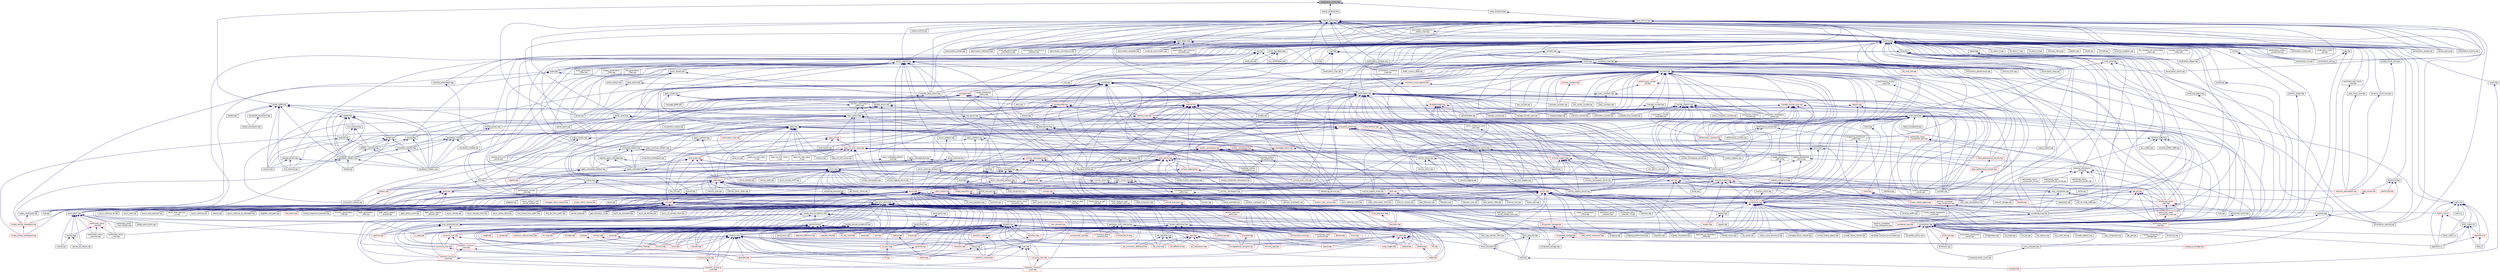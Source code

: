 digraph "serialization_chunk.hpp"
{
  edge [fontname="Helvetica",fontsize="10",labelfontname="Helvetica",labelfontsize="10"];
  node [fontname="Helvetica",fontsize="10",shape=record];
  Node20 [label="serialization_chunk.hpp",height=0.2,width=0.4,color="black", fillcolor="grey75", style="filled", fontcolor="black"];
  Node20 -> Node21 [dir="back",color="midnightblue",fontsize="10",style="solid",fontname="Helvetica"];
  Node21 [label="parcel_buffer.hpp",height=0.2,width=0.4,color="black", fillcolor="white", style="filled",URL="$d9/d31/parcel__buffer_8hpp.html"];
  Node21 -> Node22 [dir="back",color="midnightblue",fontsize="10",style="solid",fontname="Helvetica"];
  Node22 [label="encode_parcels.hpp",height=0.2,width=0.4,color="black", fillcolor="white", style="filled",URL="$df/d06/encode__parcels_8hpp.html"];
  Node22 -> Node23 [dir="back",color="midnightblue",fontsize="10",style="solid",fontname="Helvetica"];
  Node23 [label="parcelport_impl.hpp",height=0.2,width=0.4,color="black", fillcolor="white", style="filled",URL="$d3/d76/parcelport__impl_8hpp.html"];
  Node23 -> Node24 [dir="back",color="midnightblue",fontsize="10",style="solid",fontname="Helvetica"];
  Node24 [label="connection_handler.hpp",height=0.2,width=0.4,color="black", fillcolor="white", style="filled",URL="$d6/d71/plugins_2parcelport_2libfabric_2connection__handler_8hpp.html"];
  Node24 -> Node25 [dir="back",color="midnightblue",fontsize="10",style="solid",fontname="Helvetica"];
  Node25 [label="parcelport_libfabric.cpp",height=0.2,width=0.4,color="black", fillcolor="white", style="filled",URL="$de/d4f/parcelport__libfabric_8cpp.html"];
  Node24 -> Node26 [dir="back",color="midnightblue",fontsize="10",style="solid",fontname="Helvetica"];
  Node26 [label="parcelport_libfabric.hpp",height=0.2,width=0.4,color="black", fillcolor="white", style="filled",URL="$d2/da5/parcelport__libfabric_8hpp.html"];
  Node26 -> Node25 [dir="back",color="midnightblue",fontsize="10",style="solid",fontname="Helvetica"];
  Node26 -> Node27 [dir="back",color="midnightblue",fontsize="10",style="solid",fontname="Helvetica"];
  Node27 [label="receiver.cpp",height=0.2,width=0.4,color="black", fillcolor="white", style="filled",URL="$d9/d77/receiver_8cpp.html"];
  Node26 -> Node28 [dir="back",color="midnightblue",fontsize="10",style="solid",fontname="Helvetica"];
  Node28 [label="rma_receiver.cpp",height=0.2,width=0.4,color="black", fillcolor="white", style="filled",URL="$d8/d71/rma__receiver_8cpp.html"];
  Node26 -> Node29 [dir="back",color="midnightblue",fontsize="10",style="solid",fontname="Helvetica"];
  Node29 [label="sender.cpp",height=0.2,width=0.4,color="black", fillcolor="white", style="filled",URL="$d3/df1/sender_8cpp.html"];
  Node23 -> Node30 [dir="back",color="midnightblue",fontsize="10",style="solid",fontname="Helvetica"];
  Node30 [label="libfabric_controller.hpp",height=0.2,width=0.4,color="black", fillcolor="white", style="filled",URL="$d7/d78/libfabric__controller_8hpp.html"];
  Node30 -> Node25 [dir="back",color="midnightblue",fontsize="10",style="solid",fontname="Helvetica"];
  Node30 -> Node26 [dir="back",color="midnightblue",fontsize="10",style="solid",fontname="Helvetica"];
  Node23 -> Node25 [dir="back",color="midnightblue",fontsize="10",style="solid",fontname="Helvetica"];
  Node23 -> Node26 [dir="back",color="midnightblue",fontsize="10",style="solid",fontname="Helvetica"];
  Node23 -> Node31 [dir="back",color="midnightblue",fontsize="10",style="solid",fontname="Helvetica"];
  Node31 [label="connection_handler.hpp",height=0.2,width=0.4,color="black", fillcolor="white", style="filled",URL="$db/d66/plugins_2parcelport_2verbs_2connection__handler_8hpp.html"];
  Node22 -> Node25 [dir="back",color="midnightblue",fontsize="10",style="solid",fontname="Helvetica"];
  Node21 -> Node32 [dir="back",color="midnightblue",fontsize="10",style="solid",fontname="Helvetica"];
  Node32 [label="parcelport_connection.hpp",height=0.2,width=0.4,color="black", fillcolor="white", style="filled",URL="$d5/df5/parcelport__connection_8hpp.html"];
  Node32 -> Node33 [dir="back",color="midnightblue",fontsize="10",style="solid",fontname="Helvetica"];
  Node33 [label="sender_connection.hpp",height=0.2,width=0.4,color="black", fillcolor="white", style="filled",URL="$d9/dd2/plugins_2parcelport_2verbs_2sender__connection_8hpp.html"];
  Node21 -> Node34 [dir="back",color="midnightblue",fontsize="10",style="solid",fontname="Helvetica"];
  Node34 [label="header.hpp",height=0.2,width=0.4,color="black", fillcolor="white", style="filled",URL="$dd/dce/plugins_2parcelport_2libfabric_2header_8hpp.html"];
  Node34 -> Node25 [dir="back",color="midnightblue",fontsize="10",style="solid",fontname="Helvetica"];
  Node34 -> Node26 [dir="back",color="midnightblue",fontsize="10",style="solid",fontname="Helvetica"];
  Node34 -> Node27 [dir="back",color="midnightblue",fontsize="10",style="solid",fontname="Helvetica"];
  Node34 -> Node35 [dir="back",color="midnightblue",fontsize="10",style="solid",fontname="Helvetica"];
  Node35 [label="receiver.hpp",height=0.2,width=0.4,color="black", fillcolor="white", style="filled",URL="$d7/d1b/plugins_2parcelport_2libfabric_2receiver_8hpp.html"];
  Node35 -> Node30 [dir="back",color="midnightblue",fontsize="10",style="solid",fontname="Helvetica"];
  Node35 -> Node27 [dir="back",color="midnightblue",fontsize="10",style="solid",fontname="Helvetica"];
  Node34 -> Node36 [dir="back",color="midnightblue",fontsize="10",style="solid",fontname="Helvetica"];
  Node36 [label="rma_receiver.hpp",height=0.2,width=0.4,color="black", fillcolor="white", style="filled",URL="$dc/d4c/rma__receiver_8hpp.html"];
  Node36 -> Node30 [dir="back",color="midnightblue",fontsize="10",style="solid",fontname="Helvetica"];
  Node36 -> Node35 [dir="back",color="midnightblue",fontsize="10",style="solid",fontname="Helvetica"];
  Node36 -> Node28 [dir="back",color="midnightblue",fontsize="10",style="solid",fontname="Helvetica"];
  Node34 -> Node29 [dir="back",color="midnightblue",fontsize="10",style="solid",fontname="Helvetica"];
  Node34 -> Node37 [dir="back",color="midnightblue",fontsize="10",style="solid",fontname="Helvetica"];
  Node37 [label="sender.hpp",height=0.2,width=0.4,color="black", fillcolor="white", style="filled",URL="$d2/de6/plugins_2parcelport_2libfabric_2sender_8hpp.html"];
  Node37 -> Node24 [dir="back",color="midnightblue",fontsize="10",style="solid",fontname="Helvetica"];
  Node37 -> Node30 [dir="back",color="midnightblue",fontsize="10",style="solid",fontname="Helvetica"];
  Node37 -> Node26 [dir="back",color="midnightblue",fontsize="10",style="solid",fontname="Helvetica"];
  Node37 -> Node27 [dir="back",color="midnightblue",fontsize="10",style="solid",fontname="Helvetica"];
  Node37 -> Node29 [dir="back",color="midnightblue",fontsize="10",style="solid",fontname="Helvetica"];
  Node21 -> Node25 [dir="back",color="midnightblue",fontsize="10",style="solid",fontname="Helvetica"];
  Node21 -> Node26 [dir="back",color="midnightblue",fontsize="10",style="solid",fontname="Helvetica"];
  Node21 -> Node27 [dir="back",color="midnightblue",fontsize="10",style="solid",fontname="Helvetica"];
  Node21 -> Node28 [dir="back",color="midnightblue",fontsize="10",style="solid",fontname="Helvetica"];
  Node21 -> Node38 [dir="back",color="midnightblue",fontsize="10",style="solid",fontname="Helvetica"];
  Node38 [label="header.hpp",height=0.2,width=0.4,color="black", fillcolor="white", style="filled",URL="$d9/d40/plugins_2parcelport_2verbs_2header_8hpp.html"];
  Node21 -> Node33 [dir="back",color="midnightblue",fontsize="10",style="solid",fontname="Helvetica"];
  Node20 -> Node39 [dir="back",color="midnightblue",fontsize="10",style="solid",fontname="Helvetica"];
  Node39 [label="input_container.hpp",height=0.2,width=0.4,color="black", fillcolor="white", style="filled",URL="$d0/d46/input__container_8hpp.html"];
  Node39 -> Node40 [dir="back",color="midnightblue",fontsize="10",style="solid",fontname="Helvetica"];
  Node40 [label="input_archive.hpp",height=0.2,width=0.4,color="black", fillcolor="white", style="filled",URL="$d3/d18/input__archive_8hpp.html"];
  Node40 -> Node41 [dir="back",color="midnightblue",fontsize="10",style="solid",fontname="Helvetica"];
  Node41 [label="action_support.hpp",height=0.2,width=0.4,color="black", fillcolor="white", style="filled",URL="$d4/dd8/action__support_8hpp.html"];
  Node41 -> Node42 [dir="back",color="midnightblue",fontsize="10",style="solid",fontname="Helvetica"];
  Node42 [label="child.hpp",height=0.2,width=0.4,color="black", fillcolor="white", style="filled",URL="$d7/d44/server_2child_8hpp.html"];
  Node42 -> Node43 [dir="back",color="midnightblue",fontsize="10",style="solid",fontname="Helvetica"];
  Node43 [label="child.hpp",height=0.2,width=0.4,color="black", fillcolor="white", style="filled",URL="$d5/dcf/child_8hpp.html"];
  Node43 -> Node44 [dir="back",color="midnightblue",fontsize="10",style="solid",fontname="Helvetica"];
  Node44 [label="process.hpp",height=0.2,width=0.4,color="red", fillcolor="white", style="filled",URL="$da/dac/components_2process_2process_8hpp.html"];
  Node44 -> Node47 [dir="back",color="midnightblue",fontsize="10",style="solid",fontname="Helvetica"];
  Node47 [label="process.cpp",height=0.2,width=0.4,color="black", fillcolor="white", style="filled",URL="$d0/d4c/process_8cpp.html"];
  Node43 -> Node48 [dir="back",color="midnightblue",fontsize="10",style="solid",fontname="Helvetica"];
  Node48 [label="child_component.cpp",height=0.2,width=0.4,color="black", fillcolor="white", style="filled",URL="$df/dd7/child__component_8cpp.html"];
  Node42 -> Node47 [dir="back",color="midnightblue",fontsize="10",style="solid",fontname="Helvetica"];
  Node42 -> Node48 [dir="back",color="midnightblue",fontsize="10",style="solid",fontname="Helvetica"];
  Node41 -> Node49 [dir="back",color="midnightblue",fontsize="10",style="solid",fontname="Helvetica"];
  Node49 [label="async_continue.hpp",height=0.2,width=0.4,color="black", fillcolor="white", style="filled",URL="$d9/d8b/async__continue_8hpp.html"];
  Node49 -> Node50 [dir="back",color="midnightblue",fontsize="10",style="solid",fontname="Helvetica"];
  Node50 [label="async.hpp",height=0.2,width=0.4,color="black", fillcolor="white", style="filled",URL="$d5/d2c/async_8hpp.html"];
  Node50 -> Node51 [dir="back",color="midnightblue",fontsize="10",style="solid",fontname="Helvetica"];
  Node51 [label="stencil_iterator.cpp",height=0.2,width=0.4,color="black", fillcolor="white", style="filled",URL="$d6/de1/server_2stencil__iterator_8cpp.html"];
  Node50 -> Node52 [dir="back",color="midnightblue",fontsize="10",style="solid",fontname="Helvetica"];
  Node52 [label="apply.hpp",height=0.2,width=0.4,color="red", fillcolor="white", style="filled",URL="$d7/d4c/apply_8hpp.html"];
  Node52 -> Node54 [dir="back",color="midnightblue",fontsize="10",style="solid",fontname="Helvetica"];
  Node54 [label="ostream.hpp",height=0.2,width=0.4,color="red", fillcolor="white", style="filled",URL="$d1/d38/ostream_8hpp.html"];
  Node54 -> Node166 [dir="back",color="midnightblue",fontsize="10",style="solid",fontname="Helvetica"];
  Node166 [label="component_module.cpp",height=0.2,width=0.4,color="black", fillcolor="white", style="filled",URL="$da/d41/iostreams_2component__module_8cpp.html"];
  Node52 -> Node170 [dir="back",color="midnightblue",fontsize="10",style="solid",fontname="Helvetica"];
  Node170 [label="apply.hpp",height=0.2,width=0.4,color="red", fillcolor="white", style="filled",URL="$d6/d2c/include_2apply_8hpp.html"];
  Node170 -> Node179 [dir="back",color="midnightblue",fontsize="10",style="solid",fontname="Helvetica"];
  Node179 [label="async_continue.cpp",height=0.2,width=0.4,color="black", fillcolor="white", style="filled",URL="$d4/d19/async__continue_8cpp.html"];
  Node170 -> Node180 [dir="back",color="midnightblue",fontsize="10",style="solid",fontname="Helvetica"];
  Node180 [label="async_continue_cb.cpp",height=0.2,width=0.4,color="black", fillcolor="white", style="filled",URL="$df/d37/async__continue__cb_8cpp.html"];
  Node170 -> Node181 [dir="back",color="midnightblue",fontsize="10",style="solid",fontname="Helvetica"];
  Node181 [label="async_continue_cb_colocated.cpp",height=0.2,width=0.4,color="black", fillcolor="white", style="filled",URL="$dd/dce/async__continue__cb__colocated_8cpp.html"];
  Node170 -> Node182 [dir="back",color="midnightblue",fontsize="10",style="solid",fontname="Helvetica"];
  Node182 [label="async_local.cpp",height=0.2,width=0.4,color="black", fillcolor="white", style="filled",URL="$d3/d4c/async__local_8cpp.html"];
  Node170 -> Node183 [dir="back",color="midnightblue",fontsize="10",style="solid",fontname="Helvetica"];
  Node183 [label="async_local_executor.cpp",height=0.2,width=0.4,color="black", fillcolor="white", style="filled",URL="$d4/dce/async__local__executor_8cpp.html"];
  Node170 -> Node184 [dir="back",color="midnightblue",fontsize="10",style="solid",fontname="Helvetica"];
  Node184 [label="async_local_executor\l_v1.cpp",height=0.2,width=0.4,color="black", fillcolor="white", style="filled",URL="$da/d4a/async__local__executor__v1_8cpp.html"];
  Node170 -> Node187 [dir="back",color="midnightblue",fontsize="10",style="solid",fontname="Helvetica"];
  Node187 [label="zero_copy_serialization.cpp",height=0.2,width=0.4,color="black", fillcolor="white", style="filled",URL="$d4/dea/zero__copy__serialization_8cpp.html"];
  Node52 -> Node1020 [dir="back",color="midnightblue",fontsize="10",style="solid",fontname="Helvetica"];
  Node1020 [label="parallel_executor.hpp",height=0.2,width=0.4,color="black", fillcolor="white", style="filled",URL="$d8/d39/parallel__executor_8hpp.html"];
  Node1020 -> Node1021 [dir="back",color="midnightblue",fontsize="10",style="solid",fontname="Helvetica"];
  Node1021 [label="execution_policy.hpp",height=0.2,width=0.4,color="black", fillcolor="white", style="filled",URL="$d4/d36/execution__policy_8hpp.html"];
  Node1021 -> Node778 [dir="back",color="midnightblue",fontsize="10",style="solid",fontname="Helvetica"];
  Node778 [label="block_allocator.hpp",height=0.2,width=0.4,color="black", fillcolor="white", style="filled",URL="$d9/d7a/block__allocator_8hpp.html"];
  Node778 -> Node193 [dir="back",color="midnightblue",fontsize="10",style="solid",fontname="Helvetica"];
  Node193 [label="host.hpp",height=0.2,width=0.4,color="black", fillcolor="white", style="filled",URL="$dd/d78/host_8hpp.html"];
  Node193 -> Node194 [dir="back",color="midnightblue",fontsize="10",style="solid",fontname="Helvetica"];
  Node194 [label="compute.hpp",height=0.2,width=0.4,color="red", fillcolor="white", style="filled",URL="$df/dd0/compute_8hpp.html"];
  Node1021 -> Node1022 [dir="back",color="midnightblue",fontsize="10",style="solid",fontname="Helvetica"];
  Node1022 [label="parallel_execution\l_policy.hpp",height=0.2,width=0.4,color="red", fillcolor="white", style="filled",URL="$d5/ddf/parallel__execution__policy_8hpp.html"];
  Node1021 -> Node1026 [dir="back",color="midnightblue",fontsize="10",style="solid",fontname="Helvetica"];
  Node1026 [label="spmd_block.hpp",height=0.2,width=0.4,color="black", fillcolor="white", style="filled",URL="$d7/d72/lcos_2local_2spmd__block_8hpp.html"];
  Node1026 -> Node1027 [dir="back",color="midnightblue",fontsize="10",style="solid",fontname="Helvetica"];
  Node1027 [label="spmd_block.hpp",height=0.2,width=0.4,color="black", fillcolor="white", style="filled",URL="$d0/d37/parallel_2spmd__block_8hpp.html"];
  Node1027 -> Node655 [dir="back",color="midnightblue",fontsize="10",style="solid",fontname="Helvetica"];
  Node655 [label="spmd_block.cpp",height=0.2,width=0.4,color="black", fillcolor="white", style="filled",URL="$d7/dbf/spmd__block_8cpp.html"];
  Node1021 -> Node1028 [dir="back",color="midnightblue",fontsize="10",style="solid",fontname="Helvetica"];
  Node1028 [label="spmd_block.hpp",height=0.2,width=0.4,color="black", fillcolor="white", style="filled",URL="$d3/d34/lcos_2spmd__block_8hpp.html"];
  Node1028 -> Node952 [dir="back",color="midnightblue",fontsize="10",style="solid",fontname="Helvetica"];
  Node952 [label="coarray.hpp",height=0.2,width=0.4,color="black", fillcolor="white", style="filled",URL="$d0/da7/coarray_8hpp.html"];
  Node952 -> Node953 [dir="back",color="midnightblue",fontsize="10",style="solid",fontname="Helvetica"];
  Node953 [label="coarray.cpp",height=0.2,width=0.4,color="black", fillcolor="white", style="filled",URL="$d8/d2c/coarray_8cpp.html"];
  Node952 -> Node954 [dir="back",color="midnightblue",fontsize="10",style="solid",fontname="Helvetica"];
  Node954 [label="coarray_all_reduce.cpp",height=0.2,width=0.4,color="black", fillcolor="white", style="filled",URL="$da/ddb/coarray__all__reduce_8cpp.html"];
  Node1028 -> Node1029 [dir="back",color="midnightblue",fontsize="10",style="solid",fontname="Helvetica"];
  Node1029 [label="view_element.hpp",height=0.2,width=0.4,color="red", fillcolor="white", style="filled",URL="$de/d49/view__element_8hpp.html"];
  Node1028 -> Node955 [dir="back",color="midnightblue",fontsize="10",style="solid",fontname="Helvetica"];
  Node955 [label="partitioned_vector\l_view.hpp",height=0.2,width=0.4,color="red", fillcolor="white", style="filled",URL="$da/dc2/components_2containers_2partitioned__vector_2partitioned__vector__view_8hpp.html"];
  Node955 -> Node952 [dir="back",color="midnightblue",fontsize="10",style="solid",fontname="Helvetica"];
  Node955 -> Node958 [dir="back",color="midnightblue",fontsize="10",style="solid",fontname="Helvetica"];
  Node958 [label="partitioned_vector\l_subview.cpp",height=0.2,width=0.4,color="black", fillcolor="white", style="filled",URL="$dc/d09/partitioned__vector__subview_8cpp.html"];
  Node955 -> Node959 [dir="back",color="midnightblue",fontsize="10",style="solid",fontname="Helvetica"];
  Node959 [label="partitioned_vector\l_view.cpp",height=0.2,width=0.4,color="black", fillcolor="white", style="filled",URL="$d9/dcf/partitioned__vector__view_8cpp.html"];
  Node1028 -> Node953 [dir="back",color="midnightblue",fontsize="10",style="solid",fontname="Helvetica"];
  Node1028 -> Node954 [dir="back",color="midnightblue",fontsize="10",style="solid",fontname="Helvetica"];
  Node1028 -> Node958 [dir="back",color="midnightblue",fontsize="10",style="solid",fontname="Helvetica"];
  Node1028 -> Node959 [dir="back",color="midnightblue",fontsize="10",style="solid",fontname="Helvetica"];
  Node1028 -> Node960 [dir="back",color="midnightblue",fontsize="10",style="solid",fontname="Helvetica"];
  Node960 [label="partitioned_vector\l_view_iterator.cpp",height=0.2,width=0.4,color="black", fillcolor="white", style="filled",URL="$d6/d94/partitioned__vector__view__iterator_8cpp.html"];
  Node1028 -> Node440 [dir="back",color="midnightblue",fontsize="10",style="solid",fontname="Helvetica"];
  Node440 [label="global_spmd_block.cpp",height=0.2,width=0.4,color="black", fillcolor="white", style="filled",URL="$da/d4f/global__spmd__block_8cpp.html"];
  Node1021 -> Node825 [dir="back",color="midnightblue",fontsize="10",style="solid",fontname="Helvetica"];
  Node825 [label="adjacent_difference.hpp",height=0.2,width=0.4,color="red", fillcolor="white", style="filled",URL="$d1/d17/adjacent__difference_8hpp.html"];
  Node1021 -> Node829 [dir="back",color="midnightblue",fontsize="10",style="solid",fontname="Helvetica"];
  Node829 [label="adjacent_find.hpp",height=0.2,width=0.4,color="red", fillcolor="white", style="filled",URL="$d6/d68/adjacent__find_8hpp.html"];
  Node1021 -> Node831 [dir="back",color="midnightblue",fontsize="10",style="solid",fontname="Helvetica"];
  Node831 [label="all_any_none.hpp",height=0.2,width=0.4,color="red", fillcolor="white", style="filled",URL="$d8/ddd/all__any__none_8hpp.html"];
  Node1021 -> Node757 [dir="back",color="midnightblue",fontsize="10",style="solid",fontname="Helvetica"];
  Node757 [label="copy.hpp",height=0.2,width=0.4,color="red", fillcolor="white", style="filled",URL="$d3/d90/algorithms_2copy_8hpp.html"];
  Node757 -> Node760 [dir="back",color="midnightblue",fontsize="10",style="solid",fontname="Helvetica"];
  Node760 [label="remove_copy.hpp",height=0.2,width=0.4,color="red", fillcolor="white", style="filled",URL="$d6/db8/algorithms_2remove__copy_8hpp.html"];
  Node757 -> Node763 [dir="back",color="midnightblue",fontsize="10",style="solid",fontname="Helvetica"];
  Node763 [label="reverse.hpp",height=0.2,width=0.4,color="red", fillcolor="white", style="filled",URL="$d2/df8/algorithms_2reverse_8hpp.html"];
  Node763 -> Node733 [dir="back",color="midnightblue",fontsize="10",style="solid",fontname="Helvetica"];
  Node733 [label="rotate.hpp",height=0.2,width=0.4,color="red", fillcolor="white", style="filled",URL="$da/df0/algorithms_2rotate_8hpp.html"];
  Node757 -> Node733 [dir="back",color="midnightblue",fontsize="10",style="solid",fontname="Helvetica"];
  Node757 -> Node766 [dir="back",color="midnightblue",fontsize="10",style="solid",fontname="Helvetica"];
  Node766 [label="set_difference.hpp",height=0.2,width=0.4,color="red", fillcolor="white", style="filled",URL="$d9/d20/set__difference_8hpp.html"];
  Node757 -> Node768 [dir="back",color="midnightblue",fontsize="10",style="solid",fontname="Helvetica"];
  Node768 [label="set_intersection.hpp",height=0.2,width=0.4,color="red", fillcolor="white", style="filled",URL="$d1/dd5/set__intersection_8hpp.html"];
  Node757 -> Node769 [dir="back",color="midnightblue",fontsize="10",style="solid",fontname="Helvetica"];
  Node769 [label="set_symmetric_difference.hpp",height=0.2,width=0.4,color="red", fillcolor="white", style="filled",URL="$de/da4/set__symmetric__difference_8hpp.html"];
  Node757 -> Node770 [dir="back",color="midnightblue",fontsize="10",style="solid",fontname="Helvetica"];
  Node770 [label="set_union.hpp",height=0.2,width=0.4,color="red", fillcolor="white", style="filled",URL="$d9/d1a/set__union_8hpp.html"];
  Node1021 -> Node833 [dir="back",color="midnightblue",fontsize="10",style="solid",fontname="Helvetica"];
  Node833 [label="count.hpp",height=0.2,width=0.4,color="red", fillcolor="white", style="filled",URL="$d7/d8f/algorithms_2count_8hpp.html"];
  Node833 -> Node837 [dir="back",color="midnightblue",fontsize="10",style="solid",fontname="Helvetica"];
  Node837 [label="count.hpp",height=0.2,width=0.4,color="red", fillcolor="white", style="filled",URL="$d9/dd7/segmented__algorithms_2count_8hpp.html"];
  Node1021 -> Node772 [dir="back",color="midnightblue",fontsize="10",style="solid",fontname="Helvetica"];
  Node772 [label="destroy.hpp",height=0.2,width=0.4,color="red", fillcolor="white", style="filled",URL="$df/dd5/destroy_8hpp.html"];
  Node1021 -> Node1032 [dir="back",color="midnightblue",fontsize="10",style="solid",fontname="Helvetica"];
  Node1032 [label="dispatch.hpp",height=0.2,width=0.4,color="black", fillcolor="white", style="filled",URL="$dd/dd9/algorithms_2detail_2dispatch_8hpp.html"];
  Node1032 -> Node825 [dir="back",color="midnightblue",fontsize="10",style="solid",fontname="Helvetica"];
  Node1032 -> Node829 [dir="back",color="midnightblue",fontsize="10",style="solid",fontname="Helvetica"];
  Node1032 -> Node831 [dir="back",color="midnightblue",fontsize="10",style="solid",fontname="Helvetica"];
  Node1032 -> Node757 [dir="back",color="midnightblue",fontsize="10",style="solid",fontname="Helvetica"];
  Node1032 -> Node833 [dir="back",color="midnightblue",fontsize="10",style="solid",fontname="Helvetica"];
  Node1032 -> Node772 [dir="back",color="midnightblue",fontsize="10",style="solid",fontname="Helvetica"];
  Node1032 -> Node838 [dir="back",color="midnightblue",fontsize="10",style="solid",fontname="Helvetica"];
  Node838 [label="equal.hpp",height=0.2,width=0.4,color="red", fillcolor="white", style="filled",URL="$dc/d0a/equal_8hpp.html"];
  Node1032 -> Node840 [dir="back",color="midnightblue",fontsize="10",style="solid",fontname="Helvetica"];
  Node840 [label="exclusive_scan.hpp",height=0.2,width=0.4,color="red", fillcolor="white", style="filled",URL="$d8/d31/algorithms_2exclusive__scan_8hpp.html"];
  Node840 -> Node845 [dir="back",color="midnightblue",fontsize="10",style="solid",fontname="Helvetica"];
  Node845 [label="exclusive_scan.hpp",height=0.2,width=0.4,color="red", fillcolor="white", style="filled",URL="$d0/d53/segmented__algorithms_2exclusive__scan_8hpp.html"];
  Node845 -> Node846 [dir="back",color="midnightblue",fontsize="10",style="solid",fontname="Helvetica"];
  Node846 [label="transform_exclusive\l_scan.hpp",height=0.2,width=0.4,color="red", fillcolor="white", style="filled",URL="$d2/dda/segmented__algorithms_2transform__exclusive__scan_8hpp.html"];
  Node1032 -> Node788 [dir="back",color="midnightblue",fontsize="10",style="solid",fontname="Helvetica"];
  Node788 [label="fill.hpp",height=0.2,width=0.4,color="red", fillcolor="white", style="filled",URL="$d2/d63/algorithms_2fill_8hpp.html"];
  Node1032 -> Node849 [dir="back",color="midnightblue",fontsize="10",style="solid",fontname="Helvetica"];
  Node849 [label="find.hpp",height=0.2,width=0.4,color="red", fillcolor="white", style="filled",URL="$d5/dc1/algorithms_2find_8hpp.html"];
  Node849 -> Node851 [dir="back",color="midnightblue",fontsize="10",style="solid",fontname="Helvetica"];
  Node851 [label="find.hpp",height=0.2,width=0.4,color="red", fillcolor="white", style="filled",URL="$d4/d1f/segmented__algorithms_2find_8hpp.html"];
  Node1032 -> Node777 [dir="back",color="midnightblue",fontsize="10",style="solid",fontname="Helvetica"];
  Node777 [label="for_each.hpp",height=0.2,width=0.4,color="red", fillcolor="white", style="filled",URL="$d8/d62/algorithms_2for__each_8hpp.html"];
  Node777 -> Node778 [dir="back",color="midnightblue",fontsize="10",style="solid",fontname="Helvetica"];
  Node777 -> Node788 [dir="back",color="midnightblue",fontsize="10",style="solid",fontname="Helvetica"];
  Node777 -> Node792 [dir="back",color="midnightblue",fontsize="10",style="solid",fontname="Helvetica"];
  Node792 [label="generate.hpp",height=0.2,width=0.4,color="red", fillcolor="white", style="filled",URL="$d5/da9/algorithms_2generate_8hpp.html"];
  Node792 -> Node795 [dir="back",color="midnightblue",fontsize="10",style="solid",fontname="Helvetica"];
  Node795 [label="generate.hpp",height=0.2,width=0.4,color="red", fillcolor="white", style="filled",URL="$d2/d5d/segmented__algorithms_2generate_8hpp.html"];
  Node777 -> Node796 [dir="back",color="midnightblue",fontsize="10",style="solid",fontname="Helvetica"];
  Node796 [label="lexicographical_compare.hpp",height=0.2,width=0.4,color="red", fillcolor="white", style="filled",URL="$d5/ddd/lexicographical__compare_8hpp.html"];
  Node777 -> Node798 [dir="back",color="midnightblue",fontsize="10",style="solid",fontname="Helvetica"];
  Node798 [label="replace.hpp",height=0.2,width=0.4,color="red", fillcolor="white", style="filled",URL="$d6/db6/algorithms_2replace_8hpp.html"];
  Node777 -> Node763 [dir="back",color="midnightblue",fontsize="10",style="solid",fontname="Helvetica"];
  Node777 -> Node801 [dir="back",color="midnightblue",fontsize="10",style="solid",fontname="Helvetica"];
  Node801 [label="search.hpp",height=0.2,width=0.4,color="red", fillcolor="white", style="filled",URL="$d7/d6f/search_8hpp.html"];
  Node777 -> Node803 [dir="back",color="midnightblue",fontsize="10",style="solid",fontname="Helvetica"];
  Node803 [label="swap_ranges.hpp",height=0.2,width=0.4,color="red", fillcolor="white", style="filled",URL="$df/d24/swap__ranges_8hpp.html"];
  Node777 -> Node806 [dir="back",color="midnightblue",fontsize="10",style="solid",fontname="Helvetica"];
  Node806 [label="for_each.hpp",height=0.2,width=0.4,color="red", fillcolor="white", style="filled",URL="$de/daa/segmented__algorithms_2for__each_8hpp.html"];
  Node806 -> Node807 [dir="back",color="midnightblue",fontsize="10",style="solid",fontname="Helvetica"];
  Node807 [label="fill.hpp",height=0.2,width=0.4,color="red", fillcolor="white", style="filled",URL="$de/d82/segmented__algorithms_2fill_8hpp.html"];
  Node777 -> Node808 [dir="back",color="midnightblue",fontsize="10",style="solid",fontname="Helvetica"];
  Node808 [label="numa_allocator.hpp",height=0.2,width=0.4,color="black", fillcolor="white", style="filled",URL="$d7/df0/numa__allocator_8hpp.html"];
  Node808 -> Node317 [dir="back",color="midnightblue",fontsize="10",style="solid",fontname="Helvetica"];
  Node317 [label="transpose_block_numa.cpp",height=0.2,width=0.4,color="black", fillcolor="white", style="filled",URL="$dd/d3b/transpose__block__numa_8cpp.html"];
  Node1032 -> Node852 [dir="back",color="midnightblue",fontsize="10",style="solid",fontname="Helvetica"];
  Node852 [label="for_loop.hpp",height=0.2,width=0.4,color="red", fillcolor="white", style="filled",URL="$de/dee/for__loop_8hpp.html"];
  Node1032 -> Node792 [dir="back",color="midnightblue",fontsize="10",style="solid",fontname="Helvetica"];
  Node1032 -> Node854 [dir="back",color="midnightblue",fontsize="10",style="solid",fontname="Helvetica"];
  Node854 [label="includes.hpp",height=0.2,width=0.4,color="red", fillcolor="white", style="filled",URL="$d5/d6e/includes_8hpp.html"];
  Node1032 -> Node855 [dir="back",color="midnightblue",fontsize="10",style="solid",fontname="Helvetica"];
  Node855 [label="inclusive_scan.hpp",height=0.2,width=0.4,color="red", fillcolor="white", style="filled",URL="$da/dbf/algorithms_2inclusive__scan_8hpp.html"];
  Node855 -> Node840 [dir="back",color="midnightblue",fontsize="10",style="solid",fontname="Helvetica"];
  Node855 -> Node856 [dir="back",color="midnightblue",fontsize="10",style="solid",fontname="Helvetica"];
  Node856 [label="transform_inclusive\l_scan.hpp",height=0.2,width=0.4,color="red", fillcolor="white", style="filled",URL="$d2/dc9/algorithms_2transform__inclusive__scan_8hpp.html"];
  Node856 -> Node857 [dir="back",color="midnightblue",fontsize="10",style="solid",fontname="Helvetica"];
  Node857 [label="transform_exclusive\l_scan.hpp",height=0.2,width=0.4,color="red", fillcolor="white", style="filled",URL="$d6/d4e/algorithms_2transform__exclusive__scan_8hpp.html"];
  Node857 -> Node846 [dir="back",color="midnightblue",fontsize="10",style="solid",fontname="Helvetica"];
  Node856 -> Node858 [dir="back",color="midnightblue",fontsize="10",style="solid",fontname="Helvetica"];
  Node858 [label="transform_inclusive\l_scan.hpp",height=0.2,width=0.4,color="red", fillcolor="white", style="filled",URL="$d7/d20/segmented__algorithms_2transform__inclusive__scan_8hpp.html"];
  Node855 -> Node859 [dir="back",color="midnightblue",fontsize="10",style="solid",fontname="Helvetica"];
  Node859 [label="inclusive_scan.hpp",height=0.2,width=0.4,color="red", fillcolor="white", style="filled",URL="$d8/de5/segmented__algorithms_2inclusive__scan_8hpp.html"];
  Node859 -> Node858 [dir="back",color="midnightblue",fontsize="10",style="solid",fontname="Helvetica"];
  Node1032 -> Node860 [dir="back",color="midnightblue",fontsize="10",style="solid",fontname="Helvetica"];
  Node860 [label="is_heap.hpp",height=0.2,width=0.4,color="red", fillcolor="white", style="filled",URL="$df/d5d/algorithms_2is__heap_8hpp.html"];
  Node1032 -> Node864 [dir="back",color="midnightblue",fontsize="10",style="solid",fontname="Helvetica"];
  Node864 [label="is_partitioned.hpp",height=0.2,width=0.4,color="red", fillcolor="white", style="filled",URL="$d8/dcf/is__partitioned_8hpp.html"];
  Node1032 -> Node866 [dir="back",color="midnightblue",fontsize="10",style="solid",fontname="Helvetica"];
  Node866 [label="is_sorted.hpp",height=0.2,width=0.4,color="red", fillcolor="white", style="filled",URL="$d7/d12/is__sorted_8hpp.html"];
  Node1032 -> Node796 [dir="back",color="midnightblue",fontsize="10",style="solid",fontname="Helvetica"];
  Node1032 -> Node1001 [dir="back",color="midnightblue",fontsize="10",style="solid",fontname="Helvetica"];
  Node1001 [label="merge.hpp",height=0.2,width=0.4,color="red", fillcolor="white", style="filled",URL="$d6/dc7/algorithms_2merge_8hpp.html"];
  Node1032 -> Node868 [dir="back",color="midnightblue",fontsize="10",style="solid",fontname="Helvetica"];
  Node868 [label="minmax.hpp",height=0.2,width=0.4,color="red", fillcolor="white", style="filled",URL="$d0/d81/algorithms_2minmax_8hpp.html"];
  Node868 -> Node871 [dir="back",color="midnightblue",fontsize="10",style="solid",fontname="Helvetica"];
  Node871 [label="minmax.hpp",height=0.2,width=0.4,color="red", fillcolor="white", style="filled",URL="$db/d7e/segmented__algorithms_2minmax_8hpp.html"];
  Node1032 -> Node872 [dir="back",color="midnightblue",fontsize="10",style="solid",fontname="Helvetica"];
  Node872 [label="mismatch.hpp",height=0.2,width=0.4,color="red", fillcolor="white", style="filled",URL="$d8/d5c/mismatch_8hpp.html"];
  Node872 -> Node796 [dir="back",color="midnightblue",fontsize="10",style="solid",fontname="Helvetica"];
  Node1032 -> Node809 [dir="back",color="midnightblue",fontsize="10",style="solid",fontname="Helvetica"];
  Node809 [label="move.hpp",height=0.2,width=0.4,color="red", fillcolor="white", style="filled",URL="$d4/d71/move_8hpp.html"];
  Node1032 -> Node893 [dir="back",color="midnightblue",fontsize="10",style="solid",fontname="Helvetica"];
  Node893 [label="partition.hpp",height=0.2,width=0.4,color="red", fillcolor="white", style="filled",URL="$db/d01/hpx_2parallel_2algorithms_2partition_8hpp.html"];
  Node1032 -> Node874 [dir="back",color="midnightblue",fontsize="10",style="solid",fontname="Helvetica"];
  Node874 [label="reduce.hpp",height=0.2,width=0.4,color="red", fillcolor="white", style="filled",URL="$d1/da8/parallel_2algorithms_2reduce_8hpp.html"];
  Node874 -> Node875 [dir="back",color="midnightblue",fontsize="10",style="solid",fontname="Helvetica"];
  Node875 [label="reduce.hpp",height=0.2,width=0.4,color="red", fillcolor="white", style="filled",URL="$d8/d1a/parallel_2segmented__algorithms_2reduce_8hpp.html"];
  Node1032 -> Node760 [dir="back",color="midnightblue",fontsize="10",style="solid",fontname="Helvetica"];
  Node1032 -> Node798 [dir="back",color="midnightblue",fontsize="10",style="solid",fontname="Helvetica"];
  Node1032 -> Node763 [dir="back",color="midnightblue",fontsize="10",style="solid",fontname="Helvetica"];
  Node1032 -> Node733 [dir="back",color="midnightblue",fontsize="10",style="solid",fontname="Helvetica"];
  Node1032 -> Node801 [dir="back",color="midnightblue",fontsize="10",style="solid",fontname="Helvetica"];
  Node1032 -> Node766 [dir="back",color="midnightblue",fontsize="10",style="solid",fontname="Helvetica"];
  Node1032 -> Node768 [dir="back",color="midnightblue",fontsize="10",style="solid",fontname="Helvetica"];
  Node1032 -> Node769 [dir="back",color="midnightblue",fontsize="10",style="solid",fontname="Helvetica"];
  Node1032 -> Node770 [dir="back",color="midnightblue",fontsize="10",style="solid",fontname="Helvetica"];
  Node1032 -> Node747 [dir="back",color="midnightblue",fontsize="10",style="solid",fontname="Helvetica"];
  Node747 [label="sort.hpp",height=0.2,width=0.4,color="red", fillcolor="white", style="filled",URL="$d3/d10/algorithms_2sort_8hpp.html"];
  Node1032 -> Node803 [dir="back",color="midnightblue",fontsize="10",style="solid",fontname="Helvetica"];
  Node1032 -> Node811 [dir="back",color="midnightblue",fontsize="10",style="solid",fontname="Helvetica"];
  Node811 [label="transform.hpp",height=0.2,width=0.4,color="red", fillcolor="white", style="filled",URL="$d4/d47/algorithms_2transform_8hpp.html"];
  Node811 -> Node819 [dir="back",color="midnightblue",fontsize="10",style="solid",fontname="Helvetica"];
  Node819 [label="transform.hpp",height=0.2,width=0.4,color="red", fillcolor="white", style="filled",URL="$d8/d80/segmented__algorithms_2transform_8hpp.html"];
  Node1032 -> Node857 [dir="back",color="midnightblue",fontsize="10",style="solid",fontname="Helvetica"];
  Node1032 -> Node856 [dir="back",color="midnightblue",fontsize="10",style="solid",fontname="Helvetica"];
  Node1032 -> Node876 [dir="back",color="midnightblue",fontsize="10",style="solid",fontname="Helvetica"];
  Node876 [label="transform_reduce.hpp",height=0.2,width=0.4,color="red", fillcolor="white", style="filled",URL="$d1/da3/algorithms_2transform__reduce_8hpp.html"];
  Node876 -> Node879 [dir="back",color="midnightblue",fontsize="10",style="solid",fontname="Helvetica"];
  Node879 [label="transform_reduce.hpp",height=0.2,width=0.4,color="red", fillcolor="white", style="filled",URL="$d5/da7/segmented__algorithms_2transform__reduce_8hpp.html"];
  Node1032 -> Node880 [dir="back",color="midnightblue",fontsize="10",style="solid",fontname="Helvetica"];
  Node880 [label="transform_reduce_binary.hpp",height=0.2,width=0.4,color="red", fillcolor="white", style="filled",URL="$d9/d0f/transform__reduce__binary_8hpp.html"];
  Node1032 -> Node882 [dir="back",color="midnightblue",fontsize="10",style="solid",fontname="Helvetica"];
  Node882 [label="uninitialized_copy.hpp",height=0.2,width=0.4,color="red", fillcolor="white", style="filled",URL="$dd/d85/uninitialized__copy_8hpp.html"];
  Node1032 -> Node884 [dir="back",color="midnightblue",fontsize="10",style="solid",fontname="Helvetica"];
  Node884 [label="uninitialized_default\l_construct.hpp",height=0.2,width=0.4,color="red", fillcolor="white", style="filled",URL="$db/d72/uninitialized__default__construct_8hpp.html"];
  Node1032 -> Node886 [dir="back",color="midnightblue",fontsize="10",style="solid",fontname="Helvetica"];
  Node886 [label="uninitialized_fill.hpp",height=0.2,width=0.4,color="red", fillcolor="white", style="filled",URL="$dc/d5a/uninitialized__fill_8hpp.html"];
  Node1032 -> Node888 [dir="back",color="midnightblue",fontsize="10",style="solid",fontname="Helvetica"];
  Node888 [label="uninitialized_move.hpp",height=0.2,width=0.4,color="red", fillcolor="white", style="filled",URL="$d5/d93/uninitialized__move_8hpp.html"];
  Node1032 -> Node890 [dir="back",color="midnightblue",fontsize="10",style="solid",fontname="Helvetica"];
  Node890 [label="uninitialized_value\l_construct.hpp",height=0.2,width=0.4,color="red", fillcolor="white", style="filled",URL="$d5/dcf/uninitialized__value__construct_8hpp.html"];
  Node1032 -> Node820 [dir="back",color="midnightblue",fontsize="10",style="solid",fontname="Helvetica"];
  Node820 [label="unique.hpp",height=0.2,width=0.4,color="red", fillcolor="white", style="filled",URL="$d8/d56/algorithms_2unique_8hpp.html"];
  Node1032 -> Node837 [dir="back",color="midnightblue",fontsize="10",style="solid",fontname="Helvetica"];
  Node1032 -> Node1033 [dir="back",color="midnightblue",fontsize="10",style="solid",fontname="Helvetica"];
  Node1033 [label="dispatch.hpp",height=0.2,width=0.4,color="black", fillcolor="white", style="filled",URL="$d6/dc5/segmented__algorithms_2detail_2dispatch_8hpp.html"];
  Node1033 -> Node837 [dir="back",color="midnightblue",fontsize="10",style="solid",fontname="Helvetica"];
  Node1033 -> Node1034 [dir="back",color="midnightblue",fontsize="10",style="solid",fontname="Helvetica"];
  Node1034 [label="reduce.hpp",height=0.2,width=0.4,color="black", fillcolor="white", style="filled",URL="$d9/d26/parallel_2segmented__algorithms_2detail_2reduce_8hpp.html"];
  Node1034 -> Node875 [dir="back",color="midnightblue",fontsize="10",style="solid",fontname="Helvetica"];
  Node1034 -> Node879 [dir="back",color="midnightblue",fontsize="10",style="solid",fontname="Helvetica"];
  Node1033 -> Node998 [dir="back",color="midnightblue",fontsize="10",style="solid",fontname="Helvetica"];
  Node998 [label="scan.hpp",height=0.2,width=0.4,color="black", fillcolor="white", style="filled",URL="$de/dc0/scan_8hpp.html"];
  Node998 -> Node845 [dir="back",color="midnightblue",fontsize="10",style="solid",fontname="Helvetica"];
  Node998 -> Node859 [dir="back",color="midnightblue",fontsize="10",style="solid",fontname="Helvetica"];
  Node998 -> Node846 [dir="back",color="midnightblue",fontsize="10",style="solid",fontname="Helvetica"];
  Node998 -> Node858 [dir="back",color="midnightblue",fontsize="10",style="solid",fontname="Helvetica"];
  Node1033 -> Node999 [dir="back",color="midnightblue",fontsize="10",style="solid",fontname="Helvetica"];
  Node999 [label="transfer.hpp",height=0.2,width=0.4,color="red", fillcolor="white", style="filled",URL="$da/d37/parallel_2segmented__algorithms_2detail_2transfer_8hpp.html"];
  Node1033 -> Node845 [dir="back",color="midnightblue",fontsize="10",style="solid",fontname="Helvetica"];
  Node1033 -> Node851 [dir="back",color="midnightblue",fontsize="10",style="solid",fontname="Helvetica"];
  Node1033 -> Node806 [dir="back",color="midnightblue",fontsize="10",style="solid",fontname="Helvetica"];
  Node1033 -> Node795 [dir="back",color="midnightblue",fontsize="10",style="solid",fontname="Helvetica"];
  Node1033 -> Node859 [dir="back",color="midnightblue",fontsize="10",style="solid",fontname="Helvetica"];
  Node1033 -> Node871 [dir="back",color="midnightblue",fontsize="10",style="solid",fontname="Helvetica"];
  Node1033 -> Node875 [dir="back",color="midnightblue",fontsize="10",style="solid",fontname="Helvetica"];
  Node1033 -> Node819 [dir="back",color="midnightblue",fontsize="10",style="solid",fontname="Helvetica"];
  Node1033 -> Node846 [dir="back",color="midnightblue",fontsize="10",style="solid",fontname="Helvetica"];
  Node1033 -> Node858 [dir="back",color="midnightblue",fontsize="10",style="solid",fontname="Helvetica"];
  Node1033 -> Node879 [dir="back",color="midnightblue",fontsize="10",style="solid",fontname="Helvetica"];
  Node1032 -> Node1034 [dir="back",color="midnightblue",fontsize="10",style="solid",fontname="Helvetica"];
  Node1032 -> Node998 [dir="back",color="midnightblue",fontsize="10",style="solid",fontname="Helvetica"];
  Node1032 -> Node999 [dir="back",color="midnightblue",fontsize="10",style="solid",fontname="Helvetica"];
  Node1032 -> Node845 [dir="back",color="midnightblue",fontsize="10",style="solid",fontname="Helvetica"];
  Node1032 -> Node807 [dir="back",color="midnightblue",fontsize="10",style="solid",fontname="Helvetica"];
  Node1032 -> Node851 [dir="back",color="midnightblue",fontsize="10",style="solid",fontname="Helvetica"];
  Node1032 -> Node806 [dir="back",color="midnightblue",fontsize="10",style="solid",fontname="Helvetica"];
  Node1032 -> Node795 [dir="back",color="midnightblue",fontsize="10",style="solid",fontname="Helvetica"];
  Node1032 -> Node859 [dir="back",color="midnightblue",fontsize="10",style="solid",fontname="Helvetica"];
  Node1032 -> Node871 [dir="back",color="midnightblue",fontsize="10",style="solid",fontname="Helvetica"];
  Node1032 -> Node875 [dir="back",color="midnightblue",fontsize="10",style="solid",fontname="Helvetica"];
  Node1032 -> Node819 [dir="back",color="midnightblue",fontsize="10",style="solid",fontname="Helvetica"];
  Node1032 -> Node846 [dir="back",color="midnightblue",fontsize="10",style="solid",fontname="Helvetica"];
  Node1032 -> Node858 [dir="back",color="midnightblue",fontsize="10",style="solid",fontname="Helvetica"];
  Node1032 -> Node879 [dir="back",color="midnightblue",fontsize="10",style="solid",fontname="Helvetica"];
  Node1021 -> Node776 [dir="back",color="midnightblue",fontsize="10",style="solid",fontname="Helvetica"];
  Node776 [label="set_operation.hpp",height=0.2,width=0.4,color="black", fillcolor="white", style="filled",URL="$dc/d52/set__operation_8hpp.html"];
  Node776 -> Node766 [dir="back",color="midnightblue",fontsize="10",style="solid",fontname="Helvetica"];
  Node776 -> Node768 [dir="back",color="midnightblue",fontsize="10",style="solid",fontname="Helvetica"];
  Node776 -> Node769 [dir="back",color="midnightblue",fontsize="10",style="solid",fontname="Helvetica"];
  Node776 -> Node770 [dir="back",color="midnightblue",fontsize="10",style="solid",fontname="Helvetica"];
  Node1021 -> Node838 [dir="back",color="midnightblue",fontsize="10",style="solid",fontname="Helvetica"];
  Node1021 -> Node840 [dir="back",color="midnightblue",fontsize="10",style="solid",fontname="Helvetica"];
  Node1021 -> Node788 [dir="back",color="midnightblue",fontsize="10",style="solid",fontname="Helvetica"];
  Node1021 -> Node849 [dir="back",color="midnightblue",fontsize="10",style="solid",fontname="Helvetica"];
  Node1021 -> Node777 [dir="back",color="midnightblue",fontsize="10",style="solid",fontname="Helvetica"];
  Node1021 -> Node852 [dir="back",color="midnightblue",fontsize="10",style="solid",fontname="Helvetica"];
  Node1021 -> Node792 [dir="back",color="midnightblue",fontsize="10",style="solid",fontname="Helvetica"];
  Node1021 -> Node854 [dir="back",color="midnightblue",fontsize="10",style="solid",fontname="Helvetica"];
  Node1021 -> Node855 [dir="back",color="midnightblue",fontsize="10",style="solid",fontname="Helvetica"];
  Node1021 -> Node860 [dir="back",color="midnightblue",fontsize="10",style="solid",fontname="Helvetica"];
  Node1021 -> Node864 [dir="back",color="midnightblue",fontsize="10",style="solid",fontname="Helvetica"];
  Node1021 -> Node866 [dir="back",color="midnightblue",fontsize="10",style="solid",fontname="Helvetica"];
  Node1021 -> Node796 [dir="back",color="midnightblue",fontsize="10",style="solid",fontname="Helvetica"];
  Node1021 -> Node1001 [dir="back",color="midnightblue",fontsize="10",style="solid",fontname="Helvetica"];
  Node1021 -> Node868 [dir="back",color="midnightblue",fontsize="10",style="solid",fontname="Helvetica"];
  Node1021 -> Node872 [dir="back",color="midnightblue",fontsize="10",style="solid",fontname="Helvetica"];
  Node1021 -> Node809 [dir="back",color="midnightblue",fontsize="10",style="solid",fontname="Helvetica"];
  Node1021 -> Node893 [dir="back",color="midnightblue",fontsize="10",style="solid",fontname="Helvetica"];
  Node1021 -> Node874 [dir="back",color="midnightblue",fontsize="10",style="solid",fontname="Helvetica"];
  Node1021 -> Node760 [dir="back",color="midnightblue",fontsize="10",style="solid",fontname="Helvetica"];
  Node1021 -> Node798 [dir="back",color="midnightblue",fontsize="10",style="solid",fontname="Helvetica"];
  Node1021 -> Node763 [dir="back",color="midnightblue",fontsize="10",style="solid",fontname="Helvetica"];
  Node1021 -> Node733 [dir="back",color="midnightblue",fontsize="10",style="solid",fontname="Helvetica"];
  Node1021 -> Node801 [dir="back",color="midnightblue",fontsize="10",style="solid",fontname="Helvetica"];
  Node1021 -> Node766 [dir="back",color="midnightblue",fontsize="10",style="solid",fontname="Helvetica"];
  Node1021 -> Node768 [dir="back",color="midnightblue",fontsize="10",style="solid",fontname="Helvetica"];
  Node1021 -> Node769 [dir="back",color="midnightblue",fontsize="10",style="solid",fontname="Helvetica"];
  Node1021 -> Node770 [dir="back",color="midnightblue",fontsize="10",style="solid",fontname="Helvetica"];
  Node1021 -> Node747 [dir="back",color="midnightblue",fontsize="10",style="solid",fontname="Helvetica"];
  Node1021 -> Node803 [dir="back",color="midnightblue",fontsize="10",style="solid",fontname="Helvetica"];
  Node1021 -> Node811 [dir="back",color="midnightblue",fontsize="10",style="solid",fontname="Helvetica"];
  Node1021 -> Node857 [dir="back",color="midnightblue",fontsize="10",style="solid",fontname="Helvetica"];
  Node1021 -> Node856 [dir="back",color="midnightblue",fontsize="10",style="solid",fontname="Helvetica"];
  Node1021 -> Node876 [dir="back",color="midnightblue",fontsize="10",style="solid",fontname="Helvetica"];
  Node1021 -> Node880 [dir="back",color="midnightblue",fontsize="10",style="solid",fontname="Helvetica"];
  Node1021 -> Node882 [dir="back",color="midnightblue",fontsize="10",style="solid",fontname="Helvetica"];
  Node1021 -> Node884 [dir="back",color="midnightblue",fontsize="10",style="solid",fontname="Helvetica"];
  Node1021 -> Node886 [dir="back",color="midnightblue",fontsize="10",style="solid",fontname="Helvetica"];
  Node1021 -> Node888 [dir="back",color="midnightblue",fontsize="10",style="solid",fontname="Helvetica"];
  Node1021 -> Node890 [dir="back",color="midnightblue",fontsize="10",style="solid",fontname="Helvetica"];
  Node1021 -> Node820 [dir="back",color="midnightblue",fontsize="10",style="solid",fontname="Helvetica"];
  Node1021 -> Node1035 [dir="back",color="midnightblue",fontsize="10",style="solid",fontname="Helvetica"];
  Node1035 [label="timed_executors.hpp",height=0.2,width=0.4,color="red", fillcolor="white", style="filled",URL="$da/d91/timed__executors_8hpp.html"];
  Node1035 -> Node1042 [dir="back",color="midnightblue",fontsize="10",style="solid",fontname="Helvetica"];
  Node1042 [label="executors.hpp",height=0.2,width=0.4,color="red", fillcolor="white", style="filled",URL="$d6/d4e/parallel_2executors_8hpp.html"];
  Node1021 -> Node837 [dir="back",color="midnightblue",fontsize="10",style="solid",fontname="Helvetica"];
  Node1021 -> Node1033 [dir="back",color="midnightblue",fontsize="10",style="solid",fontname="Helvetica"];
  Node1021 -> Node1034 [dir="back",color="midnightblue",fontsize="10",style="solid",fontname="Helvetica"];
  Node1021 -> Node998 [dir="back",color="midnightblue",fontsize="10",style="solid",fontname="Helvetica"];
  Node1021 -> Node999 [dir="back",color="midnightblue",fontsize="10",style="solid",fontname="Helvetica"];
  Node1021 -> Node845 [dir="back",color="midnightblue",fontsize="10",style="solid",fontname="Helvetica"];
  Node1021 -> Node807 [dir="back",color="midnightblue",fontsize="10",style="solid",fontname="Helvetica"];
  Node1021 -> Node851 [dir="back",color="midnightblue",fontsize="10",style="solid",fontname="Helvetica"];
  Node1021 -> Node806 [dir="back",color="midnightblue",fontsize="10",style="solid",fontname="Helvetica"];
  Node1021 -> Node795 [dir="back",color="midnightblue",fontsize="10",style="solid",fontname="Helvetica"];
  Node1021 -> Node859 [dir="back",color="midnightblue",fontsize="10",style="solid",fontname="Helvetica"];
  Node1021 -> Node871 [dir="back",color="midnightblue",fontsize="10",style="solid",fontname="Helvetica"];
  Node1021 -> Node875 [dir="back",color="midnightblue",fontsize="10",style="solid",fontname="Helvetica"];
  Node1021 -> Node819 [dir="back",color="midnightblue",fontsize="10",style="solid",fontname="Helvetica"];
  Node1021 -> Node846 [dir="back",color="midnightblue",fontsize="10",style="solid",fontname="Helvetica"];
  Node1021 -> Node858 [dir="back",color="midnightblue",fontsize="10",style="solid",fontname="Helvetica"];
  Node1021 -> Node879 [dir="back",color="midnightblue",fontsize="10",style="solid",fontname="Helvetica"];
  Node1021 -> Node1027 [dir="back",color="midnightblue",fontsize="10",style="solid",fontname="Helvetica"];
  Node1021 -> Node754 [dir="back",color="midnightblue",fontsize="10",style="solid",fontname="Helvetica"];
  Node754 [label="task_block.hpp",height=0.2,width=0.4,color="red", fillcolor="white", style="filled",URL="$de/db7/task__block_8hpp.html"];
  Node1021 -> Node1050 [dir="back",color="midnightblue",fontsize="10",style="solid",fontname="Helvetica"];
  Node1050 [label="handle_local_exceptions.hpp",height=0.2,width=0.4,color="black", fillcolor="white", style="filled",URL="$dc/df9/handle__local__exceptions_8hpp.html"];
  Node1050 -> Node1001 [dir="back",color="midnightblue",fontsize="10",style="solid",fontname="Helvetica"];
  Node1050 -> Node893 [dir="back",color="midnightblue",fontsize="10",style="solid",fontname="Helvetica"];
  Node1050 -> Node747 [dir="back",color="midnightblue",fontsize="10",style="solid",fontname="Helvetica"];
  Node1050 -> Node756 [dir="back",color="midnightblue",fontsize="10",style="solid",fontname="Helvetica"];
  Node756 [label="foreach_partitioner.hpp",height=0.2,width=0.4,color="black", fillcolor="white", style="filled",URL="$de/deb/foreach__partitioner_8hpp.html"];
  Node756 -> Node757 [dir="back",color="midnightblue",fontsize="10",style="solid",fontname="Helvetica"];
  Node756 -> Node772 [dir="back",color="midnightblue",fontsize="10",style="solid",fontname="Helvetica"];
  Node756 -> Node776 [dir="back",color="midnightblue",fontsize="10",style="solid",fontname="Helvetica"];
  Node756 -> Node777 [dir="back",color="midnightblue",fontsize="10",style="solid",fontname="Helvetica"];
  Node756 -> Node809 [dir="back",color="midnightblue",fontsize="10",style="solid",fontname="Helvetica"];
  Node756 -> Node811 [dir="back",color="midnightblue",fontsize="10",style="solid",fontname="Helvetica"];
  Node756 -> Node820 [dir="back",color="midnightblue",fontsize="10",style="solid",fontname="Helvetica"];
  Node1050 -> Node824 [dir="back",color="midnightblue",fontsize="10",style="solid",fontname="Helvetica"];
  Node824 [label="partitioner.hpp",height=0.2,width=0.4,color="black", fillcolor="white", style="filled",URL="$d6/d03/parallel_2util_2partitioner_8hpp.html"];
  Node824 -> Node825 [dir="back",color="midnightblue",fontsize="10",style="solid",fontname="Helvetica"];
  Node824 -> Node829 [dir="back",color="midnightblue",fontsize="10",style="solid",fontname="Helvetica"];
  Node824 -> Node831 [dir="back",color="midnightblue",fontsize="10",style="solid",fontname="Helvetica"];
  Node824 -> Node833 [dir="back",color="midnightblue",fontsize="10",style="solid",fontname="Helvetica"];
  Node824 -> Node776 [dir="back",color="midnightblue",fontsize="10",style="solid",fontname="Helvetica"];
  Node824 -> Node838 [dir="back",color="midnightblue",fontsize="10",style="solid",fontname="Helvetica"];
  Node824 -> Node840 [dir="back",color="midnightblue",fontsize="10",style="solid",fontname="Helvetica"];
  Node824 -> Node849 [dir="back",color="midnightblue",fontsize="10",style="solid",fontname="Helvetica"];
  Node824 -> Node852 [dir="back",color="midnightblue",fontsize="10",style="solid",fontname="Helvetica"];
  Node824 -> Node854 [dir="back",color="midnightblue",fontsize="10",style="solid",fontname="Helvetica"];
  Node824 -> Node855 [dir="back",color="midnightblue",fontsize="10",style="solid",fontname="Helvetica"];
  Node824 -> Node860 [dir="back",color="midnightblue",fontsize="10",style="solid",fontname="Helvetica"];
  Node824 -> Node864 [dir="back",color="midnightblue",fontsize="10",style="solid",fontname="Helvetica"];
  Node824 -> Node866 [dir="back",color="midnightblue",fontsize="10",style="solid",fontname="Helvetica"];
  Node824 -> Node796 [dir="back",color="midnightblue",fontsize="10",style="solid",fontname="Helvetica"];
  Node824 -> Node868 [dir="back",color="midnightblue",fontsize="10",style="solid",fontname="Helvetica"];
  Node824 -> Node872 [dir="back",color="midnightblue",fontsize="10",style="solid",fontname="Helvetica"];
  Node824 -> Node874 [dir="back",color="midnightblue",fontsize="10",style="solid",fontname="Helvetica"];
  Node824 -> Node801 [dir="back",color="midnightblue",fontsize="10",style="solid",fontname="Helvetica"];
  Node824 -> Node857 [dir="back",color="midnightblue",fontsize="10",style="solid",fontname="Helvetica"];
  Node824 -> Node856 [dir="back",color="midnightblue",fontsize="10",style="solid",fontname="Helvetica"];
  Node824 -> Node876 [dir="back",color="midnightblue",fontsize="10",style="solid",fontname="Helvetica"];
  Node824 -> Node880 [dir="back",color="midnightblue",fontsize="10",style="solid",fontname="Helvetica"];
  Node1050 -> Node881 [dir="back",color="midnightblue",fontsize="10",style="solid",fontname="Helvetica"];
  Node881 [label="partitioner_with_cleanup.hpp",height=0.2,width=0.4,color="black", fillcolor="white", style="filled",URL="$d5/ded/partitioner__with__cleanup_8hpp.html"];
  Node881 -> Node778 [dir="back",color="midnightblue",fontsize="10",style="solid",fontname="Helvetica"];
  Node881 -> Node882 [dir="back",color="midnightblue",fontsize="10",style="solid",fontname="Helvetica"];
  Node881 -> Node884 [dir="back",color="midnightblue",fontsize="10",style="solid",fontname="Helvetica"];
  Node881 -> Node886 [dir="back",color="midnightblue",fontsize="10",style="solid",fontname="Helvetica"];
  Node881 -> Node888 [dir="back",color="midnightblue",fontsize="10",style="solid",fontname="Helvetica"];
  Node881 -> Node890 [dir="back",color="midnightblue",fontsize="10",style="solid",fontname="Helvetica"];
  Node1050 -> Node892 [dir="back",color="midnightblue",fontsize="10",style="solid",fontname="Helvetica"];
  Node892 [label="scan_partitioner.hpp",height=0.2,width=0.4,color="black", fillcolor="white", style="filled",URL="$dd/d59/scan__partitioner_8hpp.html"];
  Node892 -> Node757 [dir="back",color="midnightblue",fontsize="10",style="solid",fontname="Helvetica"];
  Node892 -> Node840 [dir="back",color="midnightblue",fontsize="10",style="solid",fontname="Helvetica"];
  Node892 -> Node855 [dir="back",color="midnightblue",fontsize="10",style="solid",fontname="Helvetica"];
  Node892 -> Node893 [dir="back",color="midnightblue",fontsize="10",style="solid",fontname="Helvetica"];
  Node892 -> Node857 [dir="back",color="midnightblue",fontsize="10",style="solid",fontname="Helvetica"];
  Node892 -> Node856 [dir="back",color="midnightblue",fontsize="10",style="solid",fontname="Helvetica"];
  Node892 -> Node820 [dir="back",color="midnightblue",fontsize="10",style="solid",fontname="Helvetica"];
  Node1021 -> Node1051 [dir="back",color="midnightblue",fontsize="10",style="solid",fontname="Helvetica"];
  Node1051 [label="handle_remote_exceptions.hpp",height=0.2,width=0.4,color="black", fillcolor="white", style="filled",URL="$d2/d13/handle__remote__exceptions_8hpp.html"];
  Node1051 -> Node837 [dir="back",color="midnightblue",fontsize="10",style="solid",fontname="Helvetica"];
  Node1051 -> Node1033 [dir="back",color="midnightblue",fontsize="10",style="solid",fontname="Helvetica"];
  Node1051 -> Node999 [dir="back",color="midnightblue",fontsize="10",style="solid",fontname="Helvetica"];
  Node1051 -> Node851 [dir="back",color="midnightblue",fontsize="10",style="solid",fontname="Helvetica"];
  Node1051 -> Node806 [dir="back",color="midnightblue",fontsize="10",style="solid",fontname="Helvetica"];
  Node1051 -> Node795 [dir="back",color="midnightblue",fontsize="10",style="solid",fontname="Helvetica"];
  Node1051 -> Node871 [dir="back",color="midnightblue",fontsize="10",style="solid",fontname="Helvetica"];
  Node1051 -> Node875 [dir="back",color="midnightblue",fontsize="10",style="solid",fontname="Helvetica"];
  Node1051 -> Node819 [dir="back",color="midnightblue",fontsize="10",style="solid",fontname="Helvetica"];
  Node1051 -> Node879 [dir="back",color="midnightblue",fontsize="10",style="solid",fontname="Helvetica"];
  Node1021 -> Node756 [dir="back",color="midnightblue",fontsize="10",style="solid",fontname="Helvetica"];
  Node1021 -> Node808 [dir="back",color="midnightblue",fontsize="10",style="solid",fontname="Helvetica"];
  Node1021 -> Node824 [dir="back",color="midnightblue",fontsize="10",style="solid",fontname="Helvetica"];
  Node1021 -> Node881 [dir="back",color="midnightblue",fontsize="10",style="solid",fontname="Helvetica"];
  Node1021 -> Node892 [dir="back",color="midnightblue",fontsize="10",style="solid",fontname="Helvetica"];
  Node1021 -> Node365 [dir="back",color="midnightblue",fontsize="10",style="solid",fontname="Helvetica"];
  Node365 [label="barrier_hang.cpp",height=0.2,width=0.4,color="black", fillcolor="white", style="filled",URL="$dd/d8b/barrier__hang_8cpp.html"];
  Node1021 -> Node959 [dir="back",color="midnightblue",fontsize="10",style="solid",fontname="Helvetica"];
  Node1021 -> Node655 [dir="back",color="midnightblue",fontsize="10",style="solid",fontname="Helvetica"];
  Node1020 -> Node1035 [dir="back",color="midnightblue",fontsize="10",style="solid",fontname="Helvetica"];
  Node1020 -> Node1042 [dir="back",color="midnightblue",fontsize="10",style="solid",fontname="Helvetica"];
  Node52 -> Node1052 [dir="back",color="midnightblue",fontsize="10",style="solid",fontname="Helvetica"];
  Node1052 [label="sequenced_executor.hpp",height=0.2,width=0.4,color="black", fillcolor="white", style="filled",URL="$d2/dea/sequenced__executor_8hpp.html"];
  Node1052 -> Node1021 [dir="back",color="midnightblue",fontsize="10",style="solid",fontname="Helvetica"];
  Node1052 -> Node1035 [dir="back",color="midnightblue",fontsize="10",style="solid",fontname="Helvetica"];
  Node1052 -> Node1042 [dir="back",color="midnightblue",fontsize="10",style="solid",fontname="Helvetica"];
  Node52 -> Node1053 [dir="back",color="midnightblue",fontsize="10",style="solid",fontname="Helvetica"];
  Node1053 [label="thread_execution.hpp",height=0.2,width=0.4,color="red", fillcolor="white", style="filled",URL="$da/d8f/thread__execution_8hpp.html"];
  Node1053 -> Node1054 [dir="back",color="midnightblue",fontsize="10",style="solid",fontname="Helvetica"];
  Node1054 [label="service_executors.hpp",height=0.2,width=0.4,color="red", fillcolor="white", style="filled",URL="$db/d5e/parallel_2executors_2service__executors_8hpp.html"];
  Node1054 -> Node1042 [dir="back",color="midnightblue",fontsize="10",style="solid",fontname="Helvetica"];
  Node52 -> Node1016 [dir="back",color="midnightblue",fontsize="10",style="solid",fontname="Helvetica"];
  Node1016 [label="hpx_init.cpp",height=0.2,width=0.4,color="black", fillcolor="white", style="filled",URL="$d6/dfa/hpx__init_8cpp.html"];
  Node52 -> Node1066 [dir="back",color="midnightblue",fontsize="10",style="solid",fontname="Helvetica"];
  Node1066 [label="performance_counter\l_stub.cpp",height=0.2,width=0.4,color="black", fillcolor="white", style="filled",URL="$df/db0/performance__counter__stub_8cpp.html"];
  Node52 -> Node1067 [dir="back",color="midnightblue",fontsize="10",style="solid",fontname="Helvetica"];
  Node1067 [label="addressing_service.cpp",height=0.2,width=0.4,color="black", fillcolor="white", style="filled",URL="$d7/d38/addressing__service_8cpp.html"];
  Node52 -> Node1068 [dir="back",color="midnightblue",fontsize="10",style="solid",fontname="Helvetica"];
  Node1068 [label="primary_namespace.cpp",height=0.2,width=0.4,color="black", fillcolor="white", style="filled",URL="$d3/dfe/primary__namespace_8cpp.html"];
  Node52 -> Node1069 [dir="back",color="midnightblue",fontsize="10",style="solid",fontname="Helvetica"];
  Node1069 [label="runtime_support_server.cpp",height=0.2,width=0.4,color="black", fillcolor="white", style="filled",URL="$de/d5c/runtime__support__server_8cpp.html"];
  Node52 -> Node1070 [dir="back",color="midnightblue",fontsize="10",style="solid",fontname="Helvetica"];
  Node1070 [label="memory_block_stubs.cpp",height=0.2,width=0.4,color="black", fillcolor="white", style="filled",URL="$d2/df8/memory__block__stubs_8cpp.html"];
  Node52 -> Node1071 [dir="back",color="midnightblue",fontsize="10",style="solid",fontname="Helvetica"];
  Node1071 [label="memory_stub.cpp",height=0.2,width=0.4,color="black", fillcolor="white", style="filled",URL="$de/ddf/memory__stub_8cpp.html"];
  Node52 -> Node1072 [dir="back",color="midnightblue",fontsize="10",style="solid",fontname="Helvetica"];
  Node1072 [label="runtime_support_stubs.cpp",height=0.2,width=0.4,color="black", fillcolor="white", style="filled",URL="$d8/d9f/runtime__support__stubs_8cpp.html"];
  Node52 -> Node1073 [dir="back",color="midnightblue",fontsize="10",style="solid",fontname="Helvetica"];
  Node1073 [label="get_locality_name.cpp",height=0.2,width=0.4,color="black", fillcolor="white", style="filled",URL="$da/d6f/get__locality__name_8cpp.html"];
  Node50 -> Node969 [dir="back",color="midnightblue",fontsize="10",style="solid",fontname="Helvetica"];
  Node969 [label="partitioned_vector\l_impl.hpp",height=0.2,width=0.4,color="red", fillcolor="white", style="filled",URL="$d0/db1/partitioned__vector__impl_8hpp.html"];
  Node50 -> Node54 [dir="back",color="midnightblue",fontsize="10",style="solid",fontname="Helvetica"];
  Node50 -> Node43 [dir="back",color="midnightblue",fontsize="10",style="solid",fontname="Helvetica"];
  Node50 -> Node1075 [dir="back",color="midnightblue",fontsize="10",style="solid",fontname="Helvetica"];
  Node1075 [label="async.hpp",height=0.2,width=0.4,color="red", fillcolor="white", style="filled",URL="$d4/d59/include_2async_8hpp.html"];
  Node1075 -> Node57 [dir="back",color="midnightblue",fontsize="10",style="solid",fontname="Helvetica"];
  Node57 [label="allgather.cpp",height=0.2,width=0.4,color="black", fillcolor="white", style="filled",URL="$d7/d06/allgather_8cpp.html"];
  Node1075 -> Node58 [dir="back",color="midnightblue",fontsize="10",style="solid",fontname="Helvetica"];
  Node58 [label="allgather_and_gate.cpp",height=0.2,width=0.4,color="black", fillcolor="white", style="filled",URL="$d1/d56/allgather__and__gate_8cpp.html"];
  Node1075 -> Node1076 [dir="back",color="midnightblue",fontsize="10",style="solid",fontname="Helvetica"];
  Node1076 [label="apex_fibonacci.cpp",height=0.2,width=0.4,color="black", fillcolor="white", style="filled",URL="$de/de1/apex__fibonacci_8cpp.html"];
  Node1075 -> Node203 [dir="back",color="midnightblue",fontsize="10",style="solid",fontname="Helvetica"];
  Node203 [label="apex_policy_engine\l_active_thread_count.cpp",height=0.2,width=0.4,color="black", fillcolor="white", style="filled",URL="$d5/d01/apex__policy__engine__active__thread__count_8cpp.html"];
  Node1075 -> Node204 [dir="back",color="midnightblue",fontsize="10",style="solid",fontname="Helvetica"];
  Node204 [label="apex_policy_engine\l_events.cpp",height=0.2,width=0.4,color="black", fillcolor="white", style="filled",URL="$df/d0f/apex__policy__engine__events_8cpp.html"];
  Node1075 -> Node205 [dir="back",color="midnightblue",fontsize="10",style="solid",fontname="Helvetica"];
  Node205 [label="apex_policy_engine\l_periodic.cpp",height=0.2,width=0.4,color="black", fillcolor="white", style="filled",URL="$d5/d7b/apex__policy__engine__periodic_8cpp.html"];
  Node1075 -> Node267 [dir="back",color="midnightblue",fontsize="10",style="solid",fontname="Helvetica"];
  Node267 [label="nqueen.hpp",height=0.2,width=0.4,color="red", fillcolor="white", style="filled",URL="$da/dfd/stubs_2nqueen_8hpp.html"];
  Node1075 -> Node75 [dir="back",color="midnightblue",fontsize="10",style="solid",fontname="Helvetica"];
  Node75 [label="1d_wave_equation.cpp",height=0.2,width=0.4,color="black", fillcolor="white", style="filled",URL="$da/dab/1d__wave__equation_8cpp.html"];
  Node1075 -> Node277 [dir="back",color="midnightblue",fontsize="10",style="solid",fontname="Helvetica"];
  Node277 [label="factorial.cpp",height=0.2,width=0.4,color="black", fillcolor="white", style="filled",URL="$d9/d00/factorial_8cpp.html"];
  Node1075 -> Node1077 [dir="back",color="midnightblue",fontsize="10",style="solid",fontname="Helvetica"];
  Node1077 [label="fibonacci.cpp",height=0.2,width=0.4,color="black", fillcolor="white", style="filled",URL="$d9/d89/fibonacci_8cpp.html"];
  Node1075 -> Node1078 [dir="back",color="midnightblue",fontsize="10",style="solid",fontname="Helvetica"];
  Node1078 [label="fibonacci_one.cpp",height=0.2,width=0.4,color="black", fillcolor="white", style="filled",URL="$d8/d78/fibonacci__one_8cpp.html"];
  Node1075 -> Node1079 [dir="back",color="midnightblue",fontsize="10",style="solid",fontname="Helvetica"];
  Node1079 [label="print_to_console.cpp",height=0.2,width=0.4,color="black", fillcolor="white", style="filled",URL="$d7/de6/print__to__console_8cpp.html"];
  Node1075 -> Node283 [dir="back",color="midnightblue",fontsize="10",style="solid",fontname="Helvetica"];
  Node283 [label="quicksort.cpp",height=0.2,width=0.4,color="black", fillcolor="white", style="filled",URL="$d3/d1e/quicksort_8cpp.html"];
  Node1075 -> Node93 [dir="back",color="midnightblue",fontsize="10",style="solid",fontname="Helvetica"];
  Node93 [label="sierpinski.cpp",height=0.2,width=0.4,color="black", fillcolor="white", style="filled",URL="$d3/d7e/sierpinski_8cpp.html"];
  Node1075 -> Node290 [dir="back",color="midnightblue",fontsize="10",style="solid",fontname="Helvetica"];
  Node290 [label="random_mem_access.hpp",height=0.2,width=0.4,color="red", fillcolor="white", style="filled",URL="$d3/d32/stubs_2random__mem__access_8hpp.html"];
  Node1075 -> Node296 [dir="back",color="midnightblue",fontsize="10",style="solid",fontname="Helvetica"];
  Node296 [label="interpolator.cpp",height=0.2,width=0.4,color="black", fillcolor="white", style="filled",URL="$d5/d02/interpolator_8cpp.html"];
  Node1075 -> Node325 [dir="back",color="midnightblue",fontsize="10",style="solid",fontname="Helvetica"];
  Node325 [label="simple_central_tuplespace.hpp",height=0.2,width=0.4,color="red", fillcolor="white", style="filled",URL="$d0/d4b/stubs_2simple__central__tuplespace_8hpp.html"];
  Node1075 -> Node201 [dir="back",color="midnightblue",fontsize="10",style="solid",fontname="Helvetica"];
  Node201 [label="lcos.hpp",height=0.2,width=0.4,color="red", fillcolor="white", style="filled",URL="$d5/deb/lcos_8hpp.html"];
  Node201 -> Node58 [dir="back",color="midnightblue",fontsize="10",style="solid",fontname="Helvetica"];
  Node201 -> Node203 [dir="back",color="midnightblue",fontsize="10",style="solid",fontname="Helvetica"];
  Node201 -> Node204 [dir="back",color="midnightblue",fontsize="10",style="solid",fontname="Helvetica"];
  Node201 -> Node205 [dir="back",color="midnightblue",fontsize="10",style="solid",fontname="Helvetica"];
  Node201 -> Node207 [dir="back",color="midnightblue",fontsize="10",style="solid",fontname="Helvetica"];
  Node207 [label="hello_world_component.hpp",height=0.2,width=0.4,color="red", fillcolor="white", style="filled",URL="$df/df0/hello__world__component_8hpp.html"];
  Node201 -> Node217 [dir="back",color="midnightblue",fontsize="10",style="solid",fontname="Helvetica"];
  Node217 [label="fractals_struct.cpp",height=0.2,width=0.4,color="black", fillcolor="white", style="filled",URL="$d8/d2f/fractals__struct_8cpp.html"];
  Node201 -> Node91 [dir="back",color="midnightblue",fontsize="10",style="solid",fontname="Helvetica"];
  Node91 [label="pingpong.cpp",height=0.2,width=0.4,color="black", fillcolor="white", style="filled",URL="$dd/d4d/pingpong_8cpp.html"];
  Node201 -> Node103 [dir="back",color="midnightblue",fontsize="10",style="solid",fontname="Helvetica"];
  Node103 [label="simple_central_tuplespace\l_client.cpp",height=0.2,width=0.4,color="black", fillcolor="white", style="filled",URL="$d1/d7b/simple__central__tuplespace__client_8cpp.html"];
  Node201 -> Node344 [dir="back",color="midnightblue",fontsize="10",style="solid",fontname="Helvetica"];
  Node344 [label="duplicate_id_registration\l_1596.cpp",height=0.2,width=0.4,color="black", fillcolor="white", style="filled",URL="$db/d8d/duplicate__id__registration__1596_8cpp.html"];
  Node201 -> Node667 [dir="back",color="midnightblue",fontsize="10",style="solid",fontname="Helvetica"];
  Node667 [label="async_action_1813.cpp",height=0.2,width=0.4,color="black", fillcolor="white", style="filled",URL="$db/de6/async__action__1813_8cpp.html"];
  Node201 -> Node137 [dir="back",color="midnightblue",fontsize="10",style="solid",fontname="Helvetica"];
  Node137 [label="function_serialization\l_728.cpp",height=0.2,width=0.4,color="black", fillcolor="white", style="filled",URL="$d8/db1/function__serialization__728_8cpp.html"];
  Node201 -> Node679 [dir="back",color="midnightblue",fontsize="10",style="solid",fontname="Helvetica"];
  Node679 [label="tuple_serialization\l_803.cpp",height=0.2,width=0.4,color="black", fillcolor="white", style="filled",URL="$de/d61/tuple__serialization__803_8cpp.html"];
  Node201 -> Node680 [dir="back",color="midnightblue",fontsize="10",style="solid",fontname="Helvetica"];
  Node680 [label="zero_copy_parcels_1001.cpp",height=0.2,width=0.4,color="black", fillcolor="white", style="filled",URL="$da/dfd/zero__copy__parcels__1001_8cpp.html"];
  Node201 -> Node682 [dir="back",color="midnightblue",fontsize="10",style="solid",fontname="Helvetica"];
  Node682 [label="find_clients_from_prefix.cpp",height=0.2,width=0.4,color="black", fillcolor="white", style="filled",URL="$dc/d15/find__clients__from__prefix_8cpp.html"];
  Node201 -> Node683 [dir="back",color="midnightblue",fontsize="10",style="solid",fontname="Helvetica"];
  Node683 [label="find_ids_from_prefix.cpp",height=0.2,width=0.4,color="black", fillcolor="white", style="filled",URL="$dc/df3/find__ids__from__prefix_8cpp.html"];
  Node201 -> Node684 [dir="back",color="midnightblue",fontsize="10",style="solid",fontname="Helvetica"];
  Node684 [label="get_colocation_id.cpp",height=0.2,width=0.4,color="black", fillcolor="white", style="filled",URL="$dd/d0d/get__colocation__id_8cpp.html"];
  Node201 -> Node685 [dir="back",color="midnightblue",fontsize="10",style="solid",fontname="Helvetica"];
  Node685 [label="apex_action_count.cpp",height=0.2,width=0.4,color="black", fillcolor="white", style="filled",URL="$d8/de5/apex__action__count_8cpp.html"];
  Node201 -> Node159 [dir="back",color="midnightblue",fontsize="10",style="solid",fontname="Helvetica"];
  Node159 [label="migrate_component.cpp",height=0.2,width=0.4,color="black", fillcolor="white", style="filled",URL="$dc/d78/migrate__component_8cpp.html"];
  Node201 -> Node687 [dir="back",color="midnightblue",fontsize="10",style="solid",fontname="Helvetica"];
  Node687 [label="async_cb_colocated.cpp",height=0.2,width=0.4,color="black", fillcolor="white", style="filled",URL="$d7/d7f/async__cb__colocated_8cpp.html"];
  Node201 -> Node688 [dir="back",color="midnightblue",fontsize="10",style="solid",fontname="Helvetica"];
  Node688 [label="async_cb_remote.cpp",height=0.2,width=0.4,color="black", fillcolor="white", style="filled",URL="$da/d88/async__cb__remote_8cpp.html"];
  Node201 -> Node689 [dir="back",color="midnightblue",fontsize="10",style="solid",fontname="Helvetica"];
  Node689 [label="async_cb_remote_client.cpp",height=0.2,width=0.4,color="black", fillcolor="white", style="filled",URL="$d2/d31/async__cb__remote__client_8cpp.html"];
  Node201 -> Node179 [dir="back",color="midnightblue",fontsize="10",style="solid",fontname="Helvetica"];
  Node201 -> Node180 [dir="back",color="midnightblue",fontsize="10",style="solid",fontname="Helvetica"];
  Node201 -> Node181 [dir="back",color="midnightblue",fontsize="10",style="solid",fontname="Helvetica"];
  Node201 -> Node182 [dir="back",color="midnightblue",fontsize="10",style="solid",fontname="Helvetica"];
  Node201 -> Node183 [dir="back",color="midnightblue",fontsize="10",style="solid",fontname="Helvetica"];
  Node201 -> Node184 [dir="back",color="midnightblue",fontsize="10",style="solid",fontname="Helvetica"];
  Node201 -> Node690 [dir="back",color="midnightblue",fontsize="10",style="solid",fontname="Helvetica"];
  Node690 [label="async_remote.cpp",height=0.2,width=0.4,color="black", fillcolor="white", style="filled",URL="$dd/dd8/async__remote_8cpp.html"];
  Node201 -> Node691 [dir="back",color="midnightblue",fontsize="10",style="solid",fontname="Helvetica"];
  Node691 [label="async_remote_client.cpp",height=0.2,width=0.4,color="black", fillcolor="white", style="filled",URL="$d6/d49/async__remote__client_8cpp.html"];
  Node201 -> Node696 [dir="back",color="midnightblue",fontsize="10",style="solid",fontname="Helvetica"];
  Node696 [label="fold.cpp",height=0.2,width=0.4,color="black", fillcolor="white", style="filled",URL="$d8/dd8/fold_8cpp.html"];
  Node201 -> Node708 [dir="back",color="midnightblue",fontsize="10",style="solid",fontname="Helvetica"];
  Node708 [label="reduce.cpp",height=0.2,width=0.4,color="black", fillcolor="white", style="filled",URL="$d5/d6d/reduce_8cpp.html"];
  Node201 -> Node657 [dir="back",color="midnightblue",fontsize="10",style="solid",fontname="Helvetica"];
  Node657 [label="serialize_buffer.cpp",height=0.2,width=0.4,color="black", fillcolor="white", style="filled",URL="$d1/d00/serialize__buffer_8cpp.html"];
  Node201 -> Node726 [dir="back",color="midnightblue",fontsize="10",style="solid",fontname="Helvetica"];
  Node726 [label="thread_suspension_executor.cpp",height=0.2,width=0.4,color="black", fillcolor="white", style="filled",URL="$de/d9f/thread__suspension__executor_8cpp.html"];
  Node1075 -> Node105 [dir="back",color="midnightblue",fontsize="10",style="solid",fontname="Helvetica"];
  Node105 [label="future_overhead.cpp",height=0.2,width=0.4,color="black", fillcolor="white", style="filled",URL="$d3/d79/future__overhead_8cpp.html"];
  Node1075 -> Node113 [dir="back",color="midnightblue",fontsize="10",style="solid",fontname="Helvetica"];
  Node113 [label="spinlock_overhead1.cpp",height=0.2,width=0.4,color="black", fillcolor="white", style="filled",URL="$d0/d32/spinlock__overhead1_8cpp.html"];
  Node1075 -> Node114 [dir="back",color="midnightblue",fontsize="10",style="solid",fontname="Helvetica"];
  Node114 [label="spinlock_overhead2.cpp",height=0.2,width=0.4,color="black", fillcolor="white", style="filled",URL="$de/d55/spinlock__overhead2_8cpp.html"];
  Node1075 -> Node127 [dir="back",color="midnightblue",fontsize="10",style="solid",fontname="Helvetica"];
  Node127 [label="pingpong_performance.cpp",height=0.2,width=0.4,color="black", fillcolor="white", style="filled",URL="$de/d03/pingpong__performance_8cpp.html"];
  Node1075 -> Node1080 [dir="back",color="midnightblue",fontsize="10",style="solid",fontname="Helvetica"];
  Node1080 [label="async_deferred_1523.cpp",height=0.2,width=0.4,color="black", fillcolor="white", style="filled",URL="$da/d8e/async__deferred__1523_8cpp.html"];
  Node1075 -> Node927 [dir="back",color="midnightblue",fontsize="10",style="solid",fontname="Helvetica"];
  Node927 [label="component_action_move\l_semantics.cpp",height=0.2,width=0.4,color="black", fillcolor="white", style="filled",URL="$d4/d20/component__action__move__semantics_8cpp.html"];
  Node1075 -> Node1081 [dir="back",color="midnightblue",fontsize="10",style="solid",fontname="Helvetica"];
  Node1081 [label="make_continuation_1615.cpp",height=0.2,width=0.4,color="black", fillcolor="white", style="filled",URL="$d4/d2c/make__continuation__1615_8cpp.html"];
  Node1075 -> Node1082 [dir="back",color="midnightblue",fontsize="10",style="solid",fontname="Helvetica"];
  Node1082 [label="plain_action_1550.cpp",height=0.2,width=0.4,color="black", fillcolor="white", style="filled",URL="$d0/dff/plain__action__1550_8cpp.html"];
  Node1075 -> Node910 [dir="back",color="midnightblue",fontsize="10",style="solid",fontname="Helvetica"];
  Node910 [label="plain_action_move_semantics.cpp",height=0.2,width=0.4,color="black", fillcolor="white", style="filled",URL="$db/d0f/plain__action__move__semantics_8cpp.html"];
  Node1075 -> Node932 [dir="back",color="midnightblue",fontsize="10",style="solid",fontname="Helvetica"];
  Node932 [label="create_n_components\l_2323.cpp",height=0.2,width=0.4,color="black", fillcolor="white", style="filled",URL="$d9/d8c/create__n__components__2323_8cpp.html"];
  Node1075 -> Node667 [dir="back",color="midnightblue",fontsize="10",style="solid",fontname="Helvetica"];
  Node1075 -> Node363 [dir="back",color="midnightblue",fontsize="10",style="solid",fontname="Helvetica"];
  Node363 [label="async_callback_with\l_bound_callback.cpp",height=0.2,width=0.4,color="black", fillcolor="white", style="filled",URL="$d2/dae/async__callback__with__bound__callback_8cpp.html"];
  Node1075 -> Node911 [dir="back",color="midnightblue",fontsize="10",style="solid",fontname="Helvetica"];
  Node911 [label="future_hang_on_get\l_629.cpp",height=0.2,width=0.4,color="black", fillcolor="white", style="filled",URL="$d6/dfd/future__hang__on__get__629_8cpp.html"];
  Node1075 -> Node912 [dir="back",color="midnightblue",fontsize="10",style="solid",fontname="Helvetica"];
  Node912 [label="future_hang_on_then\l_629.cpp",height=0.2,width=0.4,color="black", fillcolor="white", style="filled",URL="$d1/ddc/future__hang__on__then__629_8cpp.html"];
  Node1075 -> Node913 [dir="back",color="midnightblue",fontsize="10",style="solid",fontname="Helvetica"];
  Node913 [label="future_hang_on_wait\l_with_callback_629.cpp",height=0.2,width=0.4,color="black", fillcolor="white", style="filled",URL="$d0/d0e/future__hang__on__wait__with__callback__629_8cpp.html"];
  Node1075 -> Node137 [dir="back",color="midnightblue",fontsize="10",style="solid",fontname="Helvetica"];
  Node1075 -> Node679 [dir="back",color="midnightblue",fontsize="10",style="solid",fontname="Helvetica"];
  Node1075 -> Node680 [dir="back",color="midnightblue",fontsize="10",style="solid",fontname="Helvetica"];
  Node1075 -> Node423 [dir="back",color="midnightblue",fontsize="10",style="solid",fontname="Helvetica"];
  Node423 [label="managed_refcnt_checker.hpp",height=0.2,width=0.4,color="red", fillcolor="white", style="filled",URL="$d3/d77/stubs_2managed__refcnt__checker_8hpp.html"];
  Node1075 -> Node426 [dir="back",color="midnightblue",fontsize="10",style="solid",fontname="Helvetica"];
  Node426 [label="simple_refcnt_checker.hpp",height=0.2,width=0.4,color="red", fillcolor="white", style="filled",URL="$da/d8e/stubs_2simple__refcnt__checker_8hpp.html"];
  Node1075 -> Node140 [dir="back",color="midnightblue",fontsize="10",style="solid",fontname="Helvetica"];
  Node140 [label="credit_exhaustion.cpp",height=0.2,width=0.4,color="black", fillcolor="white", style="filled",URL="$d6/d80/credit__exhaustion_8cpp.html"];
  Node1075 -> Node682 [dir="back",color="midnightblue",fontsize="10",style="solid",fontname="Helvetica"];
  Node1075 -> Node683 [dir="back",color="midnightblue",fontsize="10",style="solid",fontname="Helvetica"];
  Node1075 -> Node684 [dir="back",color="midnightblue",fontsize="10",style="solid",fontname="Helvetica"];
  Node1075 -> Node685 [dir="back",color="midnightblue",fontsize="10",style="solid",fontname="Helvetica"];
  Node1075 -> Node941 [dir="back",color="midnightblue",fontsize="10",style="solid",fontname="Helvetica"];
  Node941 [label="distribution_policy\l_executor.cpp",height=0.2,width=0.4,color="black", fillcolor="white", style="filled",URL="$da/d92/distribution__policy__executor_8cpp.html"];
  Node1075 -> Node942 [dir="back",color="midnightblue",fontsize="10",style="solid",fontname="Helvetica"];
  Node942 [label="distribution_policy\l_executor_v1.cpp",height=0.2,width=0.4,color="black", fillcolor="white", style="filled",URL="$dd/d43/distribution__policy__executor__v1_8cpp.html"];
  Node1075 -> Node687 [dir="back",color="midnightblue",fontsize="10",style="solid",fontname="Helvetica"];
  Node1075 -> Node688 [dir="back",color="midnightblue",fontsize="10",style="solid",fontname="Helvetica"];
  Node1075 -> Node689 [dir="back",color="midnightblue",fontsize="10",style="solid",fontname="Helvetica"];
  Node1075 -> Node179 [dir="back",color="midnightblue",fontsize="10",style="solid",fontname="Helvetica"];
  Node1075 -> Node180 [dir="back",color="midnightblue",fontsize="10",style="solid",fontname="Helvetica"];
  Node1075 -> Node181 [dir="back",color="midnightblue",fontsize="10",style="solid",fontname="Helvetica"];
  Node1075 -> Node182 [dir="back",color="midnightblue",fontsize="10",style="solid",fontname="Helvetica"];
  Node1075 -> Node183 [dir="back",color="midnightblue",fontsize="10",style="solid",fontname="Helvetica"];
  Node1075 -> Node184 [dir="back",color="midnightblue",fontsize="10",style="solid",fontname="Helvetica"];
  Node1075 -> Node690 [dir="back",color="midnightblue",fontsize="10",style="solid",fontname="Helvetica"];
  Node1075 -> Node691 [dir="back",color="midnightblue",fontsize="10",style="solid",fontname="Helvetica"];
  Node1075 -> Node433 [dir="back",color="midnightblue",fontsize="10",style="solid",fontname="Helvetica"];
  Node433 [label="await.cpp",height=0.2,width=0.4,color="black", fillcolor="white", style="filled",URL="$d6/d41/await_8cpp.html"];
  Node1075 -> Node1060 [dir="back",color="midnightblue",fontsize="10",style="solid",fontname="Helvetica"];
  Node1060 [label="future_wait.cpp",height=0.2,width=0.4,color="black", fillcolor="white", style="filled",URL="$d6/d2f/future__wait_8cpp.html"];
  Node1075 -> Node726 [dir="back",color="midnightblue",fontsize="10",style="solid",fontname="Helvetica"];
  Node50 -> Node860 [dir="back",color="midnightblue",fontsize="10",style="solid",fontname="Helvetica"];
  Node50 -> Node893 [dir="back",color="midnightblue",fontsize="10",style="solid",fontname="Helvetica"];
  Node50 -> Node1020 [dir="back",color="midnightblue",fontsize="10",style="solid",fontname="Helvetica"];
  Node50 -> Node1052 [dir="back",color="midnightblue",fontsize="10",style="solid",fontname="Helvetica"];
  Node50 -> Node1053 [dir="back",color="midnightblue",fontsize="10",style="solid",fontname="Helvetica"];
  Node50 -> Node754 [dir="back",color="midnightblue",fontsize="10",style="solid",fontname="Helvetica"];
  Node50 -> Node1050 [dir="back",color="midnightblue",fontsize="10",style="solid",fontname="Helvetica"];
  Node50 -> Node1083 [dir="back",color="midnightblue",fontsize="10",style="solid",fontname="Helvetica"];
  Node1083 [label="memory_block.hpp",height=0.2,width=0.4,color="black", fillcolor="white", style="filled",URL="$d2/d7e/stubs_2memory__block_8hpp.html"];
  Node1083 -> Node1084 [dir="back",color="midnightblue",fontsize="10",style="solid",fontname="Helvetica"];
  Node1084 [label="memory_block.hpp",height=0.2,width=0.4,color="black", fillcolor="white", style="filled",URL="$d6/d1f/memory__block_8hpp.html"];
  Node1084 -> Node900 [dir="back",color="midnightblue",fontsize="10",style="solid",fontname="Helvetica"];
  Node900 [label="components.hpp",height=0.2,width=0.4,color="red", fillcolor="white", style="filled",URL="$d2/d8d/components_8hpp.html"];
  Node900 -> Node241 [dir="back",color="midnightblue",fontsize="10",style="solid",fontname="Helvetica"];
  Node241 [label="template_function_accumulator.cpp",height=0.2,width=0.4,color="black", fillcolor="white", style="filled",URL="$d5/d02/template__function__accumulator_8cpp.html"];
  Node900 -> Node248 [dir="back",color="midnightblue",fontsize="10",style="solid",fontname="Helvetica"];
  Node248 [label="cancelable_action.cpp",height=0.2,width=0.4,color="black", fillcolor="white", style="filled",URL="$d5/d0c/cancelable__action_8cpp.html"];
  Node900 -> Node207 [dir="back",color="midnightblue",fontsize="10",style="solid",fontname="Helvetica"];
  Node900 -> Node266 [dir="back",color="midnightblue",fontsize="10",style="solid",fontname="Helvetica"];
  Node266 [label="nqueen.hpp",height=0.2,width=0.4,color="black", fillcolor="white", style="filled",URL="$de/d58/server_2nqueen_8hpp.html"];
  Node266 -> Node265 [dir="back",color="midnightblue",fontsize="10",style="solid",fontname="Helvetica"];
  Node265 [label="nqueen.cpp",height=0.2,width=0.4,color="black", fillcolor="white", style="filled",URL="$db/dca/nqueen_8cpp.html"];
  Node266 -> Node267 [dir="back",color="midnightblue",fontsize="10",style="solid",fontname="Helvetica"];
  Node900 -> Node270 [dir="back",color="midnightblue",fontsize="10",style="solid",fontname="Helvetica"];
  Node270 [label="sine.cpp",height=0.2,width=0.4,color="black", fillcolor="white", style="filled",URL="$d3/d0d/server_2sine_8cpp.html"];
  Node900 -> Node277 [dir="back",color="midnightblue",fontsize="10",style="solid",fontname="Helvetica"];
  Node900 -> Node91 [dir="back",color="midnightblue",fontsize="10",style="solid",fontname="Helvetica"];
  Node900 -> Node323 [dir="back",color="midnightblue",fontsize="10",style="solid",fontname="Helvetica"];
  Node323 [label="simple_central_tuplespace.hpp",height=0.2,width=0.4,color="red", fillcolor="white", style="filled",URL="$db/d69/server_2simple__central__tuplespace_8hpp.html"];
  Node323 -> Node325 [dir="back",color="midnightblue",fontsize="10",style="solid",fontname="Helvetica"];
  Node900 -> Node327 [dir="back",color="midnightblue",fontsize="10",style="solid",fontname="Helvetica"];
  Node327 [label="tuples_warehouse.hpp",height=0.2,width=0.4,color="black", fillcolor="white", style="filled",URL="$da/de6/tuples__warehouse_8hpp.html"];
  Node327 -> Node323 [dir="back",color="midnightblue",fontsize="10",style="solid",fontname="Helvetica"];
  Node900 -> Node918 [dir="back",color="midnightblue",fontsize="10",style="solid",fontname="Helvetica"];
  Node918 [label="valarray.hpp",height=0.2,width=0.4,color="black", fillcolor="white", style="filled",URL="$dc/d69/valarray_8hpp.html"];
  Node918 -> Node919 [dir="back",color="midnightblue",fontsize="10",style="solid",fontname="Helvetica"];
  Node919 [label="serialization.hpp",height=0.2,width=0.4,color="black", fillcolor="white", style="filled",URL="$d8/d21/serialization_8hpp.html"];
  Node919 -> Node241 [dir="back",color="midnightblue",fontsize="10",style="solid",fontname="Helvetica"];
  Node919 -> Node248 [dir="back",color="midnightblue",fontsize="10",style="solid",fontname="Helvetica"];
  Node919 -> Node207 [dir="back",color="midnightblue",fontsize="10",style="solid",fontname="Helvetica"];
  Node919 -> Node920 [dir="back",color="midnightblue",fontsize="10",style="solid",fontname="Helvetica"];
  Node920 [label="dimension.cpp",height=0.2,width=0.4,color="black", fillcolor="white", style="filled",URL="$db/d4a/interpolate1d_2interpolate1d_2dimension_8cpp.html"];
  Node919 -> Node921 [dir="back",color="midnightblue",fontsize="10",style="solid",fontname="Helvetica"];
  Node921 [label="dimension.hpp",height=0.2,width=0.4,color="red", fillcolor="white", style="filled",URL="$dc/da5/interpolate1d_2interpolate1d_2dimension_8hpp.html"];
  Node921 -> Node920 [dir="back",color="midnightblue",fontsize="10",style="solid",fontname="Helvetica"];
  Node919 -> Node217 [dir="back",color="midnightblue",fontsize="10",style="solid",fontname="Helvetica"];
  Node919 -> Node91 [dir="back",color="midnightblue",fontsize="10",style="solid",fontname="Helvetica"];
  Node919 -> Node93 [dir="back",color="midnightblue",fontsize="10",style="solid",fontname="Helvetica"];
  Node919 -> Node294 [dir="back",color="midnightblue",fontsize="10",style="solid",fontname="Helvetica"];
  Node294 [label="dimension.cpp",height=0.2,width=0.4,color="black", fillcolor="white", style="filled",URL="$d8/db3/sheneos_2sheneos_2dimension_8cpp.html"];
  Node919 -> Node305 [dir="back",color="midnightblue",fontsize="10",style="solid",fontname="Helvetica"];
  Node305 [label="configuration.cpp",height=0.2,width=0.4,color="black", fillcolor="white", style="filled",URL="$df/d22/configuration_8cpp.html"];
  Node919 -> Node317 [dir="back",color="midnightblue",fontsize="10",style="solid",fontname="Helvetica"];
  Node919 -> Node121 [dir="back",color="midnightblue",fontsize="10",style="solid",fontname="Helvetica"];
  Node121 [label="osu_bcast.cpp",height=0.2,width=0.4,color="black", fillcolor="white", style="filled",URL="$d3/dca/osu__bcast_8cpp.html"];
  Node919 -> Node122 [dir="back",color="midnightblue",fontsize="10",style="solid",fontname="Helvetica"];
  Node122 [label="osu_bibw.cpp",height=0.2,width=0.4,color="black", fillcolor="white", style="filled",URL="$d2/d04/osu__bibw_8cpp.html"];
  Node919 -> Node123 [dir="back",color="midnightblue",fontsize="10",style="solid",fontname="Helvetica"];
  Node123 [label="osu_bw.cpp",height=0.2,width=0.4,color="black", fillcolor="white", style="filled",URL="$d4/d20/osu__bw_8cpp.html"];
  Node919 -> Node124 [dir="back",color="midnightblue",fontsize="10",style="solid",fontname="Helvetica"];
  Node124 [label="osu_latency.cpp",height=0.2,width=0.4,color="black", fillcolor="white", style="filled",URL="$df/d58/osu__latency_8cpp.html"];
  Node919 -> Node125 [dir="back",color="midnightblue",fontsize="10",style="solid",fontname="Helvetica"];
  Node125 [label="osu_multi_lat.cpp",height=0.2,width=0.4,color="black", fillcolor="white", style="filled",URL="$d7/d91/osu__multi__lat_8cpp.html"];
  Node919 -> Node127 [dir="back",color="midnightblue",fontsize="10",style="solid",fontname="Helvetica"];
  Node919 -> Node342 [dir="back",color="midnightblue",fontsize="10",style="solid",fontname="Helvetica"];
  Node342 [label="action_move_semantics.cpp",height=0.2,width=0.4,color="black", fillcolor="white", style="filled",URL="$d4/db3/action__move__semantics_8cpp.html"];
  Node919 -> Node343 [dir="back",color="midnightblue",fontsize="10",style="solid",fontname="Helvetica"];
  Node343 [label="movable_objects.cpp",height=0.2,width=0.4,color="black", fillcolor="white", style="filled",URL="$d8/d65/movable__objects_8cpp.html"];
  Node919 -> Node344 [dir="back",color="midnightblue",fontsize="10",style="solid",fontname="Helvetica"];
  Node919 -> Node680 [dir="back",color="midnightblue",fontsize="10",style="solid",fontname="Helvetica"];
  Node919 -> Node420 [dir="back",color="midnightblue",fontsize="10",style="solid",fontname="Helvetica"];
  Node420 [label="managed_refcnt_checker.cpp",height=0.2,width=0.4,color="black", fillcolor="white", style="filled",URL="$d3/d8d/managed__refcnt__checker_8cpp.html"];
  Node919 -> Node428 [dir="back",color="midnightblue",fontsize="10",style="solid",fontname="Helvetica"];
  Node428 [label="simple_mobile_object.cpp",height=0.2,width=0.4,color="black", fillcolor="white", style="filled",URL="$d2/da7/simple__mobile__object_8cpp.html"];
  Node919 -> Node425 [dir="back",color="midnightblue",fontsize="10",style="solid",fontname="Helvetica"];
  Node425 [label="simple_refcnt_checker.cpp",height=0.2,width=0.4,color="black", fillcolor="white", style="filled",URL="$df/d16/simple__refcnt__checker_8cpp.html"];
  Node919 -> Node922 [dir="back",color="midnightblue",fontsize="10",style="solid",fontname="Helvetica"];
  Node922 [label="copy_component.cpp",height=0.2,width=0.4,color="black", fillcolor="white", style="filled",URL="$d5/d8d/copy__component_8cpp.html"];
  Node919 -> Node923 [dir="back",color="midnightblue",fontsize="10",style="solid",fontname="Helvetica"];
  Node923 [label="get_gid.cpp",height=0.2,width=0.4,color="black", fillcolor="white", style="filled",URL="$dc/dc1/get__gid_8cpp.html"];
  Node919 -> Node159 [dir="back",color="midnightblue",fontsize="10",style="solid",fontname="Helvetica"];
  Node919 -> Node924 [dir="back",color="midnightblue",fontsize="10",style="solid",fontname="Helvetica"];
  Node924 [label="migrate_component_to\l_storage.cpp",height=0.2,width=0.4,color="black", fillcolor="white", style="filled",URL="$dd/d02/migrate__component__to__storage_8cpp.html"];
  Node919 -> Node791 [dir="back",color="midnightblue",fontsize="10",style="solid",fontname="Helvetica"];
  Node791 [label="serialization_partitioned\l_vector.cpp",height=0.2,width=0.4,color="black", fillcolor="white", style="filled",URL="$dd/dc9/serialization__partitioned__vector_8cpp.html"];
  Node918 -> Node925 [dir="back",color="midnightblue",fontsize="10",style="solid",fontname="Helvetica"];
  Node925 [label="serialization_valarray.cpp",height=0.2,width=0.4,color="black", fillcolor="white", style="filled",URL="$dd/ddb/serialization__valarray_8cpp.html"];
  Node900 -> Node121 [dir="back",color="midnightblue",fontsize="10",style="solid",fontname="Helvetica"];
  Node900 -> Node342 [dir="back",color="midnightblue",fontsize="10",style="solid",fontname="Helvetica"];
  Node900 -> Node344 [dir="back",color="midnightblue",fontsize="10",style="solid",fontname="Helvetica"];
  Node900 -> Node349 [dir="back",color="midnightblue",fontsize="10",style="solid",fontname="Helvetica"];
  Node349 [label="matrix_hpx.hh",height=0.2,width=0.4,color="red", fillcolor="white", style="filled",URL="$d5/d89/matrix__hpx_8hh.html"];
  Node349 -> Node350 [dir="back",color="midnightblue",fontsize="10",style="solid",fontname="Helvetica"];
  Node350 [label="block_matrix.hh",height=0.2,width=0.4,color="black", fillcolor="white", style="filled",URL="$dc/de8/block__matrix_8hh.html"];
  Node350 -> Node351 [dir="back",color="midnightblue",fontsize="10",style="solid",fontname="Helvetica"];
  Node351 [label="algorithms.hh",height=0.2,width=0.4,color="red", fillcolor="white", style="filled",URL="$da/d92/algorithms_8hh.html"];
  Node351 -> Node348 [dir="back",color="midnightblue",fontsize="10",style="solid",fontname="Helvetica"];
  Node348 [label="algorithms.cc",height=0.2,width=0.4,color="black", fillcolor="white", style="filled",URL="$d5/d1b/algorithms_8cc.html"];
  Node351 -> Node353 [dir="back",color="midnightblue",fontsize="10",style="solid",fontname="Helvetica"];
  Node353 [label="tests.cc",height=0.2,width=0.4,color="black", fillcolor="white", style="filled",URL="$d6/d96/tests_8cc.html"];
  Node350 -> Node348 [dir="back",color="midnightblue",fontsize="10",style="solid",fontname="Helvetica"];
  Node350 -> Node354 [dir="back",color="midnightblue",fontsize="10",style="solid",fontname="Helvetica"];
  Node354 [label="block_matrix.cc",height=0.2,width=0.4,color="black", fillcolor="white", style="filled",URL="$de/d88/block__matrix_8cc.html"];
  Node350 -> Node353 [dir="back",color="midnightblue",fontsize="10",style="solid",fontname="Helvetica"];
  Node349 -> Node348 [dir="back",color="midnightblue",fontsize="10",style="solid",fontname="Helvetica"];
  Node900 -> Node348 [dir="back",color="midnightblue",fontsize="10",style="solid",fontname="Helvetica"];
  Node900 -> Node354 [dir="back",color="midnightblue",fontsize="10",style="solid",fontname="Helvetica"];
  Node900 -> Node932 [dir="back",color="midnightblue",fontsize="10",style="solid",fontname="Helvetica"];
  Node900 -> Node667 [dir="back",color="midnightblue",fontsize="10",style="solid",fontname="Helvetica"];
  Node900 -> Node420 [dir="back",color="midnightblue",fontsize="10",style="solid",fontname="Helvetica"];
  Node900 -> Node428 [dir="back",color="midnightblue",fontsize="10",style="solid",fontname="Helvetica"];
  Node900 -> Node425 [dir="back",color="midnightblue",fontsize="10",style="solid",fontname="Helvetica"];
  Node900 -> Node682 [dir="back",color="midnightblue",fontsize="10",style="solid",fontname="Helvetica"];
  Node900 -> Node683 [dir="back",color="midnightblue",fontsize="10",style="solid",fontname="Helvetica"];
  Node900 -> Node684 [dir="back",color="midnightblue",fontsize="10",style="solid",fontname="Helvetica"];
  Node900 -> Node922 [dir="back",color="midnightblue",fontsize="10",style="solid",fontname="Helvetica"];
  Node900 -> Node941 [dir="back",color="midnightblue",fontsize="10",style="solid",fontname="Helvetica"];
  Node900 -> Node942 [dir="back",color="midnightblue",fontsize="10",style="solid",fontname="Helvetica"];
  Node900 -> Node923 [dir="back",color="midnightblue",fontsize="10",style="solid",fontname="Helvetica"];
  Node900 -> Node159 [dir="back",color="midnightblue",fontsize="10",style="solid",fontname="Helvetica"];
  Node900 -> Node924 [dir="back",color="midnightblue",fontsize="10",style="solid",fontname="Helvetica"];
  Node900 -> Node687 [dir="back",color="midnightblue",fontsize="10",style="solid",fontname="Helvetica"];
  Node900 -> Node688 [dir="back",color="midnightblue",fontsize="10",style="solid",fontname="Helvetica"];
  Node900 -> Node689 [dir="back",color="midnightblue",fontsize="10",style="solid",fontname="Helvetica"];
  Node900 -> Node181 [dir="back",color="midnightblue",fontsize="10",style="solid",fontname="Helvetica"];
  Node900 -> Node690 [dir="back",color="midnightblue",fontsize="10",style="solid",fontname="Helvetica"];
  Node900 -> Node691 [dir="back",color="midnightblue",fontsize="10",style="solid",fontname="Helvetica"];
  Node1083 -> Node1070 [dir="back",color="midnightblue",fontsize="10",style="solid",fontname="Helvetica"];
  Node50 -> Node1085 [dir="back",color="midnightblue",fontsize="10",style="solid",fontname="Helvetica"];
  Node1085 [label="runtime_support.hpp",height=0.2,width=0.4,color="red", fillcolor="white", style="filled",URL="$da/d56/stubs_2runtime__support_8hpp.html"];
  Node1085 -> Node267 [dir="back",color="midnightblue",fontsize="10",style="solid",fontname="Helvetica"];
  Node1085 -> Node290 [dir="back",color="midnightblue",fontsize="10",style="solid",fontname="Helvetica"];
  Node1085 -> Node1086 [dir="back",color="midnightblue",fontsize="10",style="solid",fontname="Helvetica"];
  Node1086 [label="client.hpp",height=0.2,width=0.4,color="red", fillcolor="white", style="filled",URL="$de/da5/include_2client_8hpp.html"];
  Node1086 -> Node312 [dir="back",color="midnightblue",fontsize="10",style="solid",fontname="Helvetica"];
  Node312 [label="throttle.hpp",height=0.2,width=0.4,color="red", fillcolor="white", style="filled",URL="$d2/d2e/throttle_8hpp.html"];
  Node1086 -> Node1087 [dir="back",color="midnightblue",fontsize="10",style="solid",fontname="Helvetica"];
  Node1087 [label="simple_mobile_object.hpp",height=0.2,width=0.4,color="red", fillcolor="white", style="filled",URL="$dc/d2c/simple__mobile__object_8hpp.html"];
  Node1085 -> Node900 [dir="back",color="midnightblue",fontsize="10",style="solid",fontname="Helvetica"];
  Node1085 -> Node1098 [dir="back",color="midnightblue",fontsize="10",style="solid",fontname="Helvetica"];
  Node1098 [label="get_ptr.hpp",height=0.2,width=0.4,color="red", fillcolor="white", style="filled",URL="$d0/d2c/get__ptr_8hpp.html"];
  Node1098 -> Node967 [dir="back",color="midnightblue",fontsize="10",style="solid",fontname="Helvetica"];
  Node967 [label="partitioned_vector\l_component_impl.hpp",height=0.2,width=0.4,color="red", fillcolor="white", style="filled",URL="$d1/d79/partitioned__vector__component__impl_8hpp.html"];
  Node967 -> Node969 [dir="back",color="midnightblue",fontsize="10",style="solid",fontname="Helvetica"];
  Node1098 -> Node950 [dir="back",color="midnightblue",fontsize="10",style="solid",fontname="Helvetica"];
  Node950 [label="partitioned_vector\l_decl.hpp",height=0.2,width=0.4,color="red", fillcolor="white", style="filled",URL="$d2/d77/partitioned__vector__decl_8hpp.html"];
  Node950 -> Node967 [dir="back",color="midnightblue",fontsize="10",style="solid",fontname="Helvetica"];
  Node950 -> Node969 [dir="back",color="midnightblue",fontsize="10",style="solid",fontname="Helvetica"];
  Node950 -> Node973 [dir="back",color="midnightblue",fontsize="10",style="solid",fontname="Helvetica"];
  Node973 [label="partitioned_vector.hpp",height=0.2,width=0.4,color="black", fillcolor="white", style="filled",URL="$de/d3e/runtime_2serialization_2partitioned__vector_8hpp.html"];
  Node973 -> Node919 [dir="back",color="midnightblue",fontsize="10",style="solid",fontname="Helvetica"];
  Node1098 -> Node969 [dir="back",color="midnightblue",fontsize="10",style="solid",fontname="Helvetica"];
  Node1098 -> Node1099 [dir="back",color="midnightblue",fontsize="10",style="solid",fontname="Helvetica"];
  Node1099 [label="partition_unordered\l_map_component.hpp",height=0.2,width=0.4,color="red", fillcolor="white", style="filled",URL="$d8/df3/partition__unordered__map__component_8hpp.html"];
  Node1099 -> Node974 [dir="back",color="midnightblue",fontsize="10",style="solid",fontname="Helvetica"];
  Node974 [label="unordered_map.hpp",height=0.2,width=0.4,color="black", fillcolor="white", style="filled",URL="$d9/ddf/hpx_2components_2containers_2unordered_2unordered__map_8hpp.html"];
  Node974 -> Node975 [dir="back",color="midnightblue",fontsize="10",style="solid",fontname="Helvetica"];
  Node975 [label="component_storage.hpp",height=0.2,width=0.4,color="red", fillcolor="white", style="filled",URL="$d6/d36/components_2component__storage_2server_2component__storage_8hpp.html"];
  Node975 -> Node976 [dir="back",color="midnightblue",fontsize="10",style="solid",fontname="Helvetica"];
  Node976 [label="component_storage.hpp",height=0.2,width=0.4,color="red", fillcolor="white", style="filled",URL="$d0/dd6/components_2component__storage_2component__storage_8hpp.html"];
  Node976 -> Node977 [dir="back",color="midnightblue",fontsize="10",style="solid",fontname="Helvetica"];
  Node977 [label="migrate_to_storage.hpp",height=0.2,width=0.4,color="red", fillcolor="white", style="filled",URL="$da/d18/migrate__to__storage_8hpp.html"];
  Node976 -> Node979 [dir="back",color="midnightblue",fontsize="10",style="solid",fontname="Helvetica"];
  Node979 [label="component_storage.cpp",height=0.2,width=0.4,color="black", fillcolor="white", style="filled",URL="$d4/ddf/component__storage_8cpp.html"];
  Node974 -> Node985 [dir="back",color="midnightblue",fontsize="10",style="solid",fontname="Helvetica"];
  Node985 [label="unordered_map.hpp",height=0.2,width=0.4,color="red", fillcolor="white", style="filled",URL="$d6/d06/hpx_2include_2unordered__map_8hpp.html"];
  Node974 -> Node987 [dir="back",color="midnightblue",fontsize="10",style="solid",fontname="Helvetica"];
  Node987 [label="partition_unordered\l_map_component.cpp",height=0.2,width=0.4,color="black", fillcolor="white", style="filled",URL="$d5/d34/partition__unordered__map__component_8cpp.html"];
  Node1099 -> Node987 [dir="back",color="midnightblue",fontsize="10",style="solid",fontname="Helvetica"];
  Node1098 -> Node974 [dir="back",color="midnightblue",fontsize="10",style="solid",fontname="Helvetica"];
  Node1098 -> Node900 [dir="back",color="midnightblue",fontsize="10",style="solid",fontname="Helvetica"];
  Node1085 -> Node1101 [dir="back",color="midnightblue",fontsize="10",style="solid",fontname="Helvetica"];
  Node1101 [label="counters.cpp",height=0.2,width=0.4,color="black", fillcolor="white", style="filled",URL="$d5/d4d/counters_8cpp.html"];
  Node1085 -> Node1102 [dir="back",color="midnightblue",fontsize="10",style="solid",fontname="Helvetica"];
  Node1102 [label="interface.cpp",height=0.2,width=0.4,color="black", fillcolor="white", style="filled",URL="$db/db7/interface_8cpp.html"];
  Node1085 -> Node1103 [dir="back",color="midnightblue",fontsize="10",style="solid",fontname="Helvetica"];
  Node1103 [label="locality_namespace\l_server.cpp",height=0.2,width=0.4,color="black", fillcolor="white", style="filled",URL="$d5/d0d/locality__namespace__server_8cpp.html"];
  Node1085 -> Node1104 [dir="back",color="midnightblue",fontsize="10",style="solid",fontname="Helvetica"];
  Node1104 [label="route.cpp",height=0.2,width=0.4,color="black", fillcolor="white", style="filled",URL="$df/d54/route_8cpp.html"];
  Node1085 -> Node1069 [dir="back",color="midnightblue",fontsize="10",style="solid",fontname="Helvetica"];
  Node1085 -> Node1072 [dir="back",color="midnightblue",fontsize="10",style="solid",fontname="Helvetica"];
  Node1085 -> Node1106 [dir="back",color="midnightblue",fontsize="10",style="solid",fontname="Helvetica"];
  Node1106 [label="name.cpp",height=0.2,width=0.4,color="black", fillcolor="white", style="filled",URL="$d3/d43/name_8cpp.html"];
  Node50 -> Node979 [dir="back",color="midnightblue",fontsize="10",style="solid",fontname="Helvetica"];
  Node50 -> Node1107 [dir="back",color="midnightblue",fontsize="10",style="solid",fontname="Helvetica"];
  Node1107 [label="get_host_targets.cpp",height=0.2,width=0.4,color="black", fillcolor="white", style="filled",URL="$d0/df4/get__host__targets_8cpp.html"];
  Node50 -> Node1016 [dir="back",color="midnightblue",fontsize="10",style="solid",fontname="Helvetica"];
  Node50 -> Node1108 [dir="back",color="midnightblue",fontsize="10",style="solid",fontname="Helvetica"];
  Node1108 [label="barrier_node.cpp",height=0.2,width=0.4,color="black", fillcolor="white", style="filled",URL="$d7/da8/barrier__node_8cpp.html"];
  Node50 -> Node1066 [dir="back",color="midnightblue",fontsize="10",style="solid",fontname="Helvetica"];
  Node50 -> Node1109 [dir="back",color="midnightblue",fontsize="10",style="solid",fontname="Helvetica"];
  Node1109 [label="hosted_component_namespace.cpp",height=0.2,width=0.4,color="black", fillcolor="white", style="filled",URL="$da/d68/hosted__component__namespace_8cpp.html"];
  Node50 -> Node1110 [dir="back",color="midnightblue",fontsize="10",style="solid",fontname="Helvetica"];
  Node1110 [label="hosted_locality_namespace.cpp",height=0.2,width=0.4,color="black", fillcolor="white", style="filled",URL="$d4/d5f/hosted__locality__namespace_8cpp.html"];
  Node50 -> Node1111 [dir="back",color="midnightblue",fontsize="10",style="solid",fontname="Helvetica"];
  Node1111 [label="primary_namespace_server.cpp",height=0.2,width=0.4,color="black", fillcolor="white", style="filled",URL="$dd/de5/primary__namespace__server_8cpp.html"];
  Node50 -> Node1112 [dir="back",color="midnightblue",fontsize="10",style="solid",fontname="Helvetica"];
  Node1112 [label="symbol_namespace.cpp",height=0.2,width=0.4,color="black", fillcolor="white", style="filled",URL="$dc/d91/symbol__namespace_8cpp.html"];
  Node50 -> Node1113 [dir="back",color="midnightblue",fontsize="10",style="solid",fontname="Helvetica"];
  Node1113 [label="console_error_sink.cpp",height=0.2,width=0.4,color="black", fillcolor="white", style="filled",URL="$dc/de2/console__error__sink_8cpp.html"];
  Node50 -> Node1070 [dir="back",color="midnightblue",fontsize="10",style="solid",fontname="Helvetica"];
  Node50 -> Node1071 [dir="back",color="midnightblue",fontsize="10",style="solid",fontname="Helvetica"];
  Node50 -> Node1072 [dir="back",color="midnightblue",fontsize="10",style="solid",fontname="Helvetica"];
  Node50 -> Node1073 [dir="back",color="midnightblue",fontsize="10",style="solid",fontname="Helvetica"];
  Node50 -> Node364 [dir="back",color="midnightblue",fontsize="10",style="solid",fontname="Helvetica"];
  Node364 [label="async_unwrap_1037.cpp",height=0.2,width=0.4,color="black", fillcolor="white", style="filled",URL="$d4/d13/async__unwrap__1037_8cpp.html"];
  Node50 -> Node1087 [dir="back",color="midnightblue",fontsize="10",style="solid",fontname="Helvetica"];
  Node49 -> Node1114 [dir="back",color="midnightblue",fontsize="10",style="solid",fontname="Helvetica"];
  Node1114 [label="async_continue_callback.hpp",height=0.2,width=0.4,color="black", fillcolor="white", style="filled",URL="$d1/dff/async__continue__callback_8hpp.html"];
  Node1114 -> Node1075 [dir="back",color="midnightblue",fontsize="10",style="solid",fontname="Helvetica"];
  Node1114 -> Node1115 [dir="back",color="midnightblue",fontsize="10",style="solid",fontname="Helvetica"];
  Node1115 [label="async_colocated_callback.hpp",height=0.2,width=0.4,color="black", fillcolor="white", style="filled",URL="$d7/df0/async__colocated__callback_8hpp.html"];
  Node1115 -> Node1075 [dir="back",color="midnightblue",fontsize="10",style="solid",fontname="Helvetica"];
  Node1115 -> Node1116 [dir="back",color="midnightblue",fontsize="10",style="solid",fontname="Helvetica"];
  Node1116 [label="colocating_distribution\l_policy.hpp",height=0.2,width=0.4,color="black", fillcolor="white", style="filled",URL="$d2/db5/colocating__distribution__policy_8hpp.html"];
  Node1116 -> Node900 [dir="back",color="midnightblue",fontsize="10",style="solid",fontname="Helvetica"];
  Node1116 -> Node1033 [dir="back",color="midnightblue",fontsize="10",style="solid",fontname="Helvetica"];
  Node41 -> Node1117 [dir="back",color="midnightblue",fontsize="10",style="solid",fontname="Helvetica"];
  Node1117 [label="async_colocated.hpp",height=0.2,width=0.4,color="black", fillcolor="white", style="filled",URL="$d3/d0f/async__colocated_8hpp.html"];
  Node1117 -> Node1075 [dir="back",color="midnightblue",fontsize="10",style="solid",fontname="Helvetica"];
  Node1117 -> Node1118 [dir="back",color="midnightblue",fontsize="10",style="solid",fontname="Helvetica"];
  Node1118 [label="broadcast.hpp",height=0.2,width=0.4,color="red", fillcolor="white", style="filled",URL="$d8/d93/hpx_2lcos_2broadcast_8hpp.html"];
  Node1118 -> Node1028 [dir="back",color="midnightblue",fontsize="10",style="solid",fontname="Helvetica"];
  Node1118 -> Node1067 [dir="back",color="midnightblue",fontsize="10",style="solid",fontname="Helvetica"];
  Node1118 -> Node1069 [dir="back",color="midnightblue",fontsize="10",style="solid",fontname="Helvetica"];
  Node1118 -> Node365 [dir="back",color="midnightblue",fontsize="10",style="solid",fontname="Helvetica"];
  Node1117 -> Node1115 [dir="back",color="midnightblue",fontsize="10",style="solid",fontname="Helvetica"];
  Node1117 -> Node1119 [dir="back",color="midnightblue",fontsize="10",style="solid",fontname="Helvetica"];
  Node1119 [label="fold.hpp",height=0.2,width=0.4,color="black", fillcolor="white", style="filled",URL="$d2/d95/fold_8hpp.html"];
  Node1119 -> Node696 [dir="back",color="midnightblue",fontsize="10",style="solid",fontname="Helvetica"];
  Node1117 -> Node1120 [dir="back",color="midnightblue",fontsize="10",style="solid",fontname="Helvetica"];
  Node1120 [label="reduce.hpp",height=0.2,width=0.4,color="black", fillcolor="white", style="filled",URL="$d6/d4e/lcos_2reduce_8hpp.html"];
  Node1120 -> Node1099 [dir="back",color="midnightblue",fontsize="10",style="solid",fontname="Helvetica"];
  Node1120 -> Node201 [dir="back",color="midnightblue",fontsize="10",style="solid",fontname="Helvetica"];
  Node1120 -> Node708 [dir="back",color="midnightblue",fontsize="10",style="solid",fontname="Helvetica"];
  Node1117 -> Node1116 [dir="back",color="midnightblue",fontsize="10",style="solid",fontname="Helvetica"];
  Node1117 -> Node1096 [dir="back",color="midnightblue",fontsize="10",style="solid",fontname="Helvetica"];
  Node1096 [label="copy_component.hpp",height=0.2,width=0.4,color="black", fillcolor="white", style="filled",URL="$d4/ddd/copy__component_8hpp.html"];
  Node1096 -> Node950 [dir="back",color="midnightblue",fontsize="10",style="solid",fontname="Helvetica"];
  Node1096 -> Node969 [dir="back",color="midnightblue",fontsize="10",style="solid",fontname="Helvetica"];
  Node1096 -> Node974 [dir="back",color="midnightblue",fontsize="10",style="solid",fontname="Helvetica"];
  Node1096 -> Node900 [dir="back",color="midnightblue",fontsize="10",style="solid",fontname="Helvetica"];
  Node1117 -> Node996 [dir="back",color="midnightblue",fontsize="10",style="solid",fontname="Helvetica"];
  Node996 [label="migrate_component.hpp",height=0.2,width=0.4,color="black", fillcolor="white", style="filled",URL="$d2/dd9/migrate__component_8hpp.html"];
  Node996 -> Node900 [dir="back",color="midnightblue",fontsize="10",style="solid",fontname="Helvetica"];
  Node41 -> Node1119 [dir="back",color="midnightblue",fontsize="10",style="solid",fontname="Helvetica"];
  Node41 -> Node1120 [dir="back",color="midnightblue",fontsize="10",style="solid",fontname="Helvetica"];
  Node41 -> Node1121 [dir="back",color="midnightblue",fontsize="10",style="solid",fontname="Helvetica"];
  Node1121 [label="basic_action.hpp",height=0.2,width=0.4,color="black", fillcolor="white", style="filled",URL="$d1/d7e/basic__action_8hpp.html"];
  Node1121 -> Node975 [dir="back",color="midnightblue",fontsize="10",style="solid",fontname="Helvetica"];
  Node1121 -> Node1099 [dir="back",color="midnightblue",fontsize="10",style="solid",fontname="Helvetica"];
  Node1121 -> Node1122 [dir="back",color="midnightblue",fontsize="10",style="solid",fontname="Helvetica"];
  Node1122 [label="base_lco.hpp",height=0.2,width=0.4,color="red", fillcolor="white", style="filled",URL="$de/daa/base__lco_8hpp.html"];
  Node1122 -> Node201 [dir="back",color="midnightblue",fontsize="10",style="solid",fontname="Helvetica"];
  Node1122 -> Node1123 [dir="back",color="midnightblue",fontsize="10",style="solid",fontname="Helvetica"];
  Node1123 [label="base_lco_with_value.hpp",height=0.2,width=0.4,color="red", fillcolor="white", style="filled",URL="$d2/df5/base__lco__with__value_8hpp.html"];
  Node1123 -> Node201 [dir="back",color="midnightblue",fontsize="10",style="solid",fontname="Helvetica"];
  Node1123 -> Node1136 [dir="back",color="midnightblue",fontsize="10",style="solid",fontname="Helvetica"];
  Node1136 [label="base_performance_counter.hpp",height=0.2,width=0.4,color="red", fillcolor="white", style="filled",URL="$d7/d00/server_2base__performance__counter_8hpp.html"];
  Node1136 -> Node1137 [dir="back",color="midnightblue",fontsize="10",style="solid",fontname="Helvetica"];
  Node1137 [label="base_performance_counter.hpp",height=0.2,width=0.4,color="red", fillcolor="white", style="filled",URL="$d1/da2/base__performance__counter_8hpp.html"];
  Node1137 -> Node1101 [dir="back",color="midnightblue",fontsize="10",style="solid",fontname="Helvetica"];
  Node1123 -> Node1150 [dir="back",color="midnightblue",fontsize="10",style="solid",fontname="Helvetica"];
  Node1150 [label="hosted_locality_namespace.hpp",height=0.2,width=0.4,color="black", fillcolor="white", style="filled",URL="$db/d52/hosted__locality__namespace_8hpp.html"];
  Node1150 -> Node1151 [dir="back",color="midnightblue",fontsize="10",style="solid",fontname="Helvetica"];
  Node1151 [label="big_boot_barrier.cpp",height=0.2,width=0.4,color="black", fillcolor="white", style="filled",URL="$d9/d5e/big__boot__barrier_8cpp.html"];
  Node1150 -> Node1110 [dir="back",color="midnightblue",fontsize="10",style="solid",fontname="Helvetica"];
  Node1123 -> Node1159 [dir="back",color="midnightblue",fontsize="10",style="solid",fontname="Helvetica"];
  Node1159 [label="memory_block.hpp",height=0.2,width=0.4,color="black", fillcolor="white", style="filled",URL="$de/d11/server_2memory__block_8hpp.html"];
  Node1159 -> Node1083 [dir="back",color="midnightblue",fontsize="10",style="solid",fontname="Helvetica"];
  Node1159 -> Node1160 [dir="back",color="midnightblue",fontsize="10",style="solid",fontname="Helvetica"];
  Node1160 [label="memory_block.cpp",height=0.2,width=0.4,color="black", fillcolor="white", style="filled",URL="$d4/d68/memory__block_8cpp.html"];
  Node1159 -> Node1069 [dir="back",color="midnightblue",fontsize="10",style="solid",fontname="Helvetica"];
  Node1159 -> Node1017 [dir="back",color="midnightblue",fontsize="10",style="solid",fontname="Helvetica"];
  Node1017 [label="runtime.cpp",height=0.2,width=0.4,color="black", fillcolor="white", style="filled",URL="$d3/dc3/runtime_8cpp.html"];
  Node1123 -> Node1161 [dir="back",color="midnightblue",fontsize="10",style="solid",fontname="Helvetica"];
  Node1161 [label="base_lco.cpp",height=0.2,width=0.4,color="black", fillcolor="white", style="filled",URL="$de/dcd/base__lco_8cpp.html"];
  Node1123 -> Node1162 [dir="back",color="midnightblue",fontsize="10",style="solid",fontname="Helvetica"];
  Node1162 [label="base_lco_with_value.cpp",height=0.2,width=0.4,color="black", fillcolor="white", style="filled",URL="$d9/da3/base__lco__with__value_8cpp.html"];
  Node1123 -> Node1163 [dir="back",color="midnightblue",fontsize="10",style="solid",fontname="Helvetica"];
  Node1163 [label="base_lco_with_value\l_1.cpp",height=0.2,width=0.4,color="black", fillcolor="white", style="filled",URL="$d3/d36/base__lco__with__value__1_8cpp.html"];
  Node1123 -> Node1164 [dir="back",color="midnightblue",fontsize="10",style="solid",fontname="Helvetica"];
  Node1164 [label="base_lco_with_value\l_2.cpp",height=0.2,width=0.4,color="black", fillcolor="white", style="filled",URL="$d1/d8f/base__lco__with__value__2_8cpp.html"];
  Node1123 -> Node1165 [dir="back",color="midnightblue",fontsize="10",style="solid",fontname="Helvetica"];
  Node1165 [label="base_lco_with_value\l_3.cpp",height=0.2,width=0.4,color="black", fillcolor="white", style="filled",URL="$d2/d8b/base__lco__with__value__3_8cpp.html"];
  Node1123 -> Node1166 [dir="back",color="midnightblue",fontsize="10",style="solid",fontname="Helvetica"];
  Node1166 [label="component_namespace.cpp",height=0.2,width=0.4,color="black", fillcolor="white", style="filled",URL="$db/dca/component__namespace_8cpp.html"];
  Node1123 -> Node1068 [dir="back",color="midnightblue",fontsize="10",style="solid",fontname="Helvetica"];
  Node1123 -> Node1168 [dir="back",color="midnightblue",fontsize="10",style="solid",fontname="Helvetica"];
  Node1168 [label="symbol_namespace_server.cpp",height=0.2,width=0.4,color="black", fillcolor="white", style="filled",URL="$d4/de1/symbol__namespace__server_8cpp.html"];
  Node1123 -> Node1112 [dir="back",color="midnightblue",fontsize="10",style="solid",fontname="Helvetica"];
  Node1123 -> Node1158 [dir="back",color="midnightblue",fontsize="10",style="solid",fontname="Helvetica"];
  Node1158 [label="memory.cpp",height=0.2,width=0.4,color="black", fillcolor="white", style="filled",URL="$de/d68/runtime_2components_2memory_8cpp.html"];
  Node1123 -> Node1169 [dir="back",color="midnightblue",fontsize="10",style="solid",fontname="Helvetica"];
  Node1169 [label="console_error_sink\l_server.cpp",height=0.2,width=0.4,color="black", fillcolor="white", style="filled",URL="$dc/d83/console__error__sink__server_8cpp.html"];
  Node1123 -> Node1170 [dir="back",color="midnightblue",fontsize="10",style="solid",fontname="Helvetica"];
  Node1170 [label="console_logging_server.cpp",height=0.2,width=0.4,color="black", fillcolor="white", style="filled",URL="$d5/d9a/console__logging__server_8cpp.html"];
  Node1123 -> Node187 [dir="back",color="midnightblue",fontsize="10",style="solid",fontname="Helvetica"];
  Node1122 -> Node1161 [dir="back",color="midnightblue",fontsize="10",style="solid",fontname="Helvetica"];
  Node1122 -> Node1175 [dir="back",color="midnightblue",fontsize="10",style="solid",fontname="Helvetica"];
  Node1175 [label="continuation.cpp",height=0.2,width=0.4,color="black", fillcolor="white", style="filled",URL="$d8/d48/continuation_8cpp.html"];
  Node1121 -> Node1123 [dir="back",color="midnightblue",fontsize="10",style="solid",fontname="Helvetica"];
  Node1121 -> Node1176 [dir="back",color="midnightblue",fontsize="10",style="solid",fontname="Helvetica"];
  Node1176 [label="component_action.hpp",height=0.2,width=0.4,color="red", fillcolor="white", style="filled",URL="$d9/da6/component__action_8hpp.html"];
  Node1176 -> Node266 [dir="back",color="midnightblue",fontsize="10",style="solid",fontname="Helvetica"];
  Node1176 -> Node323 [dir="back",color="midnightblue",fontsize="10",style="solid",fontname="Helvetica"];
  Node1176 -> Node327 [dir="back",color="midnightblue",fontsize="10",style="solid",fontname="Helvetica"];
  Node1176 -> Node975 [dir="back",color="midnightblue",fontsize="10",style="solid",fontname="Helvetica"];
  Node1176 -> Node1177 [dir="back",color="midnightblue",fontsize="10",style="solid",fontname="Helvetica"];
  Node1177 [label="partitioned_vector\l_component_decl.hpp",height=0.2,width=0.4,color="red", fillcolor="white", style="filled",URL="$dd/d10/partitioned__vector__component__decl_8hpp.html"];
  Node1177 -> Node1029 [dir="back",color="midnightblue",fontsize="10",style="solid",fontname="Helvetica"];
  Node1177 -> Node950 [dir="back",color="midnightblue",fontsize="10",style="solid",fontname="Helvetica"];
  Node1176 -> Node1099 [dir="back",color="midnightblue",fontsize="10",style="solid",fontname="Helvetica"];
  Node1176 -> Node1179 [dir="back",color="midnightblue",fontsize="10",style="solid",fontname="Helvetica"];
  Node1179 [label="output_stream.hpp",height=0.2,width=0.4,color="black", fillcolor="white", style="filled",URL="$d6/db5/output__stream_8hpp.html"];
  Node1179 -> Node54 [dir="back",color="midnightblue",fontsize="10",style="solid",fontname="Helvetica"];
  Node1179 -> Node166 [dir="back",color="midnightblue",fontsize="10",style="solid",fontname="Helvetica"];
  Node1179 -> Node1180 [dir="back",color="midnightblue",fontsize="10",style="solid",fontname="Helvetica"];
  Node1180 [label="output_stream.cpp",height=0.2,width=0.4,color="black", fillcolor="white", style="filled",URL="$d9/d9b/output__stream_8cpp.html"];
  Node1176 -> Node42 [dir="back",color="midnightblue",fontsize="10",style="solid",fontname="Helvetica"];
  Node1176 -> Node1181 [dir="back",color="midnightblue",fontsize="10",style="solid",fontname="Helvetica"];
  Node1181 [label="actions.hpp",height=0.2,width=0.4,color="red", fillcolor="white", style="filled",URL="$d4/dad/actions_8hpp.html"];
  Node1181 -> Node1076 [dir="back",color="midnightblue",fontsize="10",style="solid",fontname="Helvetica"];
  Node1181 -> Node203 [dir="back",color="midnightblue",fontsize="10",style="solid",fontname="Helvetica"];
  Node1181 -> Node204 [dir="back",color="midnightblue",fontsize="10",style="solid",fontname="Helvetica"];
  Node1181 -> Node205 [dir="back",color="midnightblue",fontsize="10",style="solid",fontname="Helvetica"];
  Node1181 -> Node207 [dir="back",color="midnightblue",fontsize="10",style="solid",fontname="Helvetica"];
  Node1181 -> Node277 [dir="back",color="midnightblue",fontsize="10",style="solid",fontname="Helvetica"];
  Node1181 -> Node1077 [dir="back",color="midnightblue",fontsize="10",style="solid",fontname="Helvetica"];
  Node1181 -> Node1078 [dir="back",color="midnightblue",fontsize="10",style="solid",fontname="Helvetica"];
  Node1181 -> Node217 [dir="back",color="midnightblue",fontsize="10",style="solid",fontname="Helvetica"];
  Node1181 -> Node91 [dir="back",color="midnightblue",fontsize="10",style="solid",fontname="Helvetica"];
  Node1181 -> Node1079 [dir="back",color="midnightblue",fontsize="10",style="solid",fontname="Helvetica"];
  Node1181 -> Node93 [dir="back",color="midnightblue",fontsize="10",style="solid",fontname="Helvetica"];
  Node1181 -> Node103 [dir="back",color="midnightblue",fontsize="10",style="solid",fontname="Helvetica"];
  Node1181 -> Node201 [dir="back",color="midnightblue",fontsize="10",style="solid",fontname="Helvetica"];
  Node1181 -> Node168 [dir="back",color="midnightblue",fontsize="10",style="solid",fontname="Helvetica"];
  Node168 [label="network_storage.cpp",height=0.2,width=0.4,color="black", fillcolor="white", style="filled",URL="$db/daa/network__storage_8cpp.html"];
  Node1181 -> Node1080 [dir="back",color="midnightblue",fontsize="10",style="solid",fontname="Helvetica"];
  Node1181 -> Node1081 [dir="back",color="midnightblue",fontsize="10",style="solid",fontname="Helvetica"];
  Node1181 -> Node1082 [dir="back",color="midnightblue",fontsize="10",style="solid",fontname="Helvetica"];
  Node1181 -> Node344 [dir="back",color="midnightblue",fontsize="10",style="solid",fontname="Helvetica"];
  Node1181 -> Node932 [dir="back",color="midnightblue",fontsize="10",style="solid",fontname="Helvetica"];
  Node1181 -> Node135 [dir="back",color="midnightblue",fontsize="10",style="solid",fontname="Helvetica"];
  Node135 [label="wait_all_hang_1946.cpp",height=0.2,width=0.4,color="black", fillcolor="white", style="filled",URL="$d5/d69/wait__all__hang__1946_8cpp.html"];
  Node1181 -> Node137 [dir="back",color="midnightblue",fontsize="10",style="solid",fontname="Helvetica"];
  Node1181 -> Node679 [dir="back",color="midnightblue",fontsize="10",style="solid",fontname="Helvetica"];
  Node1181 -> Node680 [dir="back",color="midnightblue",fontsize="10",style="solid",fontname="Helvetica"];
  Node1181 -> Node685 [dir="back",color="midnightblue",fontsize="10",style="solid",fontname="Helvetica"];
  Node1181 -> Node922 [dir="back",color="midnightblue",fontsize="10",style="solid",fontname="Helvetica"];
  Node1181 -> Node941 [dir="back",color="midnightblue",fontsize="10",style="solid",fontname="Helvetica"];
  Node1181 -> Node942 [dir="back",color="midnightblue",fontsize="10",style="solid",fontname="Helvetica"];
  Node1181 -> Node923 [dir="back",color="midnightblue",fontsize="10",style="solid",fontname="Helvetica"];
  Node1181 -> Node159 [dir="back",color="midnightblue",fontsize="10",style="solid",fontname="Helvetica"];
  Node1181 -> Node924 [dir="back",color="midnightblue",fontsize="10",style="solid",fontname="Helvetica"];
  Node1181 -> Node1060 [dir="back",color="midnightblue",fontsize="10",style="solid",fontname="Helvetica"];
  Node1181 -> Node657 [dir="back",color="midnightblue",fontsize="10",style="solid",fontname="Helvetica"];
  Node1181 -> Node187 [dir="back",color="midnightblue",fontsize="10",style="solid",fontname="Helvetica"];
  Node1176 -> Node1122 [dir="back",color="midnightblue",fontsize="10",style="solid",fontname="Helvetica"];
  Node1176 -> Node1123 [dir="back",color="midnightblue",fontsize="10",style="solid",fontname="Helvetica"];
  Node1176 -> Node1137 [dir="back",color="midnightblue",fontsize="10",style="solid",fontname="Helvetica"];
  Node1176 -> Node1136 [dir="back",color="midnightblue",fontsize="10",style="solid",fontname="Helvetica"];
  Node1176 -> Node1191 [dir="back",color="midnightblue",fontsize="10",style="solid",fontname="Helvetica"];
  Node1191 [label="locality_namespace.hpp",height=0.2,width=0.4,color="red", fillcolor="white", style="filled",URL="$d9/ddf/server_2locality__namespace_8hpp.html"];
  Node1191 -> Node1192 [dir="back",color="midnightblue",fontsize="10",style="solid",fontname="Helvetica"];
  Node1192 [label="bootstrap_locality\l_namespace.hpp",height=0.2,width=0.4,color="black", fillcolor="white", style="filled",URL="$dc/d7f/bootstrap__locality__namespace_8hpp.html"];
  Node1192 -> Node1067 [dir="back",color="midnightblue",fontsize="10",style="solid",fontname="Helvetica"];
  Node1192 -> Node1193 [dir="back",color="midnightblue",fontsize="10",style="solid",fontname="Helvetica"];
  Node1193 [label="bootstrap_locality\l_namespace.cpp",height=0.2,width=0.4,color="black", fillcolor="white", style="filled",URL="$d6/d99/bootstrap__locality__namespace_8cpp.html"];
  Node1191 -> Node1150 [dir="back",color="midnightblue",fontsize="10",style="solid",fontname="Helvetica"];
  Node1191 -> Node1130 [dir="back",color="midnightblue",fontsize="10",style="solid",fontname="Helvetica"];
  Node1130 [label="counter_creators.cpp",height=0.2,width=0.4,color="black", fillcolor="white", style="filled",URL="$d5/d1b/counter__creators_8cpp.html"];
  Node1191 -> Node1067 [dir="back",color="midnightblue",fontsize="10",style="solid",fontname="Helvetica"];
  Node1191 -> Node1151 [dir="back",color="midnightblue",fontsize="10",style="solid",fontname="Helvetica"];
  Node1191 -> Node1193 [dir="back",color="midnightblue",fontsize="10",style="solid",fontname="Helvetica"];
  Node1191 -> Node1110 [dir="back",color="midnightblue",fontsize="10",style="solid",fontname="Helvetica"];
  Node1191 -> Node1103 [dir="back",color="midnightblue",fontsize="10",style="solid",fontname="Helvetica"];
  Node1176 -> Node1159 [dir="back",color="midnightblue",fontsize="10",style="solid",fontname="Helvetica"];
  Node1176 -> Node1195 [dir="back",color="midnightblue",fontsize="10",style="solid",fontname="Helvetica"];
  Node1195 [label="runtime_support.hpp",height=0.2,width=0.4,color="red", fillcolor="white", style="filled",URL="$d0/d55/server_2runtime__support_8hpp.html"];
  Node1195 -> Node1083 [dir="back",color="midnightblue",fontsize="10",style="solid",fontname="Helvetica"];
  Node1195 -> Node1085 [dir="back",color="midnightblue",fontsize="10",style="solid",fontname="Helvetica"];
  Node1195 -> Node1103 [dir="back",color="midnightblue",fontsize="10",style="solid",fontname="Helvetica"];
  Node1195 -> Node1111 [dir="back",color="midnightblue",fontsize="10",style="solid",fontname="Helvetica"];
  Node1195 -> Node1196 [dir="back",color="midnightblue",fontsize="10",style="solid",fontname="Helvetica"];
  Node1196 [label="applier.cpp",height=0.2,width=0.4,color="black", fillcolor="white", style="filled",URL="$d9/d76/applier_8cpp.html"];
  Node1195 -> Node1113 [dir="back",color="midnightblue",fontsize="10",style="solid",fontname="Helvetica"];
  Node1195 -> Node1069 [dir="back",color="midnightblue",fontsize="10",style="solid",fontname="Helvetica"];
  Node1195 -> Node1017 [dir="back",color="midnightblue",fontsize="10",style="solid",fontname="Helvetica"];
  Node1176 -> Node1112 [dir="back",color="midnightblue",fontsize="10",style="solid",fontname="Helvetica"];
  Node1121 -> Node1198 [dir="back",color="midnightblue",fontsize="10",style="solid",fontname="Helvetica"];
  Node1198 [label="plain_action.hpp",height=0.2,width=0.4,color="red", fillcolor="white", style="filled",URL="$d7/d19/plain__action_8hpp.html"];
  Node1198 -> Node75 [dir="back",color="midnightblue",fontsize="10",style="solid",fontname="Helvetica"];
  Node1198 -> Node280 [dir="back",color="midnightblue",fontsize="10",style="solid",fontname="Helvetica"];
  Node280 [label="non_atomic_rma.cpp",height=0.2,width=0.4,color="black", fillcolor="white", style="filled",URL="$d7/d8b/non__atomic__rma_8cpp.html"];
  Node1198 -> Node283 [dir="back",color="midnightblue",fontsize="10",style="solid",fontname="Helvetica"];
  Node1198 -> Node1099 [dir="back",color="midnightblue",fontsize="10",style="solid",fontname="Helvetica"];
  Node1198 -> Node1181 [dir="back",color="midnightblue",fontsize="10",style="solid",fontname="Helvetica"];
  Node1198 -> Node1199 [dir="back",color="midnightblue",fontsize="10",style="solid",fontname="Helvetica"];
  Node1199 [label="plain_actions.hpp",height=0.2,width=0.4,color="red", fillcolor="white", style="filled",URL="$d2/d7c/plain__actions_8hpp.html"];
  Node1199 -> Node1028 [dir="back",color="midnightblue",fontsize="10",style="solid",fontname="Helvetica"];
  Node1199 -> Node927 [dir="back",color="midnightblue",fontsize="10",style="solid",fontname="Helvetica"];
  Node1199 -> Node910 [dir="back",color="midnightblue",fontsize="10",style="solid",fontname="Helvetica"];
  Node1199 -> Node911 [dir="back",color="midnightblue",fontsize="10",style="solid",fontname="Helvetica"];
  Node1199 -> Node912 [dir="back",color="midnightblue",fontsize="10",style="solid",fontname="Helvetica"];
  Node1199 -> Node913 [dir="back",color="midnightblue",fontsize="10",style="solid",fontname="Helvetica"];
  Node1199 -> Node140 [dir="back",color="midnightblue",fontsize="10",style="solid",fontname="Helvetica"];
  Node1198 -> Node1118 [dir="back",color="midnightblue",fontsize="10",style="solid",fontname="Helvetica"];
  Node1198 -> Node1033 [dir="back",color="midnightblue",fontsize="10",style="solid",fontname="Helvetica"];
  Node1198 -> Node1096 [dir="back",color="midnightblue",fontsize="10",style="solid",fontname="Helvetica"];
  Node1198 -> Node996 [dir="back",color="midnightblue",fontsize="10",style="solid",fontname="Helvetica"];
  Node1198 -> Node1202 [dir="back",color="midnightblue",fontsize="10",style="solid",fontname="Helvetica"];
  Node1202 [label="console_logging.hpp",height=0.2,width=0.4,color="red", fillcolor="white", style="filled",URL="$d1/d41/server_2console__logging_8hpp.html"];
  Node1202 -> Node1204 [dir="back",color="midnightblue",fontsize="10",style="solid",fontname="Helvetica"];
  Node1204 [label="console_logging.cpp",height=0.2,width=0.4,color="black", fillcolor="white", style="filled",URL="$d3/d78/console__logging_8cpp.html"];
  Node1202 -> Node1170 [dir="back",color="midnightblue",fontsize="10",style="solid",fontname="Helvetica"];
  Node1198 -> Node1107 [dir="back",color="midnightblue",fontsize="10",style="solid",fontname="Helvetica"];
  Node1198 -> Node1016 [dir="back",color="midnightblue",fontsize="10",style="solid",fontname="Helvetica"];
  Node1198 -> Node1151 [dir="back",color="midnightblue",fontsize="10",style="solid",fontname="Helvetica"];
  Node1198 -> Node1069 [dir="back",color="midnightblue",fontsize="10",style="solid",fontname="Helvetica"];
  Node1198 -> Node1073 [dir="back",color="midnightblue",fontsize="10",style="solid",fontname="Helvetica"];
  Node1198 -> Node105 [dir="back",color="midnightblue",fontsize="10",style="solid",fontname="Helvetica"];
  Node1198 -> Node113 [dir="back",color="midnightblue",fontsize="10",style="solid",fontname="Helvetica"];
  Node1198 -> Node114 [dir="back",color="midnightblue",fontsize="10",style="solid",fontname="Helvetica"];
  Node1121 -> Node1205 [dir="back",color="midnightblue",fontsize="10",style="solid",fontname="Helvetica"];
  Node1205 [label="invoke_function.hpp",height=0.2,width=0.4,color="red", fillcolor="white", style="filled",URL="$d4/dad/invoke__function_8hpp.html"];
  Node1205 -> Node900 [dir="back",color="midnightblue",fontsize="10",style="solid",fontname="Helvetica"];
  Node1121 -> Node22 [dir="back",color="midnightblue",fontsize="10",style="solid",fontname="Helvetica"];
  Node1121 -> Node983 [dir="back",color="midnightblue",fontsize="10",style="solid",fontname="Helvetica"];
  Node983 [label="component_module.cpp",height=0.2,width=0.4,color="black", fillcolor="white", style="filled",URL="$de/dc1/component__storage_2component__module_8cpp.html"];
  Node1121 -> Node166 [dir="back",color="midnightblue",fontsize="10",style="solid",fontname="Helvetica"];
  Node1121 -> Node1161 [dir="back",color="midnightblue",fontsize="10",style="solid",fontname="Helvetica"];
  Node1121 -> Node1166 [dir="back",color="midnightblue",fontsize="10",style="solid",fontname="Helvetica"];
  Node1121 -> Node1169 [dir="back",color="midnightblue",fontsize="10",style="solid",fontname="Helvetica"];
  Node41 -> Node1207 [dir="back",color="midnightblue",fontsize="10",style="solid",fontname="Helvetica"];
  Node1207 [label="action_factory.hpp",height=0.2,width=0.4,color="black", fillcolor="white", style="filled",URL="$d1/d61/action__factory_8hpp.html"];
  Node1207 -> Node1208 [dir="back",color="midnightblue",fontsize="10",style="solid",fontname="Helvetica"];
  Node1208 [label="base_action.hpp",height=0.2,width=0.4,color="black", fillcolor="white", style="filled",URL="$d6/df3/base__action_8hpp.html"];
  Node1208 -> Node1209 [dir="back",color="midnightblue",fontsize="10",style="solid",fontname="Helvetica"];
  Node1209 [label="transfer_base_action.hpp",height=0.2,width=0.4,color="black", fillcolor="white", style="filled",URL="$d5/d53/transfer__base__action_8hpp.html"];
  Node1209 -> Node1210 [dir="back",color="midnightblue",fontsize="10",style="solid",fontname="Helvetica"];
  Node1210 [label="transfer_action.hpp",height=0.2,width=0.4,color="black", fillcolor="white", style="filled",URL="$d3/d27/transfer__action_8hpp.html"];
  Node1210 -> Node1121 [dir="back",color="midnightblue",fontsize="10",style="solid",fontname="Helvetica"];
  Node1210 -> Node1211 [dir="back",color="midnightblue",fontsize="10",style="solid",fontname="Helvetica"];
  Node1211 [label="put_parcel.hpp",height=0.2,width=0.4,color="black", fillcolor="white", style="filled",URL="$df/d9a/put__parcel_8hpp.html"];
  Node1211 -> Node1212 [dir="back",color="midnightblue",fontsize="10",style="solid",fontname="Helvetica"];
  Node1212 [label="big_boot_barrier.hpp",height=0.2,width=0.4,color="black", fillcolor="white", style="filled",URL="$d4/d0b/big__boot__barrier_8hpp.html"];
  Node1212 -> Node1067 [dir="back",color="midnightblue",fontsize="10",style="solid",fontname="Helvetica"];
  Node1212 -> Node1151 [dir="back",color="midnightblue",fontsize="10",style="solid",fontname="Helvetica"];
  Node1212 -> Node994 [dir="back",color="midnightblue",fontsize="10",style="solid",fontname="Helvetica"];
  Node994 [label="runtime_impl.cpp",height=0.2,width=0.4,color="black", fillcolor="white", style="filled",URL="$d2/d28/runtime__impl_8cpp.html"];
  Node1211 -> Node1213 [dir="back",color="midnightblue",fontsize="10",style="solid",fontname="Helvetica"];
  Node1213 [label="apply.hpp",height=0.2,width=0.4,color="black", fillcolor="white", style="filled",URL="$de/d93/runtime_2applier_2apply_8hpp.html"];
  Node1213 -> Node325 [dir="back",color="midnightblue",fontsize="10",style="solid",fontname="Helvetica"];
  Node1213 -> Node52 [dir="back",color="midnightblue",fontsize="10",style="solid",fontname="Helvetica"];
  Node1213 -> Node1154 [dir="back",color="midnightblue",fontsize="10",style="solid",fontname="Helvetica"];
  Node1154 [label="applier.hpp",height=0.2,width=0.4,color="red", fillcolor="white", style="filled",URL="$d2/d6f/include_2applier_8hpp.html"];
  Node1213 -> Node1127 [dir="back",color="midnightblue",fontsize="10",style="solid",fontname="Helvetica"];
  Node1127 [label="packaged_action.hpp",height=0.2,width=0.4,color="red", fillcolor="white", style="filled",URL="$dd/d59/packaged__action_8hpp.html"];
  Node1127 -> Node201 [dir="back",color="midnightblue",fontsize="10",style="solid",fontname="Helvetica"];
  Node1127 -> Node49 [dir="back",color="midnightblue",fontsize="10",style="solid",fontname="Helvetica"];
  Node1127 -> Node948 [dir="back",color="midnightblue",fontsize="10",style="solid",fontname="Helvetica"];
  Node948 [label="default_distribution\l_policy.hpp",height=0.2,width=0.4,color="black", fillcolor="white", style="filled",URL="$dd/d99/default__distribution__policy_8hpp.html"];
  Node948 -> Node949 [dir="back",color="midnightblue",fontsize="10",style="solid",fontname="Helvetica"];
  Node949 [label="container_distribution\l_policy.hpp",height=0.2,width=0.4,color="black", fillcolor="white", style="filled",URL="$dd/d5c/container__distribution__policy_8hpp.html"];
  Node949 -> Node950 [dir="back",color="midnightblue",fontsize="10",style="solid",fontname="Helvetica"];
  Node949 -> Node969 [dir="back",color="midnightblue",fontsize="10",style="solid",fontname="Helvetica"];
  Node949 -> Node974 [dir="back",color="midnightblue",fontsize="10",style="solid",fontname="Helvetica"];
  Node949 -> Node964 [dir="back",color="midnightblue",fontsize="10",style="solid",fontname="Helvetica"];
  Node964 [label="partitioned_vector\l_component_double.cpp",height=0.2,width=0.4,color="black", fillcolor="white", style="filled",URL="$d7/d93/partitioned__vector__component__double_8cpp.html"];
  Node949 -> Node965 [dir="back",color="midnightblue",fontsize="10",style="solid",fontname="Helvetica"];
  Node965 [label="partitioned_vector\l_component_int.cpp",height=0.2,width=0.4,color="black", fillcolor="white", style="filled",URL="$d6/d01/partitioned__vector__component__int_8cpp.html"];
  Node949 -> Node966 [dir="back",color="midnightblue",fontsize="10",style="solid",fontname="Helvetica"];
  Node966 [label="partitioned_vector\l_component_std_string.cpp",height=0.2,width=0.4,color="black", fillcolor="white", style="filled",URL="$d8/df2/partitioned__vector__component__std__string_8cpp.html"];
  Node948 -> Node900 [dir="back",color="midnightblue",fontsize="10",style="solid",fontname="Helvetica"];
  Node948 -> Node988 [dir="back",color="midnightblue",fontsize="10",style="solid",fontname="Helvetica"];
  Node988 [label="new.hpp",height=0.2,width=0.4,color="red", fillcolor="white", style="filled",URL="$df/d64/runtime_2components_2new_8hpp.html"];
  Node988 -> Node950 [dir="back",color="midnightblue",fontsize="10",style="solid",fontname="Helvetica"];
  Node988 -> Node969 [dir="back",color="midnightblue",fontsize="10",style="solid",fontname="Helvetica"];
  Node988 -> Node974 [dir="back",color="midnightblue",fontsize="10",style="solid",fontname="Helvetica"];
  Node988 -> Node44 [dir="back",color="midnightblue",fontsize="10",style="solid",fontname="Helvetica"];
  Node988 -> Node900 [dir="back",color="midnightblue",fontsize="10",style="solid",fontname="Helvetica"];
  Node988 -> Node989 [dir="back",color="midnightblue",fontsize="10",style="solid",fontname="Helvetica"];
  Node989 [label="channel.hpp",height=0.2,width=0.4,color="black", fillcolor="white", style="filled",URL="$db/d20/channel_8hpp.html"];
  Node989 -> Node201 [dir="back",color="midnightblue",fontsize="10",style="solid",fontname="Helvetica"];
  Node988 -> Node990 [dir="back",color="midnightblue",fontsize="10",style="solid",fontname="Helvetica"];
  Node990 [label="latch.hpp",height=0.2,width=0.4,color="red", fillcolor="white", style="filled",URL="$dc/d93/latch_8hpp.html"];
  Node990 -> Node201 [dir="back",color="midnightblue",fontsize="10",style="solid",fontname="Helvetica"];
  Node990 -> Node994 [dir="back",color="midnightblue",fontsize="10",style="solid",fontname="Helvetica"];
  Node988 -> Node979 [dir="back",color="midnightblue",fontsize="10",style="solid",fontname="Helvetica"];
  Node1127 -> Node995 [dir="back",color="midnightblue",fontsize="10",style="solid",fontname="Helvetica"];
  Node995 [label="target_distribution\l_policy.hpp",height=0.2,width=0.4,color="black", fillcolor="white", style="filled",URL="$d3/dec/runtime_2components_2target__distribution__policy_8hpp.html"];
  Node995 -> Node996 [dir="back",color="midnightblue",fontsize="10",style="solid",fontname="Helvetica"];
  Node1213 -> Node1214 [dir="back",color="midnightblue",fontsize="10",style="solid",fontname="Helvetica"];
  Node1214 [label="continuation_impl.hpp",height=0.2,width=0.4,color="red", fillcolor="white", style="filled",URL="$d9/dbc/continuation__impl_8hpp.html"];
  Node1213 -> Node1219 [dir="back",color="midnightblue",fontsize="10",style="solid",fontname="Helvetica"];
  Node1219 [label="apply_callback.hpp",height=0.2,width=0.4,color="black", fillcolor="white", style="filled",URL="$d5/db8/apply__callback_8hpp.html"];
  Node1219 -> Node1114 [dir="back",color="midnightblue",fontsize="10",style="solid",fontname="Helvetica"];
  Node1219 -> Node1127 [dir="back",color="midnightblue",fontsize="10",style="solid",fontname="Helvetica"];
  Node1219 -> Node1217 [dir="back",color="midnightblue",fontsize="10",style="solid",fontname="Helvetica"];
  Node1217 [label="apply_continue_callback.hpp",height=0.2,width=0.4,color="black", fillcolor="white", style="filled",URL="$df/d09/apply__continue__callback_8hpp.html"];
  Node1217 -> Node1218 [dir="back",color="midnightblue",fontsize="10",style="solid",fontname="Helvetica"];
  Node1218 [label="apply_colocated_callback.hpp",height=0.2,width=0.4,color="black", fillcolor="white", style="filled",URL="$d4/d64/apply__colocated__callback_8hpp.html"];
  Node1218 -> Node1154 [dir="back",color="midnightblue",fontsize="10",style="solid",fontname="Helvetica"];
  Node1218 -> Node170 [dir="back",color="midnightblue",fontsize="10",style="solid",fontname="Helvetica"];
  Node1219 -> Node1068 [dir="back",color="midnightblue",fontsize="10",style="solid",fontname="Helvetica"];
  Node1213 -> Node1216 [dir="back",color="midnightblue",fontsize="10",style="solid",fontname="Helvetica"];
  Node1216 [label="apply_continue.hpp",height=0.2,width=0.4,color="black", fillcolor="white", style="filled",URL="$da/dda/apply__continue_8hpp.html"];
  Node1216 -> Node52 [dir="back",color="midnightblue",fontsize="10",style="solid",fontname="Helvetica"];
  Node1216 -> Node1153 [dir="back",color="midnightblue",fontsize="10",style="solid",fontname="Helvetica"];
  Node1153 [label="apply_colocated.hpp",height=0.2,width=0.4,color="black", fillcolor="white", style="filled",URL="$d1/d23/apply__colocated_8hpp.html"];
  Node1153 -> Node1154 [dir="back",color="midnightblue",fontsize="10",style="solid",fontname="Helvetica"];
  Node1153 -> Node170 [dir="back",color="midnightblue",fontsize="10",style="solid",fontname="Helvetica"];
  Node1153 -> Node1118 [dir="back",color="midnightblue",fontsize="10",style="solid",fontname="Helvetica"];
  Node1153 -> Node1072 [dir="back",color="midnightblue",fontsize="10",style="solid",fontname="Helvetica"];
  Node1213 -> Node1217 [dir="back",color="midnightblue",fontsize="10",style="solid",fontname="Helvetica"];
  Node1213 -> Node948 [dir="back",color="midnightblue",fontsize="10",style="solid",fontname="Helvetica"];
  Node1213 -> Node1220 [dir="back",color="midnightblue",fontsize="10",style="solid",fontname="Helvetica"];
  Node1220 [label="bind_action.hpp",height=0.2,width=0.4,color="red", fillcolor="white", style="filled",URL="$d3/d3a/bind__action_8hpp.html"];
  Node1220 -> Node52 [dir="back",color="midnightblue",fontsize="10",style="solid",fontname="Helvetica"];
  Node1220 -> Node50 [dir="back",color="midnightblue",fontsize="10",style="solid",fontname="Helvetica"];
  Node1220 -> Node1117 [dir="back",color="midnightblue",fontsize="10",style="solid",fontname="Helvetica"];
  Node1220 -> Node1153 [dir="back",color="midnightblue",fontsize="10",style="solid",fontname="Helvetica"];
  Node1220 -> Node1218 [dir="back",color="midnightblue",fontsize="10",style="solid",fontname="Helvetica"];
  Node1220 -> Node1016 [dir="back",color="midnightblue",fontsize="10",style="solid",fontname="Helvetica"];
  Node1213 -> Node1162 [dir="back",color="midnightblue",fontsize="10",style="solid",fontname="Helvetica"];
  Node1213 -> Node1163 [dir="back",color="midnightblue",fontsize="10",style="solid",fontname="Helvetica"];
  Node1213 -> Node1164 [dir="back",color="midnightblue",fontsize="10",style="solid",fontname="Helvetica"];
  Node1213 -> Node1165 [dir="back",color="midnightblue",fontsize="10",style="solid",fontname="Helvetica"];
  Node1213 -> Node1111 [dir="back",color="midnightblue",fontsize="10",style="solid",fontname="Helvetica"];
  Node1213 -> Node1113 [dir="back",color="midnightblue",fontsize="10",style="solid",fontname="Helvetica"];
  Node1213 -> Node1204 [dir="back",color="midnightblue",fontsize="10",style="solid",fontname="Helvetica"];
  Node1213 -> Node1158 [dir="back",color="midnightblue",fontsize="10",style="solid",fontname="Helvetica"];
  Node1210 -> Node1169 [dir="back",color="midnightblue",fontsize="10",style="solid",fontname="Helvetica"];
  Node1210 -> Node1170 [dir="back",color="midnightblue",fontsize="10",style="solid",fontname="Helvetica"];
  Node1210 -> Node187 [dir="back",color="midnightblue",fontsize="10",style="solid",fontname="Helvetica"];
  Node1209 -> Node1223 [dir="back",color="midnightblue",fontsize="10",style="solid",fontname="Helvetica"];
  Node1223 [label="transfer_continuation\l_action.hpp",height=0.2,width=0.4,color="black", fillcolor="white", style="filled",URL="$d9/dd6/transfer__continuation__action_8hpp.html"];
  Node1223 -> Node1121 [dir="back",color="midnightblue",fontsize="10",style="solid",fontname="Helvetica"];
  Node1223 -> Node1211 [dir="back",color="midnightblue",fontsize="10",style="solid",fontname="Helvetica"];
  Node1223 -> Node1169 [dir="back",color="midnightblue",fontsize="10",style="solid",fontname="Helvetica"];
  Node1223 -> Node1170 [dir="back",color="midnightblue",fontsize="10",style="solid",fontname="Helvetica"];
  Node1208 -> Node1094 [dir="back",color="midnightblue",fontsize="10",style="solid",fontname="Helvetica"];
  Node1094 [label="parcel.cpp",height=0.2,width=0.4,color="black", fillcolor="white", style="filled",URL="$d1/d05/parcel_8cpp.html"];
  Node1207 -> Node1121 [dir="back",color="midnightblue",fontsize="10",style="solid",fontname="Helvetica"];
  Node1207 -> Node1089 [dir="back",color="midnightblue",fontsize="10",style="solid",fontname="Helvetica"];
  Node1089 [label="latch.cpp",height=0.2,width=0.4,color="black", fillcolor="white", style="filled",URL="$d8/dd6/latch_8cpp.html"];
  Node1207 -> Node1224 [dir="back",color="midnightblue",fontsize="10",style="solid",fontname="Helvetica"];
  Node1224 [label="action_factory.cpp",height=0.2,width=0.4,color="black", fillcolor="white", style="filled",URL="$d1/d52/action__factory_8cpp.html"];
  Node1207 -> Node1094 [dir="back",color="midnightblue",fontsize="10",style="solid",fontname="Helvetica"];
  Node41 -> Node1225 [dir="back",color="midnightblue",fontsize="10",style="solid",fontname="Helvetica"];
  Node1225 [label="manage_object_action.hpp",height=0.2,width=0.4,color="black", fillcolor="white", style="filled",URL="$de/dd2/manage__object__action_8hpp.html"];
  Node1225 -> Node1181 [dir="back",color="midnightblue",fontsize="10",style="solid",fontname="Helvetica"];
  Node1225 -> Node1159 [dir="back",color="midnightblue",fontsize="10",style="solid",fontname="Helvetica"];
  Node1225 -> Node1195 [dir="back",color="midnightblue",fontsize="10",style="solid",fontname="Helvetica"];
  Node1225 -> Node1085 [dir="back",color="midnightblue",fontsize="10",style="solid",fontname="Helvetica"];
  Node1225 -> Node1160 [dir="back",color="midnightblue",fontsize="10",style="solid",fontname="Helvetica"];
  Node1225 -> Node1072 [dir="back",color="midnightblue",fontsize="10",style="solid",fontname="Helvetica"];
  Node41 -> Node1209 [dir="back",color="midnightblue",fontsize="10",style="solid",fontname="Helvetica"];
  Node41 -> Node1216 [dir="back",color="midnightblue",fontsize="10",style="solid",fontname="Helvetica"];
  Node41 -> Node1217 [dir="back",color="midnightblue",fontsize="10",style="solid",fontname="Helvetica"];
  Node41 -> Node1226 [dir="back",color="midnightblue",fontsize="10",style="solid",fontname="Helvetica"];
  Node1226 [label="apply_helper.hpp",height=0.2,width=0.4,color="black", fillcolor="white", style="filled",URL="$d9/d32/apply__helper_8hpp.html"];
  Node1226 -> Node1210 [dir="back",color="midnightblue",fontsize="10",style="solid",fontname="Helvetica"];
  Node1226 -> Node1223 [dir="back",color="midnightblue",fontsize="10",style="solid",fontname="Helvetica"];
  Node1226 -> Node1213 [dir="back",color="midnightblue",fontsize="10",style="solid",fontname="Helvetica"];
  Node41 -> Node1153 [dir="back",color="midnightblue",fontsize="10",style="solid",fontname="Helvetica"];
  Node41 -> Node1218 [dir="back",color="midnightblue",fontsize="10",style="solid",fontname="Helvetica"];
  Node41 -> Node1227 [dir="back",color="midnightblue",fontsize="10",style="solid",fontname="Helvetica"];
  Node1227 [label="apply_colocated_callback\l_fwd.hpp",height=0.2,width=0.4,color="black", fillcolor="white", style="filled",URL="$d3/d13/apply__colocated__callback__fwd_8hpp.html"];
  Node1227 -> Node1218 [dir="back",color="midnightblue",fontsize="10",style="solid",fontname="Helvetica"];
  Node1227 -> Node1116 [dir="back",color="midnightblue",fontsize="10",style="solid",fontname="Helvetica"];
  Node41 -> Node1228 [dir="back",color="midnightblue",fontsize="10",style="solid",fontname="Helvetica"];
  Node1228 [label="apply_colocated_fwd.hpp",height=0.2,width=0.4,color="black", fillcolor="white", style="filled",URL="$de/d8b/apply__colocated__fwd_8hpp.html"];
  Node1228 -> Node1153 [dir="back",color="midnightblue",fontsize="10",style="solid",fontname="Helvetica"];
  Node1228 -> Node1116 [dir="back",color="midnightblue",fontsize="10",style="solid",fontname="Helvetica"];
  Node41 -> Node948 [dir="back",color="midnightblue",fontsize="10",style="solid",fontname="Helvetica"];
  Node41 -> Node995 [dir="back",color="midnightblue",fontsize="10",style="solid",fontname="Helvetica"];
  Node41 -> Node1229 [dir="back",color="midnightblue",fontsize="10",style="solid",fontname="Helvetica"];
  Node1229 [label="bzip2_serialization\l_filter.cpp",height=0.2,width=0.4,color="black", fillcolor="white", style="filled",URL="$d4/dda/bzip2__serialization__filter_8cpp.html"];
  Node41 -> Node1230 [dir="back",color="midnightblue",fontsize="10",style="solid",fontname="Helvetica"];
  Node1230 [label="snappy_serialization\l_filter.cpp",height=0.2,width=0.4,color="black", fillcolor="white", style="filled",URL="$d1/d41/snappy__serialization__filter_8cpp.html"];
  Node41 -> Node1231 [dir="back",color="midnightblue",fontsize="10",style="solid",fontname="Helvetica"];
  Node1231 [label="zlib_serialization\l_filter.cpp",height=0.2,width=0.4,color="black", fillcolor="white", style="filled",URL="$d4/d15/zlib__serialization__filter_8cpp.html"];
  Node41 -> Node1151 [dir="back",color="midnightblue",fontsize="10",style="solid",fontname="Helvetica"];
  Node40 -> Node1209 [dir="back",color="midnightblue",fontsize="10",style="solid",fontname="Helvetica"];
  Node40 -> Node1232 [dir="back",color="midnightblue",fontsize="10",style="solid",fontname="Helvetica"];
  Node1232 [label="base_object.hpp",height=0.2,width=0.4,color="black", fillcolor="white", style="filled",URL="$dd/d5a/base__object_8hpp.html"];
  Node1232 -> Node192 [dir="back",color="midnightblue",fontsize="10",style="solid",fontname="Helvetica"];
  Node192 [label="target_distribution\l_policy.hpp",height=0.2,width=0.4,color="black", fillcolor="white", style="filled",URL="$d4/d4a/compute_2host_2target__distribution__policy_8hpp.html"];
  Node192 -> Node193 [dir="back",color="midnightblue",fontsize="10",style="solid",fontname="Helvetica"];
  Node1232 -> Node1233 [dir="back",color="midnightblue",fontsize="10",style="solid",fontname="Helvetica"];
  Node1233 [label="executor_parameters.hpp",height=0.2,width=0.4,color="black", fillcolor="white", style="filled",URL="$d3/dc2/executors_2executor__parameters_8hpp.html"];
  Node1233 -> Node1021 [dir="back",color="midnightblue",fontsize="10",style="solid",fontname="Helvetica"];
  Node1232 -> Node1234 [dir="back",color="midnightblue",fontsize="10",style="solid",fontname="Helvetica"];
  Node1234 [label="counters.hpp",height=0.2,width=0.4,color="black", fillcolor="white", style="filled",URL="$dc/da2/counters_8hpp.html"];
  Node1234 -> Node270 [dir="back",color="midnightblue",fontsize="10",style="solid",fontname="Helvetica"];
  Node1234 -> Node1006 [dir="back",color="midnightblue",fontsize="10",style="solid",fontname="Helvetica"];
  Node1006 [label="performance_counters.hpp",height=0.2,width=0.4,color="red", fillcolor="white", style="filled",URL="$d6/dac/performance__counters_8hpp.html"];
  Node1006 -> Node203 [dir="back",color="midnightblue",fontsize="10",style="solid",fontname="Helvetica"];
  Node1234 -> Node1137 [dir="back",color="midnightblue",fontsize="10",style="solid",fontname="Helvetica"];
  Node1234 -> Node1235 [dir="back",color="midnightblue",fontsize="10",style="solid",fontname="Helvetica"];
  Node1235 [label="counter_creators.hpp",height=0.2,width=0.4,color="black", fillcolor="white", style="filled",URL="$df/d2c/counter__creators_8hpp.html"];
  Node1235 -> Node1006 [dir="back",color="midnightblue",fontsize="10",style="solid",fontname="Helvetica"];
  Node1235 -> Node1130 [dir="back",color="midnightblue",fontsize="10",style="solid",fontname="Helvetica"];
  Node1235 -> Node1101 [dir="back",color="midnightblue",fontsize="10",style="solid",fontname="Helvetica"];
  Node1235 -> Node1236 [dir="back",color="midnightblue",fontsize="10",style="solid",fontname="Helvetica"];
  Node1236 [label="manage_counter.cpp",height=0.2,width=0.4,color="black", fillcolor="white", style="filled",URL="$d2/df8/manage__counter_8cpp.html"];
  Node1235 -> Node1237 [dir="back",color="midnightblue",fontsize="10",style="solid",fontname="Helvetica"];
  Node1237 [label="manage_counter_type.cpp",height=0.2,width=0.4,color="black", fillcolor="white", style="filled",URL="$df/d34/manage__counter__type_8cpp.html"];
  Node1235 -> Node1090 [dir="back",color="midnightblue",fontsize="10",style="solid",fontname="Helvetica"];
  Node1090 [label="action_invocation_counter.cpp",height=0.2,width=0.4,color="black", fillcolor="white", style="filled",URL="$de/dea/action__invocation__counter_8cpp.html"];
  Node1235 -> Node1012 [dir="back",color="midnightblue",fontsize="10",style="solid",fontname="Helvetica"];
  Node1012 [label="arithmetics_counter.cpp",height=0.2,width=0.4,color="black", fillcolor="white", style="filled",URL="$d8/daf/arithmetics__counter_8cpp.html"];
  Node1235 -> Node1014 [dir="back",color="midnightblue",fontsize="10",style="solid",fontname="Helvetica"];
  Node1014 [label="arithmetics_counter\l_extended.cpp",height=0.2,width=0.4,color="black", fillcolor="white", style="filled",URL="$d2/d43/arithmetics__counter__extended_8cpp.html"];
  Node1235 -> Node1091 [dir="back",color="midnightblue",fontsize="10",style="solid",fontname="Helvetica"];
  Node1091 [label="component_instance\l_counter.cpp",height=0.2,width=0.4,color="black", fillcolor="white", style="filled",URL="$d7/d0f/component__instance__counter_8cpp.html"];
  Node1235 -> Node1139 [dir="back",color="midnightblue",fontsize="10",style="solid",fontname="Helvetica"];
  Node1139 [label="elapsed_time_counter.cpp",height=0.2,width=0.4,color="black", fillcolor="white", style="filled",URL="$d4/d6a/elapsed__time__counter_8cpp.html"];
  Node1235 -> Node1145 [dir="back",color="midnightblue",fontsize="10",style="solid",fontname="Helvetica"];
  Node1145 [label="statistics_counter.cpp",height=0.2,width=0.4,color="black", fillcolor="white", style="filled",URL="$d1/d91/statistics__counter_8cpp.html"];
  Node1235 -> Node1067 [dir="back",color="midnightblue",fontsize="10",style="solid",fontname="Helvetica"];
  Node1235 -> Node1190 [dir="back",color="midnightblue",fontsize="10",style="solid",fontname="Helvetica"];
  Node1190 [label="component_namespace\l_server.cpp",height=0.2,width=0.4,color="black", fillcolor="white", style="filled",URL="$d1/d34/component__namespace__server_8cpp.html"];
  Node1235 -> Node1103 [dir="back",color="midnightblue",fontsize="10",style="solid",fontname="Helvetica"];
  Node1235 -> Node1111 [dir="back",color="midnightblue",fontsize="10",style="solid",fontname="Helvetica"];
  Node1235 -> Node1168 [dir="back",color="midnightblue",fontsize="10",style="solid",fontname="Helvetica"];
  Node1235 -> Node1238 [dir="back",color="midnightblue",fontsize="10",style="solid",fontname="Helvetica"];
  Node1238 [label="parcelhandler.cpp",height=0.2,width=0.4,color="black", fillcolor="white", style="filled",URL="$da/d2d/parcelhandler_8cpp.html"];
  Node1235 -> Node1239 [dir="back",color="midnightblue",fontsize="10",style="solid",fontname="Helvetica"];
  Node1239 [label="threadmanager.cpp",height=0.2,width=0.4,color="black", fillcolor="white", style="filled",URL="$d5/d57/threadmanager_8cpp.html"];
  Node1235 -> Node1017 [dir="back",color="midnightblue",fontsize="10",style="solid",fontname="Helvetica"];
  Node1234 -> Node1240 [dir="back",color="midnightblue",fontsize="10",style="solid",fontname="Helvetica"];
  Node1240 [label="manage_counter.hpp",height=0.2,width=0.4,color="black", fillcolor="white", style="filled",URL="$d4/da1/manage__counter_8hpp.html"];
  Node1240 -> Node1006 [dir="back",color="midnightblue",fontsize="10",style="solid",fontname="Helvetica"];
  Node1240 -> Node1236 [dir="back",color="midnightblue",fontsize="10",style="solid",fontname="Helvetica"];
  Node1234 -> Node1241 [dir="back",color="midnightblue",fontsize="10",style="solid",fontname="Helvetica"];
  Node1241 [label="manage_counter_type.hpp",height=0.2,width=0.4,color="red", fillcolor="white", style="filled",URL="$d1/dfc/manage__counter__type_8hpp.html"];
  Node1241 -> Node1006 [dir="back",color="midnightblue",fontsize="10",style="solid",fontname="Helvetica"];
  Node1241 -> Node1101 [dir="back",color="midnightblue",fontsize="10",style="solid",fontname="Helvetica"];
  Node1241 -> Node1237 [dir="back",color="midnightblue",fontsize="10",style="solid",fontname="Helvetica"];
  Node1241 -> Node1067 [dir="back",color="midnightblue",fontsize="10",style="solid",fontname="Helvetica"];
  Node1241 -> Node1190 [dir="back",color="midnightblue",fontsize="10",style="solid",fontname="Helvetica"];
  Node1241 -> Node1103 [dir="back",color="midnightblue",fontsize="10",style="solid",fontname="Helvetica"];
  Node1241 -> Node1111 [dir="back",color="midnightblue",fontsize="10",style="solid",fontname="Helvetica"];
  Node1241 -> Node1168 [dir="back",color="midnightblue",fontsize="10",style="solid",fontname="Helvetica"];
  Node1241 -> Node1238 [dir="back",color="midnightblue",fontsize="10",style="solid",fontname="Helvetica"];
  Node1241 -> Node1239 [dir="back",color="midnightblue",fontsize="10",style="solid",fontname="Helvetica"];
  Node1241 -> Node1017 [dir="back",color="midnightblue",fontsize="10",style="solid",fontname="Helvetica"];
  Node1234 -> Node1147 [dir="back",color="midnightblue",fontsize="10",style="solid",fontname="Helvetica"];
  Node1147 [label="performance_counter.hpp",height=0.2,width=0.4,color="black", fillcolor="white", style="filled",URL="$d9/d4a/hpx_2performance__counters_2performance__counter_8hpp.html"];
  Node1147 -> Node1006 [dir="back",color="midnightblue",fontsize="10",style="solid",fontname="Helvetica"];
  Node1147 -> Node899 [dir="back",color="midnightblue",fontsize="10",style="solid",fontname="Helvetica"];
  Node899 [label="binpacking_distribution\l_policy.hpp",height=0.2,width=0.4,color="black", fillcolor="white", style="filled",URL="$d8/d02/binpacking__distribution__policy_8hpp.html"];
  Node899 -> Node900 [dir="back",color="midnightblue",fontsize="10",style="solid",fontname="Helvetica"];
  Node1147 -> Node1148 [dir="back",color="midnightblue",fontsize="10",style="solid",fontname="Helvetica"];
  Node1148 [label="performance_counter.cpp",height=0.2,width=0.4,color="black", fillcolor="white", style="filled",URL="$d6/d49/performance__counter_8cpp.html"];
  Node1234 -> Node1244 [dir="back",color="midnightblue",fontsize="10",style="solid",fontname="Helvetica"];
  Node1244 [label="performance_counter\l_base.hpp",height=0.2,width=0.4,color="black", fillcolor="white", style="filled",URL="$d9/d1c/performance__counter__base_8hpp.html"];
  Node1244 -> Node1136 [dir="back",color="midnightblue",fontsize="10",style="solid",fontname="Helvetica"];
  Node1234 -> Node1005 [dir="back",color="midnightblue",fontsize="10",style="solid",fontname="Helvetica"];
  Node1005 [label="performance_counter\l_set.hpp",height=0.2,width=0.4,color="red", fillcolor="white", style="filled",URL="$db/d5c/performance__counter__set_8hpp.html"];
  Node1005 -> Node1006 [dir="back",color="midnightblue",fontsize="10",style="solid",fontname="Helvetica"];
  Node1005 -> Node1015 [dir="back",color="midnightblue",fontsize="10",style="solid",fontname="Helvetica"];
  Node1015 [label="query_counters.hpp",height=0.2,width=0.4,color="black", fillcolor="white", style="filled",URL="$d2/dc4/query__counters_8hpp.html"];
  Node1015 -> Node1016 [dir="back",color="midnightblue",fontsize="10",style="solid",fontname="Helvetica"];
  Node1015 -> Node1017 [dir="back",color="midnightblue",fontsize="10",style="solid",fontname="Helvetica"];
  Node1015 -> Node1018 [dir="back",color="midnightblue",fontsize="10",style="solid",fontname="Helvetica"];
  Node1018 [label="query_counters.cpp",height=0.2,width=0.4,color="black", fillcolor="white", style="filled",URL="$dc/d8d/query__counters_8cpp.html"];
  Node1234 -> Node1245 [dir="back",color="midnightblue",fontsize="10",style="solid",fontname="Helvetica"];
  Node1245 [label="registry.hpp",height=0.2,width=0.4,color="red", fillcolor="white", style="filled",URL="$d1/da2/registry_8hpp.html"];
  Node1245 -> Node1246 [dir="back",color="midnightblue",fontsize="10",style="solid",fontname="Helvetica"];
  Node1246 [label="runtime_impl.hpp",height=0.2,width=0.4,color="red", fillcolor="white", style="filled",URL="$d3/d66/runtime__impl_8hpp.html"];
  Node1246 -> Node1016 [dir="back",color="midnightblue",fontsize="10",style="solid",fontname="Helvetica"];
  Node1246 -> Node994 [dir="back",color="midnightblue",fontsize="10",style="solid",fontname="Helvetica"];
  Node1245 -> Node1101 [dir="back",color="midnightblue",fontsize="10",style="solid",fontname="Helvetica"];
  Node1245 -> Node1017 [dir="back",color="midnightblue",fontsize="10",style="solid",fontname="Helvetica"];
  Node1234 -> Node1136 [dir="back",color="midnightblue",fontsize="10",style="solid",fontname="Helvetica"];
  Node1234 -> Node1248 [dir="back",color="midnightblue",fontsize="10",style="solid",fontname="Helvetica"];
  Node1248 [label="invocation_count_registry.hpp",height=0.2,width=0.4,color="red", fillcolor="white", style="filled",URL="$da/d01/invocation__count__registry_8hpp.html"];
  Node1248 -> Node1121 [dir="back",color="midnightblue",fontsize="10",style="solid",fontname="Helvetica"];
  Node1248 -> Node1209 [dir="back",color="midnightblue",fontsize="10",style="solid",fontname="Helvetica"];
  Node1248 -> Node1090 [dir="back",color="midnightblue",fontsize="10",style="solid",fontname="Helvetica"];
  Node1234 -> Node1195 [dir="back",color="midnightblue",fontsize="10",style="solid",fontname="Helvetica"];
  Node1234 -> Node1249 [dir="back",color="midnightblue",fontsize="10",style="solid",fontname="Helvetica"];
  Node1249 [label="threadmanager.hpp",height=0.2,width=0.4,color="red", fillcolor="white", style="filled",URL="$d4/d5d/runtime_2threads_2threadmanager_8hpp.html"];
  Node1249 -> Node1246 [dir="back",color="midnightblue",fontsize="10",style="solid",fontname="Helvetica"];
  Node1249 -> Node1107 [dir="back",color="midnightblue",fontsize="10",style="solid",fontname="Helvetica"];
  Node1249 -> Node1196 [dir="back",color="midnightblue",fontsize="10",style="solid",fontname="Helvetica"];
  Node1249 -> Node1069 [dir="back",color="midnightblue",fontsize="10",style="solid",fontname="Helvetica"];
  Node1249 -> Node1238 [dir="back",color="midnightblue",fontsize="10",style="solid",fontname="Helvetica"];
  Node1249 -> Node1239 [dir="back",color="midnightblue",fontsize="10",style="solid",fontname="Helvetica"];
  Node1249 -> Node1017 [dir="back",color="midnightblue",fontsize="10",style="solid",fontname="Helvetica"];
  Node1249 -> Node994 [dir="back",color="midnightblue",fontsize="10",style="solid",fontname="Helvetica"];
  Node1234 -> Node1263 [dir="back",color="midnightblue",fontsize="10",style="solid",fontname="Helvetica"];
  Node1263 [label="activate_counters.hpp",height=0.2,width=0.4,color="red", fillcolor="white", style="filled",URL="$d1/dab/activate__counters_8hpp.html"];
  Node1263 -> Node1149 [dir="back",color="midnightblue",fontsize="10",style="solid",fontname="Helvetica"];
  Node1149 [label="activate_counters.cpp",height=0.2,width=0.4,color="black", fillcolor="white", style="filled",URL="$df/d90/activate__counters_8cpp.html"];
  Node1234 -> Node1015 [dir="back",color="midnightblue",fontsize="10",style="solid",fontname="Helvetica"];
  Node1234 -> Node1130 [dir="back",color="midnightblue",fontsize="10",style="solid",fontname="Helvetica"];
  Node1234 -> Node1101 [dir="back",color="midnightblue",fontsize="10",style="solid",fontname="Helvetica"];
  Node1234 -> Node1090 [dir="back",color="midnightblue",fontsize="10",style="solid",fontname="Helvetica"];
  Node1234 -> Node1012 [dir="back",color="midnightblue",fontsize="10",style="solid",fontname="Helvetica"];
  Node1234 -> Node1014 [dir="back",color="midnightblue",fontsize="10",style="solid",fontname="Helvetica"];
  Node1234 -> Node1091 [dir="back",color="midnightblue",fontsize="10",style="solid",fontname="Helvetica"];
  Node1234 -> Node1139 [dir="back",color="midnightblue",fontsize="10",style="solid",fontname="Helvetica"];
  Node1234 -> Node1141 [dir="back",color="midnightblue",fontsize="10",style="solid",fontname="Helvetica"];
  Node1141 [label="raw_counter.cpp",height=0.2,width=0.4,color="black", fillcolor="white", style="filled",URL="$d8/d9a/raw__counter_8cpp.html"];
  Node1234 -> Node1143 [dir="back",color="midnightblue",fontsize="10",style="solid",fontname="Helvetica"];
  Node1143 [label="raw_values_counter.cpp",height=0.2,width=0.4,color="black", fillcolor="white", style="filled",URL="$d1/d78/raw__values__counter_8cpp.html"];
  Node1234 -> Node1145 [dir="back",color="midnightblue",fontsize="10",style="solid",fontname="Helvetica"];
  Node1234 -> Node1067 [dir="back",color="midnightblue",fontsize="10",style="solid",fontname="Helvetica"];
  Node1234 -> Node1190 [dir="back",color="midnightblue",fontsize="10",style="solid",fontname="Helvetica"];
  Node1234 -> Node1103 [dir="back",color="midnightblue",fontsize="10",style="solid",fontname="Helvetica"];
  Node1234 -> Node1111 [dir="back",color="midnightblue",fontsize="10",style="solid",fontname="Helvetica"];
  Node1234 -> Node1168 [dir="back",color="midnightblue",fontsize="10",style="solid",fontname="Helvetica"];
  Node1234 -> Node1072 [dir="back",color="midnightblue",fontsize="10",style="solid",fontname="Helvetica"];
  Node1234 -> Node1238 [dir="back",color="midnightblue",fontsize="10",style="solid",fontname="Helvetica"];
  Node1234 -> Node1239 [dir="back",color="midnightblue",fontsize="10",style="solid",fontname="Helvetica"];
  Node1234 -> Node1017 [dir="back",color="midnightblue",fontsize="10",style="solid",fontname="Helvetica"];
  Node1234 -> Node1149 [dir="back",color="midnightblue",fontsize="10",style="solid",fontname="Helvetica"];
  Node1234 -> Node1018 [dir="back",color="midnightblue",fontsize="10",style="solid",fontname="Helvetica"];
  Node1232 -> Node41 [dir="back",color="midnightblue",fontsize="10",style="solid",fontname="Helvetica"];
  Node1232 -> Node1275 [dir="back",color="midnightblue",fontsize="10",style="solid",fontname="Helvetica"];
  Node1275 [label="continuation.hpp",height=0.2,width=0.4,color="black", fillcolor="white", style="filled",URL="$d3/d82/continuation_8hpp.html"];
  Node1275 -> Node270 [dir="back",color="midnightblue",fontsize="10",style="solid",fontname="Helvetica"];
  Node1275 -> Node309 [dir="back",color="midnightblue",fontsize="10",style="solid",fontname="Helvetica"];
  Node309 [label="throttle.cpp",height=0.2,width=0.4,color="black", fillcolor="white", style="filled",URL="$de/d56/server_2throttle_8cpp.html"];
  Node1275 -> Node312 [dir="back",color="midnightblue",fontsize="10",style="solid",fontname="Helvetica"];
  Node1275 -> Node1181 [dir="back",color="midnightblue",fontsize="10",style="solid",fontname="Helvetica"];
  Node1275 -> Node1199 [dir="back",color="midnightblue",fontsize="10",style="solid",fontname="Helvetica"];
  Node1275 -> Node1276 [dir="back",color="midnightblue",fontsize="10",style="solid",fontname="Helvetica"];
  Node1276 [label="action_invoke_no_more\l_than.hpp",height=0.2,width=0.4,color="black", fillcolor="white", style="filled",URL="$d6/ded/action__invoke__no__more__than_8hpp.html"];
  Node1276 -> Node1181 [dir="back",color="midnightblue",fontsize="10",style="solid",fontname="Helvetica"];
  Node1275 -> Node1121 [dir="back",color="midnightblue",fontsize="10",style="solid",fontname="Helvetica"];
  Node1275 -> Node1176 [dir="back",color="midnightblue",fontsize="10",style="solid",fontname="Helvetica"];
  Node1275 -> Node1198 [dir="back",color="midnightblue",fontsize="10",style="solid",fontname="Helvetica"];
  Node1275 -> Node1223 [dir="back",color="midnightblue",fontsize="10",style="solid",fontname="Helvetica"];
  Node1275 -> Node1277 [dir="back",color="midnightblue",fontsize="10",style="solid",fontname="Helvetica"];
  Node1277 [label="colocated_helpers.hpp",height=0.2,width=0.4,color="black", fillcolor="white", style="filled",URL="$da/d2e/colocated__helpers_8hpp.html"];
  Node1277 -> Node1117 [dir="back",color="midnightblue",fontsize="10",style="solid",fontname="Helvetica"];
  Node1277 -> Node1153 [dir="back",color="midnightblue",fontsize="10",style="solid",fontname="Helvetica"];
  Node1277 -> Node1218 [dir="back",color="midnightblue",fontsize="10",style="solid",fontname="Helvetica"];
  Node1277 -> Node1278 [dir="back",color="midnightblue",fontsize="10",style="solid",fontname="Helvetica"];
  Node1278 [label="register_apply_colocated.hpp",height=0.2,width=0.4,color="black", fillcolor="white", style="filled",URL="$dc/df5/register__apply__colocated_8hpp.html"];
  Node1278 -> Node1153 [dir="back",color="midnightblue",fontsize="10",style="solid",fontname="Helvetica"];
  Node1278 -> Node1218 [dir="back",color="midnightblue",fontsize="10",style="solid",fontname="Helvetica"];
  Node1278 -> Node1085 [dir="back",color="midnightblue",fontsize="10",style="solid",fontname="Helvetica"];
  Node1275 -> Node1089 [dir="back",color="midnightblue",fontsize="10",style="solid",fontname="Helvetica"];
  Node1275 -> Node1101 [dir="back",color="midnightblue",fontsize="10",style="solid",fontname="Helvetica"];
  Node1275 -> Node1236 [dir="back",color="midnightblue",fontsize="10",style="solid",fontname="Helvetica"];
  Node1275 -> Node1237 [dir="back",color="midnightblue",fontsize="10",style="solid",fontname="Helvetica"];
  Node1275 -> Node1148 [dir="back",color="midnightblue",fontsize="10",style="solid",fontname="Helvetica"];
  Node1275 -> Node1012 [dir="back",color="midnightblue",fontsize="10",style="solid",fontname="Helvetica"];
  Node1275 -> Node1139 [dir="back",color="midnightblue",fontsize="10",style="solid",fontname="Helvetica"];
  Node1275 -> Node1141 [dir="back",color="midnightblue",fontsize="10",style="solid",fontname="Helvetica"];
  Node1275 -> Node1143 [dir="back",color="midnightblue",fontsize="10",style="solid",fontname="Helvetica"];
  Node1275 -> Node1145 [dir="back",color="midnightblue",fontsize="10",style="solid",fontname="Helvetica"];
  Node1275 -> Node1066 [dir="back",color="midnightblue",fontsize="10",style="solid",fontname="Helvetica"];
  Node1275 -> Node1175 [dir="back",color="midnightblue",fontsize="10",style="solid",fontname="Helvetica"];
  Node1275 -> Node1102 [dir="back",color="midnightblue",fontsize="10",style="solid",fontname="Helvetica"];
  Node1275 -> Node1068 [dir="back",color="midnightblue",fontsize="10",style="solid",fontname="Helvetica"];
  Node1275 -> Node1190 [dir="back",color="midnightblue",fontsize="10",style="solid",fontname="Helvetica"];
  Node1275 -> Node1103 [dir="back",color="midnightblue",fontsize="10",style="solid",fontname="Helvetica"];
  Node1275 -> Node1111 [dir="back",color="midnightblue",fontsize="10",style="solid",fontname="Helvetica"];
  Node1275 -> Node1104 [dir="back",color="midnightblue",fontsize="10",style="solid",fontname="Helvetica"];
  Node1275 -> Node1196 [dir="back",color="midnightblue",fontsize="10",style="solid",fontname="Helvetica"];
  Node1275 -> Node1113 [dir="back",color="midnightblue",fontsize="10",style="solid",fontname="Helvetica"];
  Node1275 -> Node1204 [dir="back",color="midnightblue",fontsize="10",style="solid",fontname="Helvetica"];
  Node1275 -> Node1158 [dir="back",color="midnightblue",fontsize="10",style="solid",fontname="Helvetica"];
  Node1275 -> Node1169 [dir="back",color="midnightblue",fontsize="10",style="solid",fontname="Helvetica"];
  Node1275 -> Node1170 [dir="back",color="midnightblue",fontsize="10",style="solid",fontname="Helvetica"];
  Node1275 -> Node1160 [dir="back",color="midnightblue",fontsize="10",style="solid",fontname="Helvetica"];
  Node1275 -> Node1069 [dir="back",color="midnightblue",fontsize="10",style="solid",fontname="Helvetica"];
  Node1275 -> Node1238 [dir="back",color="midnightblue",fontsize="10",style="solid",fontname="Helvetica"];
  Node1275 -> Node1239 [dir="back",color="midnightblue",fontsize="10",style="solid",fontname="Helvetica"];
  Node1275 -> Node1149 [dir="back",color="midnightblue",fontsize="10",style="solid",fontname="Helvetica"];
  Node1275 -> Node1018 [dir="back",color="midnightblue",fontsize="10",style="solid",fontname="Helvetica"];
  Node1275 -> Node105 [dir="back",color="midnightblue",fontsize="10",style="solid",fontname="Helvetica"];
  Node1275 -> Node113 [dir="back",color="midnightblue",fontsize="10",style="solid",fontname="Helvetica"];
  Node1275 -> Node114 [dir="back",color="midnightblue",fontsize="10",style="solid",fontname="Helvetica"];
  Node1232 -> Node1225 [dir="back",color="midnightblue",fontsize="10",style="solid",fontname="Helvetica"];
  Node1232 -> Node1209 [dir="back",color="midnightblue",fontsize="10",style="solid",fontname="Helvetica"];
  Node1232 -> Node1279 [dir="back",color="midnightblue",fontsize="10",style="solid",fontname="Helvetica"];
  Node1279 [label="any.hpp",height=0.2,width=0.4,color="black", fillcolor="white", style="filled",URL="$d2/d62/any_8hpp.html"];
  Node1279 -> Node1280 [dir="back",color="midnightblue",fontsize="10",style="solid",fontname="Helvetica"];
  Node1280 [label="tuple.hpp",height=0.2,width=0.4,color="black", fillcolor="white", style="filled",URL="$da/d2c/storage_2tuple_8hpp.html"];
  Node1280 -> Node323 [dir="back",color="midnightblue",fontsize="10",style="solid",fontname="Helvetica"];
  Node1280 -> Node327 [dir="back",color="midnightblue",fontsize="10",style="solid",fontname="Helvetica"];
  Node1280 -> Node1281 [dir="back",color="midnightblue",fontsize="10",style="solid",fontname="Helvetica"];
  Node1281 [label="any.cpp",height=0.2,width=0.4,color="black", fillcolor="white", style="filled",URL="$df/d25/any_8cpp.html"];
  Node1279 -> Node121 [dir="back",color="midnightblue",fontsize="10",style="solid",fontname="Helvetica"];
  Node1279 -> Node1281 [dir="back",color="midnightblue",fontsize="10",style="solid",fontname="Helvetica"];
  Node1279 -> Node1282 [dir="back",color="midnightblue",fontsize="10",style="solid",fontname="Helvetica"];
  Node1282 [label="any_serialization.cpp",height=0.2,width=0.4,color="black", fillcolor="white", style="filled",URL="$d5/dd8/any__serialization_8cpp.html"];
  Node1279 -> Node1283 [dir="back",color="midnightblue",fontsize="10",style="solid",fontname="Helvetica"];
  Node1283 [label="boost_any.cpp",height=0.2,width=0.4,color="black", fillcolor="white", style="filled",URL="$d3/d45/boost__any_8cpp.html"];
  Node1232 -> Node1284 [dir="back",color="midnightblue",fontsize="10",style="solid",fontname="Helvetica"];
  Node1284 [label="polymorphic_nonintrusive.cpp",height=0.2,width=0.4,color="black", fillcolor="white", style="filled",URL="$d6/d6e/polymorphic__nonintrusive_8cpp.html"];
  Node1232 -> Node1285 [dir="back",color="midnightblue",fontsize="10",style="solid",fontname="Helvetica"];
  Node1285 [label="polymorphic_nonintrusive\l_abstract.cpp",height=0.2,width=0.4,color="black", fillcolor="white", style="filled",URL="$d2/de2/polymorphic__nonintrusive__abstract_8cpp.html"];
  Node1232 -> Node1286 [dir="back",color="midnightblue",fontsize="10",style="solid",fontname="Helvetica"];
  Node1286 [label="polymorphic_pointer.cpp",height=0.2,width=0.4,color="black", fillcolor="white", style="filled",URL="$d8/d0e/polymorphic__pointer_8cpp.html"];
  Node1232 -> Node1287 [dir="back",color="midnightblue",fontsize="10",style="solid",fontname="Helvetica"];
  Node1287 [label="polymorphic_reference.cpp",height=0.2,width=0.4,color="black", fillcolor="white", style="filled",URL="$d0/d89/polymorphic__reference_8cpp.html"];
  Node1232 -> Node1288 [dir="back",color="midnightblue",fontsize="10",style="solid",fontname="Helvetica"];
  Node1288 [label="polymorphic_semiintrusive\l_template.cpp",height=0.2,width=0.4,color="black", fillcolor="white", style="filled",URL="$db/d33/polymorphic__semiintrusive__template_8cpp.html"];
  Node1232 -> Node1289 [dir="back",color="midnightblue",fontsize="10",style="solid",fontname="Helvetica"];
  Node1289 [label="polymorphic_template.cpp",height=0.2,width=0.4,color="black", fillcolor="white", style="filled",URL="$db/d32/polymorphic__template_8cpp.html"];
  Node1232 -> Node1290 [dir="back",color="midnightblue",fontsize="10",style="solid",fontname="Helvetica"];
  Node1290 [label="smart_ptr_polymorphic.cpp",height=0.2,width=0.4,color="black", fillcolor="white", style="filled",URL="$dd/d01/smart__ptr__polymorphic_8cpp.html"];
  Node1232 -> Node1291 [dir="back",color="midnightblue",fontsize="10",style="solid",fontname="Helvetica"];
  Node1291 [label="smart_ptr_polymorphic\l_nonintrusive.cpp",height=0.2,width=0.4,color="black", fillcolor="white", style="filled",URL="$d1/d65/smart__ptr__polymorphic__nonintrusive_8cpp.html"];
  Node40 -> Node1292 [dir="back",color="midnightblue",fontsize="10",style="solid",fontname="Helvetica"];
  Node1292 [label="polymorphic_nonintrusive\l_factory_impl.hpp",height=0.2,width=0.4,color="black", fillcolor="white", style="filled",URL="$da/de9/polymorphic__nonintrusive__factory__impl_8hpp.html"];
  Node1292 -> Node1293 [dir="back",color="midnightblue",fontsize="10",style="solid",fontname="Helvetica"];
  Node1293 [label="serialize.hpp",height=0.2,width=0.4,color="black", fillcolor="white", style="filled",URL="$d1/d31/serialize_8hpp.html"];
  Node1293 -> Node233 [dir="back",color="midnightblue",fontsize="10",style="solid",fontname="Helvetica"];
  Node233 [label="1d_stencil_6.cpp",height=0.2,width=0.4,color="black", fillcolor="white", style="filled",URL="$db/de7/1d__stencil__6_8cpp.html"];
  Node1293 -> Node234 [dir="back",color="midnightblue",fontsize="10",style="solid",fontname="Helvetica"];
  Node234 [label="1d_stencil_7.cpp",height=0.2,width=0.4,color="black", fillcolor="white", style="filled",URL="$d4/d5a/1d__stencil__7_8cpp.html"];
  Node1293 -> Node235 [dir="back",color="midnightblue",fontsize="10",style="solid",fontname="Helvetica"];
  Node235 [label="1d_stencil_8.cpp",height=0.2,width=0.4,color="black", fillcolor="white", style="filled",URL="$df/de0/1d__stencil__8_8cpp.html"];
  Node1293 -> Node266 [dir="back",color="midnightblue",fontsize="10",style="solid",fontname="Helvetica"];
  Node1293 -> Node280 [dir="back",color="midnightblue",fontsize="10",style="solid",fontname="Helvetica"];
  Node1293 -> Node287 [dir="back",color="midnightblue",fontsize="10",style="solid",fontname="Helvetica"];
  Node287 [label="zerocopy_rdma.cpp",height=0.2,width=0.4,color="black", fillcolor="white", style="filled",URL="$d1/dad/zerocopy__rdma_8cpp.html"];
  Node1293 -> Node293 [dir="back",color="midnightblue",fontsize="10",style="solid",fontname="Helvetica"];
  Node293 [label="dimension.hpp",height=0.2,width=0.4,color="black", fillcolor="white", style="filled",URL="$d6/d39/sheneos_2sheneos_2dimension_8hpp.html"];
  Node293 -> Node294 [dir="back",color="midnightblue",fontsize="10",style="solid",fontname="Helvetica"];
  Node293 -> Node295 [dir="back",color="midnightblue",fontsize="10",style="solid",fontname="Helvetica"];
  Node295 [label="read_values.hpp",height=0.2,width=0.4,color="red", fillcolor="white", style="filled",URL="$da/d44/sheneos_2sheneos_2read__values_8hpp.html"];
  Node295 -> Node296 [dir="back",color="midnightblue",fontsize="10",style="solid",fontname="Helvetica"];
  Node293 -> Node299 [dir="back",color="midnightblue",fontsize="10",style="solid",fontname="Helvetica"];
  Node299 [label="partition3d.hpp",height=0.2,width=0.4,color="red", fillcolor="white", style="filled",URL="$dd/dbf/server_2partition3d_8hpp.html"];
  Node1293 -> Node1294 [dir="back",color="midnightblue",fontsize="10",style="solid",fontname="Helvetica"];
  Node1294 [label="small_big_object.hpp",height=0.2,width=0.4,color="black", fillcolor="white", style="filled",URL="$d6/d54/examples_2tuplespace_2small__big__object_8hpp.html"];
  Node1294 -> Node103 [dir="back",color="midnightblue",fontsize="10",style="solid",fontname="Helvetica"];
  Node1293 -> Node949 [dir="back",color="midnightblue",fontsize="10",style="solid",fontname="Helvetica"];
  Node1293 -> Node974 [dir="back",color="midnightblue",fontsize="10",style="solid",fontname="Helvetica"];
  Node1293 -> Node1295 [dir="back",color="midnightblue",fontsize="10",style="solid",fontname="Helvetica"];
  Node1295 [label="vector.hpp",height=0.2,width=0.4,color="black", fillcolor="white", style="filled",URL="$d9/d5f/compute_2serialization_2vector_8hpp.html"];
  Node1295 -> Node194 [dir="back",color="midnightblue",fontsize="10",style="solid",fontname="Helvetica"];
  Node1293 -> Node919 [dir="back",color="midnightblue",fontsize="10",style="solid",fontname="Helvetica"];
  Node1293 -> Node1028 [dir="back",color="midnightblue",fontsize="10",style="solid",fontname="Helvetica"];
  Node1293 -> Node1021 [dir="back",color="midnightblue",fontsize="10",style="solid",fontname="Helvetica"];
  Node1293 -> Node1296 [dir="back",color="midnightblue",fontsize="10",style="solid",fontname="Helvetica"];
  Node1296 [label="auto_chunk_size.hpp",height=0.2,width=0.4,color="black", fillcolor="white", style="filled",URL="$d2/dab/auto__chunk__size_8hpp.html"];
  Node1296 -> Node1297 [dir="back",color="midnightblue",fontsize="10",style="solid",fontname="Helvetica"];
  Node1297 [label="executor_parameters.hpp",height=0.2,width=0.4,color="red", fillcolor="white", style="filled",URL="$dc/d66/executor__parameters_8hpp.html"];
  Node1293 -> Node1299 [dir="back",color="midnightblue",fontsize="10",style="solid",fontname="Helvetica"];
  Node1299 [label="dynamic_chunk_size.hpp",height=0.2,width=0.4,color="black", fillcolor="white", style="filled",URL="$d7/dac/dynamic__chunk__size_8hpp.html"];
  Node1299 -> Node1297 [dir="back",color="midnightblue",fontsize="10",style="solid",fontname="Helvetica"];
  Node1293 -> Node1300 [dir="back",color="midnightblue",fontsize="10",style="solid",fontname="Helvetica"];
  Node1300 [label="guided_chunk_size.hpp",height=0.2,width=0.4,color="black", fillcolor="white", style="filled",URL="$d5/d71/guided__chunk__size_8hpp.html"];
  Node1300 -> Node1297 [dir="back",color="midnightblue",fontsize="10",style="solid",fontname="Helvetica"];
  Node1293 -> Node1020 [dir="back",color="midnightblue",fontsize="10",style="solid",fontname="Helvetica"];
  Node1293 -> Node1301 [dir="back",color="midnightblue",fontsize="10",style="solid",fontname="Helvetica"];
  Node1301 [label="persistent_auto_chunk\l_size.hpp",height=0.2,width=0.4,color="black", fillcolor="white", style="filled",URL="$d4/dee/persistent__auto__chunk__size_8hpp.html"];
  Node1301 -> Node1297 [dir="back",color="midnightblue",fontsize="10",style="solid",fontname="Helvetica"];
  Node1293 -> Node1302 [dir="back",color="midnightblue",fontsize="10",style="solid",fontname="Helvetica"];
  Node1302 [label="static_chunk_size.hpp",height=0.2,width=0.4,color="black", fillcolor="white", style="filled",URL="$d1/d26/static__chunk__size_8hpp.html"];
  Node1302 -> Node778 [dir="back",color="midnightblue",fontsize="10",style="solid",fontname="Helvetica"];
  Node1302 -> Node1046 [dir="back",color="midnightblue",fontsize="10",style="solid",fontname="Helvetica"];
  Node1046 [label="block_executor.hpp",height=0.2,width=0.4,color="black", fillcolor="white", style="filled",URL="$dc/d6f/block__executor_8hpp.html"];
  Node1046 -> Node778 [dir="back",color="midnightblue",fontsize="10",style="solid",fontname="Helvetica"];
  Node1046 -> Node193 [dir="back",color="midnightblue",fontsize="10",style="solid",fontname="Helvetica"];
  Node1302 -> Node1297 [dir="back",color="midnightblue",fontsize="10",style="solid",fontname="Helvetica"];
  Node1302 -> Node1020 [dir="back",color="midnightblue",fontsize="10",style="solid",fontname="Helvetica"];
  Node1302 -> Node1054 [dir="back",color="midnightblue",fontsize="10",style="solid",fontname="Helvetica"];
  Node1302 -> Node808 [dir="back",color="midnightblue",fontsize="10",style="solid",fontname="Helvetica"];
  Node1293 -> Node1234 [dir="back",color="midnightblue",fontsize="10",style="solid",fontname="Helvetica"];
  Node1293 -> Node1275 [dir="back",color="midnightblue",fontsize="10",style="solid",fontname="Helvetica"];
  Node1293 -> Node1303 [dir="back",color="midnightblue",fontsize="10",style="solid",fontname="Helvetica"];
  Node1303 [label="client_base.hpp",height=0.2,width=0.4,color="black", fillcolor="white", style="filled",URL="$dc/d95/client__base_8hpp.html"];
  Node1303 -> Node976 [dir="back",color="midnightblue",fontsize="10",style="solid",fontname="Helvetica"];
  Node1303 -> Node977 [dir="back",color="midnightblue",fontsize="10",style="solid",fontname="Helvetica"];
  Node1303 -> Node1177 [dir="back",color="midnightblue",fontsize="10",style="solid",fontname="Helvetica"];
  Node1303 -> Node967 [dir="back",color="midnightblue",fontsize="10",style="solid",fontname="Helvetica"];
  Node1303 -> Node950 [dir="back",color="midnightblue",fontsize="10",style="solid",fontname="Helvetica"];
  Node1303 -> Node969 [dir="back",color="midnightblue",fontsize="10",style="solid",fontname="Helvetica"];
  Node1303 -> Node1099 [dir="back",color="midnightblue",fontsize="10",style="solid",fontname="Helvetica"];
  Node1303 -> Node974 [dir="back",color="midnightblue",fontsize="10",style="solid",fontname="Helvetica"];
  Node1303 -> Node54 [dir="back",color="midnightblue",fontsize="10",style="solid",fontname="Helvetica"];
  Node1303 -> Node43 [dir="back",color="midnightblue",fontsize="10",style="solid",fontname="Helvetica"];
  Node1303 -> Node1086 [dir="back",color="midnightblue",fontsize="10",style="solid",fontname="Helvetica"];
  Node1303 -> Node900 [dir="back",color="midnightblue",fontsize="10",style="solid",fontname="Helvetica"];
  Node1303 -> Node1129 [dir="back",color="midnightblue",fontsize="10",style="solid",fontname="Helvetica"];
  Node1129 [label="async.hpp",height=0.2,width=0.4,color="black", fillcolor="white", style="filled",URL="$d1/da1/lcos_2async_8hpp.html"];
  Node1129 -> Node50 [dir="back",color="midnightblue",fontsize="10",style="solid",fontname="Helvetica"];
  Node1129 -> Node1096 [dir="back",color="midnightblue",fontsize="10",style="solid",fontname="Helvetica"];
  Node1129 -> Node996 [dir="back",color="midnightblue",fontsize="10",style="solid",fontname="Helvetica"];
  Node1129 -> Node1130 [dir="back",color="midnightblue",fontsize="10",style="solid",fontname="Helvetica"];
  Node1303 -> Node1304 [dir="back",color="midnightblue",fontsize="10",style="solid",fontname="Helvetica"];
  Node1304 [label="async_callback.hpp",height=0.2,width=0.4,color="black", fillcolor="white", style="filled",URL="$de/d47/async__callback_8hpp.html"];
  Node1304 -> Node1075 [dir="back",color="midnightblue",fontsize="10",style="solid",fontname="Helvetica"];
  Node1303 -> Node989 [dir="back",color="midnightblue",fontsize="10",style="solid",fontname="Helvetica"];
  Node1303 -> Node990 [dir="back",color="midnightblue",fontsize="10",style="solid",fontname="Helvetica"];
  Node1303 -> Node1174 [dir="back",color="midnightblue",fontsize="10",style="solid",fontname="Helvetica"];
  Node1174 [label="object_semaphore.hpp",height=0.2,width=0.4,color="black", fillcolor="white", style="filled",URL="$d7/d3d/object__semaphore_8hpp.html"];
  Node1303 -> Node1147 [dir="back",color="midnightblue",fontsize="10",style="solid",fontname="Helvetica"];
  Node1303 -> Node1305 [dir="back",color="midnightblue",fontsize="10",style="solid",fontname="Helvetica"];
  Node1305 [label="primary_namespace.hpp",height=0.2,width=0.4,color="red", fillcolor="white", style="filled",URL="$d2/dff/primary__namespace_8hpp.html"];
  Node1305 -> Node1117 [dir="back",color="midnightblue",fontsize="10",style="solid",fontname="Helvetica"];
  Node1305 -> Node1115 [dir="back",color="midnightblue",fontsize="10",style="solid",fontname="Helvetica"];
  Node1305 -> Node1153 [dir="back",color="midnightblue",fontsize="10",style="solid",fontname="Helvetica"];
  Node1305 -> Node1218 [dir="back",color="midnightblue",fontsize="10",style="solid",fontname="Helvetica"];
  Node1305 -> Node1067 [dir="back",color="midnightblue",fontsize="10",style="solid",fontname="Helvetica"];
  Node1305 -> Node1068 [dir="back",color="midnightblue",fontsize="10",style="solid",fontname="Helvetica"];
  Node1303 -> Node1213 [dir="back",color="midnightblue",fontsize="10",style="solid",fontname="Helvetica"];
  Node1303 -> Node1314 [dir="back",color="midnightblue",fontsize="10",style="solid",fontname="Helvetica"];
  Node1314 [label="client.hpp",height=0.2,width=0.4,color="black", fillcolor="white", style="filled",URL="$d8/d9b/runtime_2components_2client_8hpp.html"];
  Node1314 -> Node900 [dir="back",color="midnightblue",fontsize="10",style="solid",fontname="Helvetica"];
  Node1303 -> Node1116 [dir="back",color="midnightblue",fontsize="10",style="solid",fontname="Helvetica"];
  Node1303 -> Node1084 [dir="back",color="midnightblue",fontsize="10",style="solid",fontname="Helvetica"];
  Node1303 -> Node996 [dir="back",color="midnightblue",fontsize="10",style="solid",fontname="Helvetica"];
  Node1303 -> Node988 [dir="back",color="midnightblue",fontsize="10",style="solid",fontname="Helvetica"];
  Node1303 -> Node1098 [dir="back",color="midnightblue",fontsize="10",style="solid",fontname="Helvetica"];
  Node1293 -> Node1312 [dir="back",color="midnightblue",fontsize="10",style="solid",fontname="Helvetica"];
  Node1312 [label="decode_parcels.hpp",height=0.2,width=0.4,color="black", fillcolor="white", style="filled",URL="$df/d9d/decode__parcels_8hpp.html"];
  Node1312 -> Node25 [dir="back",color="midnightblue",fontsize="10",style="solid",fontname="Helvetica"];
  Node1312 -> Node27 [dir="back",color="midnightblue",fontsize="10",style="solid",fontname="Helvetica"];
  Node1312 -> Node28 [dir="back",color="midnightblue",fontsize="10",style="solid",fontname="Helvetica"];
  Node1293 -> Node22 [dir="back",color="midnightblue",fontsize="10",style="solid",fontname="Helvetica"];
  Node1293 -> Node1315 [dir="back",color="midnightblue",fontsize="10",style="solid",fontname="Helvetica"];
  Node1315 [label="array.hpp",height=0.2,width=0.4,color="black", fillcolor="white", style="filled",URL="$dd/d7a/runtime_2serialization_2array_8hpp.html"];
  Node1315 -> Node919 [dir="back",color="midnightblue",fontsize="10",style="solid",fontname="Helvetica"];
  Node1315 -> Node1225 [dir="back",color="midnightblue",fontsize="10",style="solid",fontname="Helvetica"];
  Node1315 -> Node1316 [dir="back",color="midnightblue",fontsize="10",style="solid",fontname="Helvetica"];
  Node1316 [label="multi_array.hpp",height=0.2,width=0.4,color="black", fillcolor="white", style="filled",URL="$d1/d8a/multi__array_8hpp.html"];
  Node1316 -> Node919 [dir="back",color="midnightblue",fontsize="10",style="solid",fontname="Helvetica"];
  Node1316 -> Node1317 [dir="back",color="midnightblue",fontsize="10",style="solid",fontname="Helvetica"];
  Node1317 [label="serialization_array.cpp",height=0.2,width=0.4,color="black", fillcolor="white", style="filled",URL="$d0/d9e/serialization__array_8cpp.html"];
  Node1316 -> Node925 [dir="back",color="midnightblue",fontsize="10",style="solid",fontname="Helvetica"];
  Node1315 -> Node1318 [dir="back",color="midnightblue",fontsize="10",style="solid",fontname="Helvetica"];
  Node1318 [label="serialize_buffer.hpp",height=0.2,width=0.4,color="black", fillcolor="white", style="filled",URL="$d3/d5e/serialize__buffer_8hpp.html"];
  Node1318 -> Node919 [dir="back",color="midnightblue",fontsize="10",style="solid",fontname="Helvetica"];
  Node1318 -> Node1225 [dir="back",color="midnightblue",fontsize="10",style="solid",fontname="Helvetica"];
  Node1318 -> Node126 [dir="back",color="midnightblue",fontsize="10",style="solid",fontname="Helvetica"];
  Node126 [label="osu_scatter.cpp",height=0.2,width=0.4,color="black", fillcolor="white", style="filled",URL="$d4/d4c/osu__scatter_8cpp.html"];
  Node1318 -> Node418 [dir="back",color="midnightblue",fontsize="10",style="solid",fontname="Helvetica"];
  Node418 [label="serialize_buffer_1069.cpp",height=0.2,width=0.4,color="black", fillcolor="white", style="filled",URL="$d4/dc0/serialize__buffer__1069_8cpp.html"];
  Node1318 -> Node657 [dir="back",color="midnightblue",fontsize="10",style="solid",fontname="Helvetica"];
  Node1318 -> Node187 [dir="back",color="midnightblue",fontsize="10",style="solid",fontname="Helvetica"];
  Node1315 -> Node1319 [dir="back",color="midnightblue",fontsize="10",style="solid",fontname="Helvetica"];
  Node1319 [label="vector.hpp",height=0.2,width=0.4,color="black", fillcolor="white", style="filled",URL="$d4/dad/runtime_2serialization_2vector_8hpp.html"];
  Node1319 -> Node280 [dir="back",color="midnightblue",fontsize="10",style="solid",fontname="Helvetica"];
  Node1319 -> Node949 [dir="back",color="midnightblue",fontsize="10",style="solid",fontname="Helvetica"];
  Node1319 -> Node974 [dir="back",color="midnightblue",fontsize="10",style="solid",fontname="Helvetica"];
  Node1319 -> Node1179 [dir="back",color="midnightblue",fontsize="10",style="solid",fontname="Helvetica"];
  Node1319 -> Node1320 [dir="back",color="midnightblue",fontsize="10",style="solid",fontname="Helvetica"];
  Node1320 [label="set_cmd_line.hpp",height=0.2,width=0.4,color="red", fillcolor="white", style="filled",URL="$d4/db8/posix_2initializers_2set__cmd__line_8hpp.html"];
  Node1319 -> Node919 [dir="back",color="midnightblue",fontsize="10",style="solid",fontname="Helvetica"];
  Node1319 -> Node1118 [dir="back",color="midnightblue",fontsize="10",style="solid",fontname="Helvetica"];
  Node1319 -> Node1119 [dir="back",color="midnightblue",fontsize="10",style="solid",fontname="Helvetica"];
  Node1319 -> Node1120 [dir="back",color="midnightblue",fontsize="10",style="solid",fontname="Helvetica"];
  Node1319 -> Node1234 [dir="back",color="midnightblue",fontsize="10",style="solid",fontname="Helvetica"];
  Node1319 -> Node899 [dir="back",color="midnightblue",fontsize="10",style="solid",fontname="Helvetica"];
  Node1319 -> Node948 [dir="back",color="midnightblue",fontsize="10",style="solid",fontname="Helvetica"];
  Node1319 -> Node1202 [dir="back",color="midnightblue",fontsize="10",style="solid",fontname="Helvetica"];
  Node1319 -> Node1085 [dir="back",color="midnightblue",fontsize="10",style="solid",fontname="Helvetica"];
  Node1319 -> Node1280 [dir="back",color="midnightblue",fontsize="10",style="solid",fontname="Helvetica"];
  Node1319 -> Node1180 [dir="back",color="midnightblue",fontsize="10",style="solid",fontname="Helvetica"];
  Node1319 -> Node1107 [dir="back",color="midnightblue",fontsize="10",style="solid",fontname="Helvetica"];
  Node1319 -> Node1162 [dir="back",color="midnightblue",fontsize="10",style="solid",fontname="Helvetica"];
  Node1319 -> Node1151 [dir="back",color="midnightblue",fontsize="10",style="solid",fontname="Helvetica"];
  Node1319 -> Node1109 [dir="back",color="midnightblue",fontsize="10",style="solid",fontname="Helvetica"];
  Node1319 -> Node1068 [dir="back",color="midnightblue",fontsize="10",style="solid",fontname="Helvetica"];
  Node1319 -> Node1103 [dir="back",color="midnightblue",fontsize="10",style="solid",fontname="Helvetica"];
  Node1319 -> Node1069 [dir="back",color="midnightblue",fontsize="10",style="solid",fontname="Helvetica"];
  Node1319 -> Node1321 [dir="back",color="midnightblue",fontsize="10",style="solid",fontname="Helvetica"];
  Node1321 [label="serialization_performance.cpp",height=0.2,width=0.4,color="black", fillcolor="white", style="filled",URL="$d2/de7/serialization__performance_8cpp.html"];
  Node1319 -> Node1322 [dir="back",color="midnightblue",fontsize="10",style="solid",fontname="Helvetica"];
  Node1322 [label="matrix.hh",height=0.2,width=0.4,color="black", fillcolor="white", style="filled",URL="$d3/d4b/matrix_8hh.html"];
  Node1322 -> Node350 [dir="back",color="midnightblue",fontsize="10",style="solid",fontname="Helvetica"];
  Node1322 -> Node349 [dir="back",color="midnightblue",fontsize="10",style="solid",fontname="Helvetica"];
  Node1322 -> Node351 [dir="back",color="midnightblue",fontsize="10",style="solid",fontname="Helvetica"];
  Node1322 -> Node348 [dir="back",color="midnightblue",fontsize="10",style="solid",fontname="Helvetica"];
  Node1322 -> Node354 [dir="back",color="midnightblue",fontsize="10",style="solid",fontname="Helvetica"];
  Node1322 -> Node356 [dir="back",color="midnightblue",fontsize="10",style="solid",fontname="Helvetica"];
  Node356 [label="matrix.cc",height=0.2,width=0.4,color="black", fillcolor="white", style="filled",URL="$d7/dea/matrix_8cc.html"];
  Node1322 -> Node353 [dir="back",color="midnightblue",fontsize="10",style="solid",fontname="Helvetica"];
  Node1319 -> Node1323 [dir="back",color="midnightblue",fontsize="10",style="solid",fontname="Helvetica"];
  Node1323 [label="buffer_overrun_2839.cpp",height=0.2,width=0.4,color="black", fillcolor="white", style="filled",URL="$d9/dd8/buffer__overrun__2839_8cpp.html"];
  Node1319 -> Node1265 [dir="back",color="midnightblue",fontsize="10",style="solid",fontname="Helvetica"];
  Node1265 [label="iarchive_1237.cpp",height=0.2,width=0.4,color="black", fillcolor="white", style="filled",URL="$db/d3c/iarchive__1237_8cpp.html"];
  Node1319 -> Node1317 [dir="back",color="midnightblue",fontsize="10",style="solid",fontname="Helvetica"];
  Node1319 -> Node1324 [dir="back",color="midnightblue",fontsize="10",style="solid",fontname="Helvetica"];
  Node1324 [label="serialization_map.cpp",height=0.2,width=0.4,color="black", fillcolor="white", style="filled",URL="$de/d76/serialization__map_8cpp.html"];
  Node1319 -> Node1325 [dir="back",color="midnightblue",fontsize="10",style="solid",fontname="Helvetica"];
  Node1325 [label="serialization_unordered\l_map.cpp",height=0.2,width=0.4,color="black", fillcolor="white", style="filled",URL="$d8/d4f/serialization__unordered__map_8cpp.html"];
  Node1319 -> Node925 [dir="back",color="midnightblue",fontsize="10",style="solid",fontname="Helvetica"];
  Node1319 -> Node1326 [dir="back",color="midnightblue",fontsize="10",style="solid",fontname="Helvetica"];
  Node1326 [label="serialization_vector.cpp",height=0.2,width=0.4,color="black", fillcolor="white", style="filled",URL="$db/d4a/serialization__vector_8cpp.html"];
  Node1315 -> Node1317 [dir="back",color="midnightblue",fontsize="10",style="solid",fontname="Helvetica"];
  Node1315 -> Node187 [dir="back",color="midnightblue",fontsize="10",style="solid",fontname="Helvetica"];
  Node1293 -> Node1327 [dir="back",color="midnightblue",fontsize="10",style="solid",fontname="Helvetica"];
  Node1327 [label="bitset.hpp",height=0.2,width=0.4,color="black", fillcolor="white", style="filled",URL="$d6/d86/bitset_8hpp.html"];
  Node1327 -> Node919 [dir="back",color="midnightblue",fontsize="10",style="solid",fontname="Helvetica"];
  Node1293 -> Node1328 [dir="back",color="midnightblue",fontsize="10",style="solid",fontname="Helvetica"];
  Node1328 [label="complex.hpp",height=0.2,width=0.4,color="black", fillcolor="white", style="filled",URL="$db/dd8/complex_8hpp.html"];
  Node1328 -> Node919 [dir="back",color="midnightblue",fontsize="10",style="solid",fontname="Helvetica"];
  Node1328 -> Node1323 [dir="back",color="midnightblue",fontsize="10",style="solid",fontname="Helvetica"];
  Node1328 -> Node1329 [dir="back",color="midnightblue",fontsize="10",style="solid",fontname="Helvetica"];
  Node1329 [label="serialization_complex.cpp",height=0.2,width=0.4,color="black", fillcolor="white", style="filled",URL="$d7/ddf/serialization__complex_8cpp.html"];
  Node1293 -> Node1330 [dir="back",color="midnightblue",fontsize="10",style="solid",fontname="Helvetica"];
  Node1330 [label="deque.hpp",height=0.2,width=0.4,color="black", fillcolor="white", style="filled",URL="$de/d68/runtime_2serialization_2deque_8hpp.html"];
  Node1330 -> Node919 [dir="back",color="midnightblue",fontsize="10",style="solid",fontname="Helvetica"];
  Node1330 -> Node1331 [dir="back",color="midnightblue",fontsize="10",style="solid",fontname="Helvetica"];
  Node1331 [label="serialization_deque.cpp",height=0.2,width=0.4,color="black", fillcolor="white", style="filled",URL="$da/d0c/serialization__deque_8cpp.html"];
  Node1293 -> Node1332 [dir="back",color="midnightblue",fontsize="10",style="solid",fontname="Helvetica"];
  Node1332 [label="dynamic_bitset.hpp",height=0.2,width=0.4,color="black", fillcolor="white", style="filled",URL="$dc/d64/dynamic__bitset_8hpp.html"];
  Node1332 -> Node919 [dir="back",color="midnightblue",fontsize="10",style="solid",fontname="Helvetica"];
  Node1293 -> Node1333 [dir="back",color="midnightblue",fontsize="10",style="solid",fontname="Helvetica"];
  Node1333 [label="list.hpp",height=0.2,width=0.4,color="black", fillcolor="white", style="filled",URL="$dc/d1d/list_8hpp.html"];
  Node1333 -> Node919 [dir="back",color="midnightblue",fontsize="10",style="solid",fontname="Helvetica"];
  Node1333 -> Node1334 [dir="back",color="midnightblue",fontsize="10",style="solid",fontname="Helvetica"];
  Node1334 [label="serialization_list.cpp",height=0.2,width=0.4,color="black", fillcolor="white", style="filled",URL="$d7/d1f/serialization__list_8cpp.html"];
  Node1293 -> Node973 [dir="back",color="midnightblue",fontsize="10",style="solid",fontname="Helvetica"];
  Node1293 -> Node1318 [dir="back",color="midnightblue",fontsize="10",style="solid",fontname="Helvetica"];
  Node1293 -> Node1335 [dir="back",color="midnightblue",fontsize="10",style="solid",fontname="Helvetica"];
  Node1335 [label="set.hpp",height=0.2,width=0.4,color="black", fillcolor="white", style="filled",URL="$da/dfe/set_8hpp.html"];
  Node1335 -> Node919 [dir="back",color="midnightblue",fontsize="10",style="solid",fontname="Helvetica"];
  Node1335 -> Node1336 [dir="back",color="midnightblue",fontsize="10",style="solid",fontname="Helvetica"];
  Node1336 [label="serialization_set.cpp",height=0.2,width=0.4,color="black", fillcolor="white", style="filled",URL="$d3/db2/serialization__set_8cpp.html"];
  Node1293 -> Node918 [dir="back",color="midnightblue",fontsize="10",style="solid",fontname="Helvetica"];
  Node1293 -> Node1319 [dir="back",color="midnightblue",fontsize="10",style="solid",fontname="Helvetica"];
  Node1293 -> Node1279 [dir="back",color="midnightblue",fontsize="10",style="solid",fontname="Helvetica"];
  Node1293 -> Node1277 [dir="back",color="midnightblue",fontsize="10",style="solid",fontname="Helvetica"];
  Node1293 -> Node1280 [dir="back",color="midnightblue",fontsize="10",style="solid",fontname="Helvetica"];
  Node1293 -> Node1337 [dir="back",color="midnightblue",fontsize="10",style="solid",fontname="Helvetica"];
  Node1337 [label="locality.hpp",height=0.2,width=0.4,color="black", fillcolor="white", style="filled",URL="$d3/dfb/plugins_2parcelport_2libfabric_2locality_8hpp.html"];
  Node1337 -> Node30 [dir="back",color="midnightblue",fontsize="10",style="solid",fontname="Helvetica"];
  Node1337 -> Node25 [dir="back",color="midnightblue",fontsize="10",style="solid",fontname="Helvetica"];
  Node1337 -> Node26 [dir="back",color="midnightblue",fontsize="10",style="solid",fontname="Helvetica"];
  Node1293 -> Node1338 [dir="back",color="midnightblue",fontsize="10",style="solid",fontname="Helvetica"];
  Node1338 [label="locality.hpp",height=0.2,width=0.4,color="black", fillcolor="white", style="filled",URL="$d9/def/plugins_2parcelport_2verbs_2locality_8hpp.html"];
  Node1293 -> Node1180 [dir="back",color="midnightblue",fontsize="10",style="solid",fontname="Helvetica"];
  Node1293 -> Node1107 [dir="back",color="midnightblue",fontsize="10",style="solid",fontname="Helvetica"];
  Node1293 -> Node1069 [dir="back",color="midnightblue",fontsize="10",style="solid",fontname="Helvetica"];
  Node1293 -> Node1339 [dir="back",color="midnightblue",fontsize="10",style="solid",fontname="Helvetica"];
  Node1339 [label="launch_policy.cpp",height=0.2,width=0.4,color="black", fillcolor="white", style="filled",URL="$dc/d34/launch__policy_8cpp.html"];
  Node1293 -> Node1340 [dir="back",color="midnightblue",fontsize="10",style="solid",fontname="Helvetica"];
  Node1340 [label="address.cpp",height=0.2,width=0.4,color="black", fillcolor="white", style="filled",URL="$d0/d0d/address_8cpp.html"];
  Node1293 -> Node1106 [dir="back",color="midnightblue",fontsize="10",style="solid",fontname="Helvetica"];
  Node1293 -> Node1341 [dir="back",color="midnightblue",fontsize="10",style="solid",fontname="Helvetica"];
  Node1341 [label="parcel_await.cpp",height=0.2,width=0.4,color="black", fillcolor="white", style="filled",URL="$d0/d4a/parcel__await_8cpp.html"];
  Node1293 -> Node1342 [dir="back",color="midnightblue",fontsize="10",style="solid",fontname="Helvetica"];
  Node1342 [label="locality.cpp",height=0.2,width=0.4,color="black", fillcolor="white", style="filled",URL="$d0/d07/locality_8cpp.html"];
  Node1293 -> Node1343 [dir="back",color="midnightblue",fontsize="10",style="solid",fontname="Helvetica"];
  Node1343 [label="ini.cpp",height=0.2,width=0.4,color="black", fillcolor="white", style="filled",URL="$d0/d1d/ini_8cpp.html"];
  Node1293 -> Node1344 [dir="back",color="midnightblue",fontsize="10",style="solid",fontname="Helvetica"];
  Node1344 [label="int128.cpp",height=0.2,width=0.4,color="black", fillcolor="white", style="filled",URL="$de/dec/int128_8cpp.html"];
  Node1293 -> Node1345 [dir="back",color="midnightblue",fontsize="10",style="solid",fontname="Helvetica"];
  Node1345 [label="uint128.cpp",height=0.2,width=0.4,color="black", fillcolor="white", style="filled",URL="$df/d89/uint128_8cpp.html"];
  Node1293 -> Node1346 [dir="back",color="midnightblue",fontsize="10",style="solid",fontname="Helvetica"];
  Node1346 [label="serialize_exception.cpp",height=0.2,width=0.4,color="black", fillcolor="white", style="filled",URL="$df/de1/serialize__exception_8cpp.html"];
  Node1293 -> Node1321 [dir="back",color="midnightblue",fontsize="10",style="solid",fontname="Helvetica"];
  Node1293 -> Node168 [dir="back",color="midnightblue",fontsize="10",style="solid",fontname="Helvetica"];
  Node1293 -> Node1322 [dir="back",color="midnightblue",fontsize="10",style="solid",fontname="Helvetica"];
  Node1293 -> Node135 [dir="back",color="midnightblue",fontsize="10",style="solid",fontname="Helvetica"];
  Node1293 -> Node1265 [dir="back",color="midnightblue",fontsize="10",style="solid",fontname="Helvetica"];
  Node1293 -> Node1347 [dir="back",color="midnightblue",fontsize="10",style="solid",fontname="Helvetica"];
  Node1347 [label="fail_compile_non_serializable\l_class.cpp",height=0.2,width=0.4,color="black", fillcolor="white", style="filled",URL="$dd/de4/fail__compile__non__serializable__class_8cpp.html"];
  Node1293 -> Node1284 [dir="back",color="midnightblue",fontsize="10",style="solid",fontname="Helvetica"];
  Node1293 -> Node1285 [dir="back",color="midnightblue",fontsize="10",style="solid",fontname="Helvetica"];
  Node1293 -> Node1286 [dir="back",color="midnightblue",fontsize="10",style="solid",fontname="Helvetica"];
  Node1293 -> Node1287 [dir="back",color="midnightblue",fontsize="10",style="solid",fontname="Helvetica"];
  Node1293 -> Node1288 [dir="back",color="midnightblue",fontsize="10",style="solid",fontname="Helvetica"];
  Node1293 -> Node1289 [dir="back",color="midnightblue",fontsize="10",style="solid",fontname="Helvetica"];
  Node1293 -> Node1290 [dir="back",color="midnightblue",fontsize="10",style="solid",fontname="Helvetica"];
  Node1293 -> Node1291 [dir="back",color="midnightblue",fontsize="10",style="solid",fontname="Helvetica"];
  Node1293 -> Node1317 [dir="back",color="midnightblue",fontsize="10",style="solid",fontname="Helvetica"];
  Node1293 -> Node1348 [dir="back",color="midnightblue",fontsize="10",style="solid",fontname="Helvetica"];
  Node1348 [label="serialization_builtins.cpp",height=0.2,width=0.4,color="black", fillcolor="white", style="filled",URL="$db/ddb/serialization__builtins_8cpp.html"];
  Node1293 -> Node1329 [dir="back",color="midnightblue",fontsize="10",style="solid",fontname="Helvetica"];
  Node1293 -> Node1349 [dir="back",color="midnightblue",fontsize="10",style="solid",fontname="Helvetica"];
  Node1349 [label="serialization_custom\l_constructor.cpp",height=0.2,width=0.4,color="black", fillcolor="white", style="filled",URL="$d1/d6c/serialization__custom__constructor_8cpp.html"];
  Node1293 -> Node1331 [dir="back",color="midnightblue",fontsize="10",style="solid",fontname="Helvetica"];
  Node1293 -> Node1334 [dir="back",color="midnightblue",fontsize="10",style="solid",fontname="Helvetica"];
  Node1293 -> Node1324 [dir="back",color="midnightblue",fontsize="10",style="solid",fontname="Helvetica"];
  Node1293 -> Node1336 [dir="back",color="midnightblue",fontsize="10",style="solid",fontname="Helvetica"];
  Node1293 -> Node1350 [dir="back",color="midnightblue",fontsize="10",style="solid",fontname="Helvetica"];
  Node1350 [label="serialization_simple.cpp",height=0.2,width=0.4,color="black", fillcolor="white", style="filled",URL="$da/d09/serialization__simple_8cpp.html"];
  Node1293 -> Node1351 [dir="back",color="midnightblue",fontsize="10",style="solid",fontname="Helvetica"];
  Node1351 [label="serialization_smart\l_ptr.cpp",height=0.2,width=0.4,color="black", fillcolor="white", style="filled",URL="$d9/d25/serialization__smart__ptr_8cpp.html"];
  Node1293 -> Node1325 [dir="back",color="midnightblue",fontsize="10",style="solid",fontname="Helvetica"];
  Node1293 -> Node925 [dir="back",color="midnightblue",fontsize="10",style="solid",fontname="Helvetica"];
  Node1293 -> Node1352 [dir="back",color="midnightblue",fontsize="10",style="solid",fontname="Helvetica"];
  Node1352 [label="serialization_variant.cpp",height=0.2,width=0.4,color="black", fillcolor="white", style="filled",URL="$d6/d08/serialization__variant_8cpp.html"];
  Node1293 -> Node1326 [dir="back",color="midnightblue",fontsize="10",style="solid",fontname="Helvetica"];
  Node1293 -> Node1353 [dir="back",color="midnightblue",fontsize="10",style="solid",fontname="Helvetica"];
  Node1353 [label="succeed_compile_empty\l_class.cpp",height=0.2,width=0.4,color="black", fillcolor="white", style="filled",URL="$d0/d7a/succeed__compile__empty__class_8cpp.html"];
  Node1293 -> Node187 [dir="back",color="midnightblue",fontsize="10",style="solid",fontname="Helvetica"];
  Node1293 -> Node1354 [dir="back",color="midnightblue",fontsize="10",style="solid",fontname="Helvetica"];
  Node1354 [label="small_big_object.hpp",height=0.2,width=0.4,color="black", fillcolor="white", style="filled",URL="$dd/df8/tests_2unit_2util_2small__big__object_8hpp.html"];
  Node1354 -> Node1281 [dir="back",color="midnightblue",fontsize="10",style="solid",fontname="Helvetica"];
  Node1354 -> Node1282 [dir="back",color="midnightblue",fontsize="10",style="solid",fontname="Helvetica"];
  Node1354 -> Node1283 [dir="back",color="midnightblue",fontsize="10",style="solid",fontname="Helvetica"];
  Node1293 -> Node1282 [dir="back",color="midnightblue",fontsize="10",style="solid",fontname="Helvetica"];
  Node40 -> Node1355 [dir="back",color="midnightblue",fontsize="10",style="solid",fontname="Helvetica"];
  Node1355 [label="map.hpp",height=0.2,width=0.4,color="black", fillcolor="white", style="filled",URL="$df/d7c/map_8hpp.html"];
  Node1355 -> Node919 [dir="back",color="midnightblue",fontsize="10",style="solid",fontname="Helvetica"];
  Node1355 -> Node1356 [dir="back",color="midnightblue",fontsize="10",style="solid",fontname="Helvetica"];
  Node1356 [label="locality.hpp",height=0.2,width=0.4,color="black", fillcolor="white", style="filled",URL="$d1/dbe/hpx_2runtime_2parcelset_2locality_8hpp.html"];
  Node1356 -> Node1357 [dir="back",color="midnightblue",fontsize="10",style="solid",fontname="Helvetica"];
  Node1357 [label="message_buffer.hpp",height=0.2,width=0.4,color="black", fillcolor="white", style="filled",URL="$d6/dc1/message__buffer_8hpp.html"];
  Node1356 -> Node1192 [dir="back",color="midnightblue",fontsize="10",style="solid",fontname="Helvetica"];
  Node1356 -> Node1150 [dir="back",color="midnightblue",fontsize="10",style="solid",fontname="Helvetica"];
  Node1356 -> Node1358 [dir="back",color="midnightblue",fontsize="10",style="solid",fontname="Helvetica"];
  Node1358 [label="locality_namespace.hpp",height=0.2,width=0.4,color="red", fillcolor="white", style="filled",URL="$d5/d9c/locality__namespace_8hpp.html"];
  Node1358 -> Node1192 [dir="back",color="midnightblue",fontsize="10",style="solid",fontname="Helvetica"];
  Node1358 -> Node1150 [dir="back",color="midnightblue",fontsize="10",style="solid",fontname="Helvetica"];
  Node1358 -> Node1067 [dir="back",color="midnightblue",fontsize="10",style="solid",fontname="Helvetica"];
  Node1356 -> Node1191 [dir="back",color="midnightblue",fontsize="10",style="solid",fontname="Helvetica"];
  Node1356 -> Node1195 [dir="back",color="midnightblue",fontsize="10",style="solid",fontname="Helvetica"];
  Node1356 -> Node1359 [dir="back",color="midnightblue",fontsize="10",style="solid",fontname="Helvetica"];
  Node1359 [label="parcelhandler.hpp",height=0.2,width=0.4,color="red", fillcolor="white", style="filled",URL="$da/d9b/parcelhandler_8hpp.html"];
  Node1359 -> Node1212 [dir="back",color="midnightblue",fontsize="10",style="solid",fontname="Helvetica"];
  Node1359 -> Node1211 [dir="back",color="midnightblue",fontsize="10",style="solid",fontname="Helvetica"];
  Node1359 -> Node1246 [dir="back",color="midnightblue",fontsize="10",style="solid",fontname="Helvetica"];
  Node1359 -> Node1196 [dir="back",color="midnightblue",fontsize="10",style="solid",fontname="Helvetica"];
  Node1359 -> Node1342 [dir="back",color="midnightblue",fontsize="10",style="solid",fontname="Helvetica"];
  Node1359 -> Node1094 [dir="back",color="midnightblue",fontsize="10",style="solid",fontname="Helvetica"];
  Node1359 -> Node1238 [dir="back",color="midnightblue",fontsize="10",style="solid",fontname="Helvetica"];
  Node1356 -> Node1365 [dir="back",color="midnightblue",fontsize="10",style="solid",fontname="Helvetica"];
  Node1365 [label="parcelport.hpp",height=0.2,width=0.4,color="red", fillcolor="white", style="filled",URL="$df/ddd/parcelport_8hpp.html"];
  Node1365 -> Node1357 [dir="back",color="midnightblue",fontsize="10",style="solid",fontname="Helvetica"];
  Node1365 -> Node1212 [dir="back",color="midnightblue",fontsize="10",style="solid",fontname="Helvetica"];
  Node1365 -> Node22 [dir="back",color="midnightblue",fontsize="10",style="solid",fontname="Helvetica"];
  Node1365 -> Node1359 [dir="back",color="midnightblue",fontsize="10",style="solid",fontname="Helvetica"];
  Node1365 -> Node23 [dir="back",color="midnightblue",fontsize="10",style="solid",fontname="Helvetica"];
  Node1365 -> Node1246 [dir="back",color="midnightblue",fontsize="10",style="solid",fontname="Helvetica"];
  Node1365 -> Node25 [dir="back",color="midnightblue",fontsize="10",style="solid",fontname="Helvetica"];
  Node1365 -> Node26 [dir="back",color="midnightblue",fontsize="10",style="solid",fontname="Helvetica"];
  Node1365 -> Node1151 [dir="back",color="midnightblue",fontsize="10",style="solid",fontname="Helvetica"];
  Node1356 -> Node1368 [dir="back",color="midnightblue",fontsize="10",style="solid",fontname="Helvetica"];
  Node1368 [label="runtime.hpp",height=0.2,width=0.4,color="red", fillcolor="white", style="filled",URL="$d0/df9/runtime_8hpp.html"];
  Node1368 -> Node309 [dir="back",color="midnightblue",fontsize="10",style="solid",fontname="Helvetica"];
  Node1368 -> Node1212 [dir="back",color="midnightblue",fontsize="10",style="solid",fontname="Helvetica"];
  Node1368 -> Node1213 [dir="back",color="midnightblue",fontsize="10",style="solid",fontname="Helvetica"];
  Node1368 -> Node1211 [dir="back",color="midnightblue",fontsize="10",style="solid",fontname="Helvetica"];
  Node1368 -> Node1246 [dir="back",color="midnightblue",fontsize="10",style="solid",fontname="Helvetica"];
  Node1368 -> Node25 [dir="back",color="midnightblue",fontsize="10",style="solid",fontname="Helvetica"];
  Node1368 -> Node26 [dir="back",color="midnightblue",fontsize="10",style="solid",fontname="Helvetica"];
  Node1368 -> Node1107 [dir="back",color="midnightblue",fontsize="10",style="solid",fontname="Helvetica"];
  Node1368 -> Node1101 [dir="back",color="midnightblue",fontsize="10",style="solid",fontname="Helvetica"];
  Node1368 -> Node1236 [dir="back",color="midnightblue",fontsize="10",style="solid",fontname="Helvetica"];
  Node1368 -> Node1237 [dir="back",color="midnightblue",fontsize="10",style="solid",fontname="Helvetica"];
  Node1368 -> Node1067 [dir="back",color="midnightblue",fontsize="10",style="solid",fontname="Helvetica"];
  Node1368 -> Node1151 [dir="back",color="midnightblue",fontsize="10",style="solid",fontname="Helvetica"];
  Node1368 -> Node1104 [dir="back",color="midnightblue",fontsize="10",style="solid",fontname="Helvetica"];
  Node1368 -> Node1204 [dir="back",color="midnightblue",fontsize="10",style="solid",fontname="Helvetica"];
  Node1368 -> Node1069 [dir="back",color="midnightblue",fontsize="10",style="solid",fontname="Helvetica"];
  Node1368 -> Node1072 [dir="back",color="midnightblue",fontsize="10",style="solid",fontname="Helvetica"];
  Node1368 -> Node1073 [dir="back",color="midnightblue",fontsize="10",style="solid",fontname="Helvetica"];
  Node1368 -> Node1342 [dir="back",color="midnightblue",fontsize="10",style="solid",fontname="Helvetica"];
  Node1368 -> Node1094 [dir="back",color="midnightblue",fontsize="10",style="solid",fontname="Helvetica"];
  Node1368 -> Node1017 [dir="back",color="midnightblue",fontsize="10",style="solid",fontname="Helvetica"];
  Node1368 -> Node113 [dir="back",color="midnightblue",fontsize="10",style="solid",fontname="Helvetica"];
  Node1368 -> Node114 [dir="back",color="midnightblue",fontsize="10",style="solid",fontname="Helvetica"];
  Node1356 -> Node1246 [dir="back",color="midnightblue",fontsize="10",style="solid",fontname="Helvetica"];
  Node1356 -> Node24 [dir="back",color="midnightblue",fontsize="10",style="solid",fontname="Helvetica"];
  Node1356 -> Node1337 [dir="back",color="midnightblue",fontsize="10",style="solid",fontname="Helvetica"];
  Node1356 -> Node37 [dir="back",color="midnightblue",fontsize="10",style="solid",fontname="Helvetica"];
  Node1356 -> Node31 [dir="back",color="midnightblue",fontsize="10",style="solid",fontname="Helvetica"];
  Node1356 -> Node1338 [dir="back",color="midnightblue",fontsize="10",style="solid",fontname="Helvetica"];
  Node1356 -> Node1193 [dir="back",color="midnightblue",fontsize="10",style="solid",fontname="Helvetica"];
  Node1356 -> Node1110 [dir="back",color="midnightblue",fontsize="10",style="solid",fontname="Helvetica"];
  Node1356 -> Node1342 [dir="back",color="midnightblue",fontsize="10",style="solid",fontname="Helvetica"];
  Node1355 -> Node1373 [dir="back",color="midnightblue",fontsize="10",style="solid",fontname="Helvetica"];
  Node1373 [label="unordered_map.hpp",height=0.2,width=0.4,color="black", fillcolor="white", style="filled",URL="$d5/dde/hpx_2runtime_2serialization_2unordered__map_8hpp.html"];
  Node1373 -> Node974 [dir="back",color="midnightblue",fontsize="10",style="solid",fontname="Helvetica"];
  Node1373 -> Node919 [dir="back",color="midnightblue",fontsize="10",style="solid",fontname="Helvetica"];
  Node1373 -> Node1325 [dir="back",color="midnightblue",fontsize="10",style="solid",fontname="Helvetica"];
  Node1355 -> Node1343 [dir="back",color="midnightblue",fontsize="10",style="solid",fontname="Helvetica"];
  Node1355 -> Node1324 [dir="back",color="midnightblue",fontsize="10",style="solid",fontname="Helvetica"];
  Node40 -> Node1293 [dir="back",color="midnightblue",fontsize="10",style="solid",fontname="Helvetica"];
  Node40 -> Node1373 [dir="back",color="midnightblue",fontsize="10",style="solid",fontname="Helvetica"];
  Node40 -> Node1339 [dir="back",color="midnightblue",fontsize="10",style="solid",fontname="Helvetica"];
  Node40 -> Node1094 [dir="back",color="midnightblue",fontsize="10",style="solid",fontname="Helvetica"];
  Node40 -> Node1284 [dir="back",color="midnightblue",fontsize="10",style="solid",fontname="Helvetica"];
  Node40 -> Node1285 [dir="back",color="midnightblue",fontsize="10",style="solid",fontname="Helvetica"];
  Node40 -> Node1286 [dir="back",color="midnightblue",fontsize="10",style="solid",fontname="Helvetica"];
  Node40 -> Node1287 [dir="back",color="midnightblue",fontsize="10",style="solid",fontname="Helvetica"];
  Node40 -> Node1290 [dir="back",color="midnightblue",fontsize="10",style="solid",fontname="Helvetica"];
  Node40 -> Node1291 [dir="back",color="midnightblue",fontsize="10",style="solid",fontname="Helvetica"];
  Node40 -> Node1317 [dir="back",color="midnightblue",fontsize="10",style="solid",fontname="Helvetica"];
  Node40 -> Node1348 [dir="back",color="midnightblue",fontsize="10",style="solid",fontname="Helvetica"];
  Node40 -> Node1329 [dir="back",color="midnightblue",fontsize="10",style="solid",fontname="Helvetica"];
  Node40 -> Node1349 [dir="back",color="midnightblue",fontsize="10",style="solid",fontname="Helvetica"];
  Node40 -> Node1331 [dir="back",color="midnightblue",fontsize="10",style="solid",fontname="Helvetica"];
  Node40 -> Node1334 [dir="back",color="midnightblue",fontsize="10",style="solid",fontname="Helvetica"];
  Node40 -> Node1324 [dir="back",color="midnightblue",fontsize="10",style="solid",fontname="Helvetica"];
  Node40 -> Node1336 [dir="back",color="midnightblue",fontsize="10",style="solid",fontname="Helvetica"];
  Node40 -> Node1350 [dir="back",color="midnightblue",fontsize="10",style="solid",fontname="Helvetica"];
  Node40 -> Node1351 [dir="back",color="midnightblue",fontsize="10",style="solid",fontname="Helvetica"];
  Node40 -> Node1325 [dir="back",color="midnightblue",fontsize="10",style="solid",fontname="Helvetica"];
  Node40 -> Node925 [dir="back",color="midnightblue",fontsize="10",style="solid",fontname="Helvetica"];
  Node40 -> Node1352 [dir="back",color="midnightblue",fontsize="10",style="solid",fontname="Helvetica"];
  Node40 -> Node1326 [dir="back",color="midnightblue",fontsize="10",style="solid",fontname="Helvetica"];
  Node20 -> Node1374 [dir="back",color="midnightblue",fontsize="10",style="solid",fontname="Helvetica"];
  Node1374 [label="output_container.hpp",height=0.2,width=0.4,color="black", fillcolor="white", style="filled",URL="$d4/d0a/output__container_8hpp.html"];
  Node1374 -> Node1375 [dir="back",color="midnightblue",fontsize="10",style="solid",fontname="Helvetica"];
  Node1375 [label="output_archive.hpp",height=0.2,width=0.4,color="black", fillcolor="white", style="filled",URL="$df/d22/output__archive_8hpp.html"];
  Node1375 -> Node41 [dir="back",color="midnightblue",fontsize="10",style="solid",fontname="Helvetica"];
  Node1375 -> Node1209 [dir="back",color="midnightblue",fontsize="10",style="solid",fontname="Helvetica"];
  Node1375 -> Node1376 [dir="back",color="midnightblue",fontsize="10",style="solid",fontname="Helvetica"];
  Node1376 [label="parcel_await.hpp",height=0.2,width=0.4,color="black", fillcolor="white", style="filled",URL="$de/dde/parcel__await_8hpp.html"];
  Node1376 -> Node1212 [dir="back",color="midnightblue",fontsize="10",style="solid",fontname="Helvetica"];
  Node1376 -> Node1213 [dir="back",color="midnightblue",fontsize="10",style="solid",fontname="Helvetica"];
  Node1376 -> Node23 [dir="back",color="midnightblue",fontsize="10",style="solid",fontname="Helvetica"];
  Node1376 -> Node1341 [dir="back",color="midnightblue",fontsize="10",style="solid",fontname="Helvetica"];
  Node1375 -> Node1232 [dir="back",color="midnightblue",fontsize="10",style="solid",fontname="Helvetica"];
  Node1375 -> Node1292 [dir="back",color="midnightblue",fontsize="10",style="solid",fontname="Helvetica"];
  Node1375 -> Node1355 [dir="back",color="midnightblue",fontsize="10",style="solid",fontname="Helvetica"];
  Node1375 -> Node1293 [dir="back",color="midnightblue",fontsize="10",style="solid",fontname="Helvetica"];
  Node1375 -> Node1373 [dir="back",color="midnightblue",fontsize="10",style="solid",fontname="Helvetica"];
  Node1375 -> Node1339 [dir="back",color="midnightblue",fontsize="10",style="solid",fontname="Helvetica"];
  Node1375 -> Node1094 [dir="back",color="midnightblue",fontsize="10",style="solid",fontname="Helvetica"];
  Node1375 -> Node1377 [dir="back",color="midnightblue",fontsize="10",style="solid",fontname="Helvetica"];
  Node1377 [label="output_archive.cpp",height=0.2,width=0.4,color="black", fillcolor="white", style="filled",URL="$d2/d51/output__archive_8cpp.html"];
  Node1375 -> Node1284 [dir="back",color="midnightblue",fontsize="10",style="solid",fontname="Helvetica"];
  Node1375 -> Node1285 [dir="back",color="midnightblue",fontsize="10",style="solid",fontname="Helvetica"];
  Node1375 -> Node1286 [dir="back",color="midnightblue",fontsize="10",style="solid",fontname="Helvetica"];
  Node1375 -> Node1287 [dir="back",color="midnightblue",fontsize="10",style="solid",fontname="Helvetica"];
  Node1375 -> Node1290 [dir="back",color="midnightblue",fontsize="10",style="solid",fontname="Helvetica"];
  Node1375 -> Node1291 [dir="back",color="midnightblue",fontsize="10",style="solid",fontname="Helvetica"];
  Node1375 -> Node1317 [dir="back",color="midnightblue",fontsize="10",style="solid",fontname="Helvetica"];
  Node1375 -> Node1348 [dir="back",color="midnightblue",fontsize="10",style="solid",fontname="Helvetica"];
  Node1375 -> Node1329 [dir="back",color="midnightblue",fontsize="10",style="solid",fontname="Helvetica"];
  Node1375 -> Node1349 [dir="back",color="midnightblue",fontsize="10",style="solid",fontname="Helvetica"];
  Node1375 -> Node1331 [dir="back",color="midnightblue",fontsize="10",style="solid",fontname="Helvetica"];
  Node1375 -> Node1334 [dir="back",color="midnightblue",fontsize="10",style="solid",fontname="Helvetica"];
  Node1375 -> Node1324 [dir="back",color="midnightblue",fontsize="10",style="solid",fontname="Helvetica"];
  Node1375 -> Node1336 [dir="back",color="midnightblue",fontsize="10",style="solid",fontname="Helvetica"];
  Node1375 -> Node1350 [dir="back",color="midnightblue",fontsize="10",style="solid",fontname="Helvetica"];
  Node1375 -> Node1351 [dir="back",color="midnightblue",fontsize="10",style="solid",fontname="Helvetica"];
  Node1375 -> Node1325 [dir="back",color="midnightblue",fontsize="10",style="solid",fontname="Helvetica"];
  Node1375 -> Node925 [dir="back",color="midnightblue",fontsize="10",style="solid",fontname="Helvetica"];
  Node1375 -> Node1352 [dir="back",color="midnightblue",fontsize="10",style="solid",fontname="Helvetica"];
  Node1375 -> Node1326 [dir="back",color="midnightblue",fontsize="10",style="solid",fontname="Helvetica"];
}

